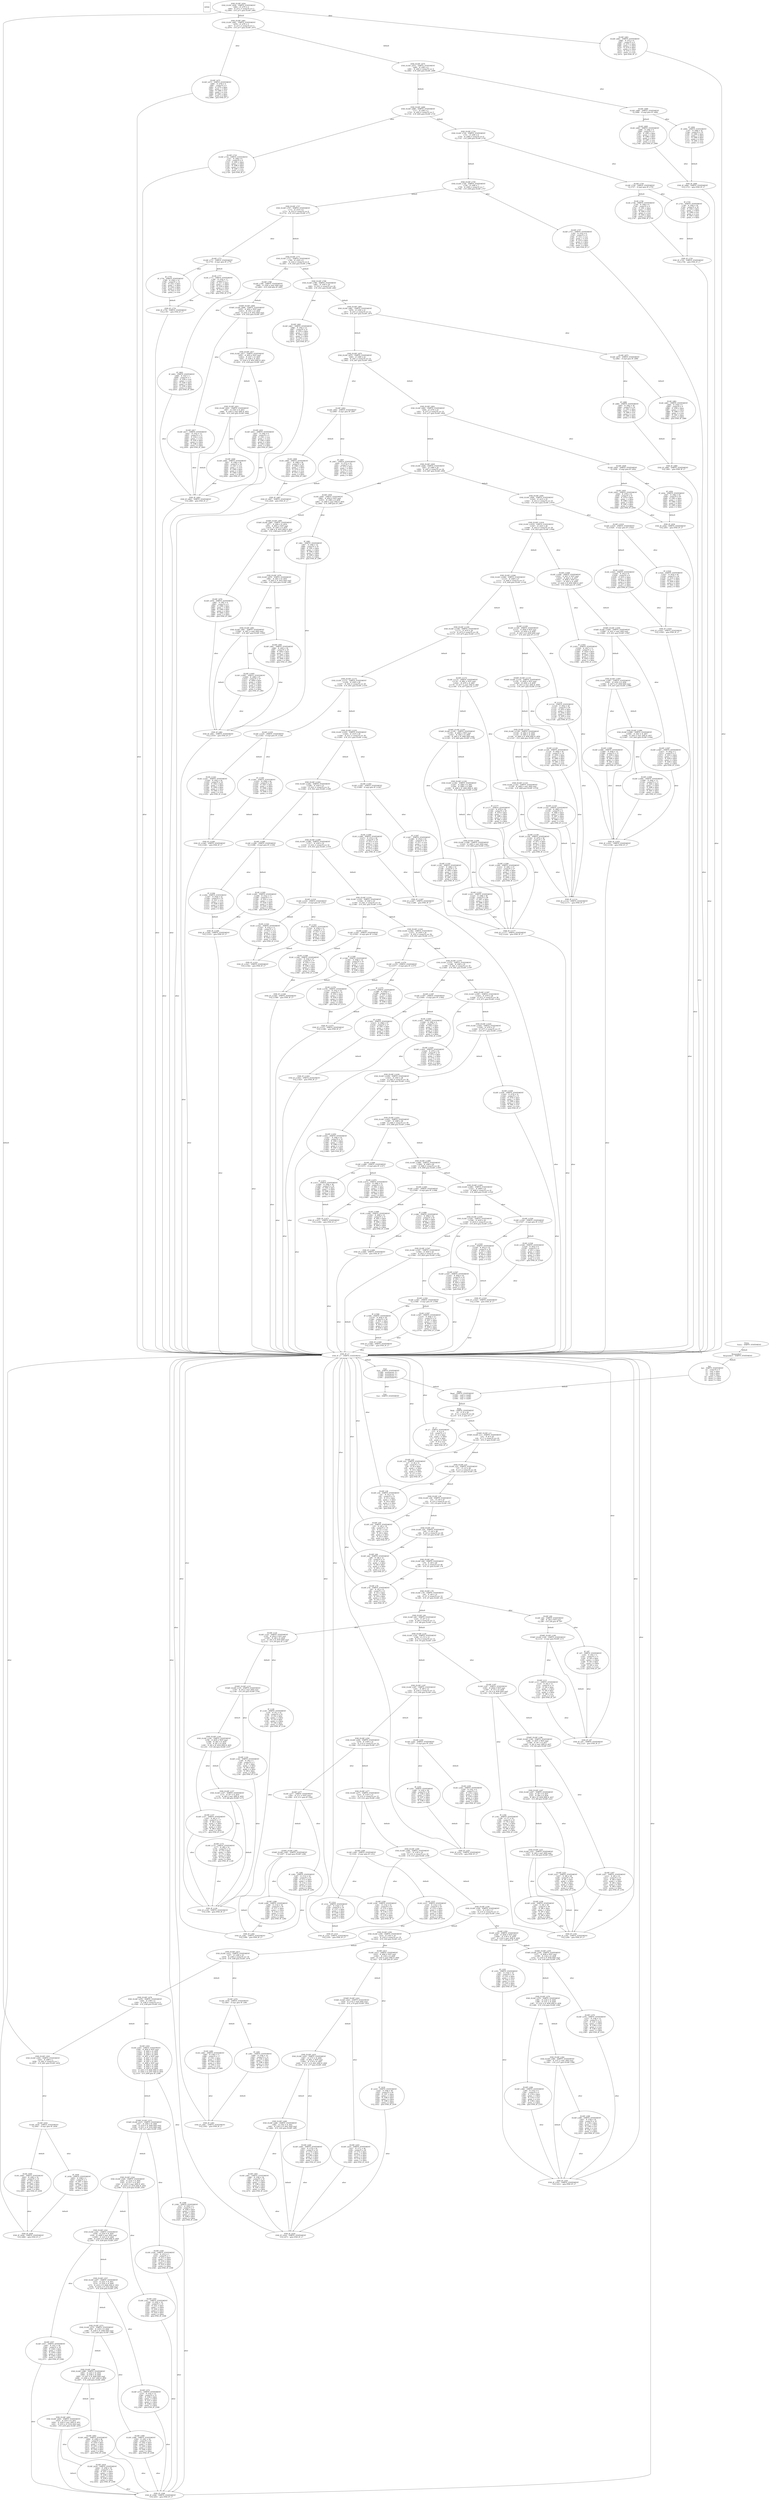 digraph G {
  ranksep=.25;
  edge [arrowsize=.5]
  domNode [shape=rectangle, fontname="ArialNarrow",
        fontsize=12,  height=1.2];
  "END_ELSIF_L634
 END_ELSIF_L634 :  EMPTY_STATEMENT
           L662 :  #_t270 = 2
           L663 :  #_t271 = cstate70 == 2
        CJ_L664 :  if #_t271 goto ELSIF_L661
"; "END_ELSIF_L277
 END_ELSIF_L277 :  EMPTY_STATEMENT
           L310 :  #_t120 = 15
           L311 :  #_t121 = cstate70 == 15
        CJ_L312 :  if #_t121 goto ELSIF_L309
"; "END_IF_L1525
   END_IF_L1525 :  EMPTY_STATEMENT
      UCJ_L1546 :  goto END_IF_L7
"; "END_ELSIF_L433
 END_ELSIF_L433 :  EMPTY_STATEMENT
           L447 :  #_t175 = #_t640
           L448 :  #_t641 = NOT req2
          L1602 :  #_t176 = #_t641
           L449 :  #_t177 = #_t641 AND #_t640
        CJ_L450 :  if #_t177 goto ELSIF_L446
"; "ELSIF_L1397
    ELSIF_L1397 :  EMPTY_STATEMENT
       CJ_L1404 :  if req2 goto IF_L1402
"; "ELSIF_L1172
    ELSIF_L1172 :  EMPTY_STATEMENT
          L1178 :  #_t661 = NOT req2
          L1622 :  #_t476 = #_t661
          L1179 :  #_t477 = req1 AND #_t661
       CJ_L1180 :  if #_t477 goto IF_L1177
"; "END_IF_L1402
   END_IF_L1402 :  EMPTY_STATEMENT
      UCJ_L1423 :  goto END_IF_L7
"; "START_ELSIF_L100
START_ELSIF_L100 :  EMPTY_STATEMENT
        CJ_L112 :  if req1 goto ELSIF_L111
"; "END_ELSIF_L1466
END_ELSIF_L1466 :  EMPTY_STATEMENT
          L1494 :  #_t598 = 40
          L1495 :  #_t599 = cstate70 == 40
       CJ_L1496 :  if #_t599 goto ELSIF_L1493
"; "END_ELSIF_L1520
END_ELSIF_L1520 :  EMPTY_STATEMENT
          L1548 :  #_t618 = 42
          L1549 :  #_t619 = cstate70 == 42
       CJ_L1550 :  if #_t619 goto ELSIF_L1547
"; "END_ELSIF_L588
 END_ELSIF_L588 :  EMPTY_STATEMENT
           L603 :  #_t245 = #_t650
           L604 :  #_t246 = #_t649
           L605 :  #_t247 = #_t649 AND req2
           L606 :  #_t248 = #_t247 AND #_t650
        CJ_L607 :  if #_t248 goto ELSIF_L602
"; "ELSIF_L541
     ELSIF_L541 :  EMPTY_STATEMENT
           L548 :  #_t220 = 18
           L549 :  cstate70 = 18
           L550 :  #_t221 = false
           L551 :  grant_1 = false
           L552 :  #_t222 = false
           L553 :  grant_2 = false
           L554 :  #_t223 = false
           L555 :  grant_3 = false
       UCJ_L556 :  goto END_IF_L508
"; "END_ELSIF_L413
 END_ELSIF_L413 :  EMPTY_STATEMENT
           L477 :  #_t188 = 19
           L478 :  #_t189 = cstate70 == 19
        CJ_L479 :  if #_t189 goto ELSIF_L476
"; "END_IF_L1321
   END_IF_L1321 :  EMPTY_STATEMENT
      UCJ_L1342 :  goto END_IF_L7
"; "ELSIF_L187
     ELSIF_L187 :  EMPTY_STATEMENT
           L193 :  #_t636 = NOT req1
          L1597 :  #_t75 = #_t636
           L194 :  #_t76 = #_t636 AND req2
        CJ_L195 :  if #_t76 goto IF_L192
"; "ELSIF_L336
     ELSIF_L336 :  EMPTY_STATEMENT
           L341 :  #_t132 = 41
           L342 :  cstate70 = 41
           L343 :  #_t133 = false
           L344 :  grant_1 = false
           L345 :  #_t134 = true
           L346 :  grant_2 = true
           L347 :  #_t135 = false
           L348 :  grant_3 = false
       UCJ_L349 :  goto END_IF_L7
"; "IF_L129
        IF_L129 :  EMPTY_STATEMENT
           L135 :  #_t51 = 22
           L136 :  cstate70 = 22
           L137 :  #_t52 = false
           L138 :  grant_1 = false
           L139 :  #_t53 = false
           L140 :  grant_2 = false
           L141 :  #_t54 = false
           L142 :  grant_3 = false
       UCJ_L143 :  goto END_IF_L129
"; "END_ELSIF_L1080
END_ELSIF_L1080 :  EMPTY_STATEMENT
          L1095 :  #_t442 = #_t657
          L1096 :  #_t443 = req1 AND #_t657
       CJ_L1097 :  if #_t443 goto ELSIF_L1094
"; "START_ELSIF_L133
START_ELSIF_L133 :  EMPTY_STATEMENT
           L145 :  #_t55 = req1 AND req3
        CJ_L146 :  if #_t55 goto ELSIF_L144
"; "ELSE_L1349
     ELSE_L1349 :  EMPTY_STATEMENT
          L1352 :  #_t542 = 27
          L1353 :  cstate70 = 27
          L1354 :  #_t543 = true
          L1355 :  grant_1 = true
          L1356 :  #_t544 = false
          L1357 :  grant_2 = false
          L1358 :  #_t545 = false
          L1359 :  grant_3 = false
      UCJ_L1360 :  goto END_IF_L1348
"; "ELSE_L640
      ELSE_L640 :  EMPTY_STATEMENT
           L643 :  #_t262 = 19
           L644 :  cstate70 = 19
           L645 :  #_t263 = false
           L646 :  grant_1 = false
           L647 :  #_t264 = false
           L648 :  grant_2 = false
           L649 :  #_t265 = false
           L650 :  grant_3 = false
       UCJ_L651 :  goto END_IF_L639
"; "ELSE_L1403
     ELSE_L1403 :  EMPTY_STATEMENT
          L1406 :  #_t562 = 4
          L1407 :  cstate70 = 4
          L1408 :  #_t563 = false
          L1409 :  grant_1 = false
          L1410 :  #_t564 = false
          L1411 :  grant_2 = false
          L1412 :  #_t565 = false
          L1413 :  grant_3 = false
      UCJ_L1414 :  goto END_IF_L1402
"; "END_ELSIF_L1235
END_ELSIF_L1235 :  EMPTY_STATEMENT
          L1263 :  #_t510 = 30
          L1264 :  #_t511 = cstate70 == 30
       CJ_L1265 :  if #_t511 goto ELSIF_L1262
"; "END_ELSIF_L1172
END_ELSIF_L1172 :  EMPTY_STATEMENT
          L1236 :  #_t500 = 29
          L1237 :  #_t501 = cstate70 == 29
       CJ_L1238 :  if #_t501 goto ELSIF_L1235
"; "END_IF_L282
    END_IF_L282 :  EMPTY_STATEMENT
       UCJ_L308 :  goto END_IF_L7
"; "ELSIF_L572
     ELSIF_L572 :  EMPTY_STATEMENT
           L579 :  #_t235 = 12
           L580 :  cstate70 = 12
           L581 :  #_t236 = false
           L582 :  grant_1 = false
           L583 :  #_t237 = false
           L584 :  grant_2 = false
           L585 :  #_t238 = false
           L586 :  grant_3 = false
       UCJ_L587 :  goto END_IF_L508
"; "END_ELSIF_L716
 END_ELSIF_L716 :  EMPTY_STATEMENT
           L731 :  #_t298 = 6
           L732 :  #_t299 = cstate70 == 6
        CJ_L733 :  if #_t299 goto ELSIF_L730
"; "END_ELSIF_L771
 END_ELSIF_L771 :  EMPTY_STATEMENT
           L799 :  #_t324 = 9
           L800 :  #_t325 = cstate70 == 9
        CJ_L801 :  if #_t325 goto ELSIF_L798
"; "IF_L1525
       IF_L1525 :  EMPTY_STATEMENT
          L1538 :  #_t614 = 32
          L1539 :  cstate70 = 32
          L1540 :  #_t615 = false
          L1541 :  grant_1 = false
          L1542 :  #_t616 = false
          L1543 :  grant_2 = false
          L1544 :  #_t617 = true
          L1545 :  grant_3 = true
"; "END_ELSIF_L661
 END_ELSIF_L661 :  EMPTY_STATEMENT
           L676 :  #_t276 = 3
           L677 :  #_t277 = cstate70 == 3
        CJ_L678 :  if #_t277 goto ELSIF_L675
"; "IF_L418
        IF_L418 :  EMPTY_STATEMENT
           L424 :  #_t166 = 40
           L425 :  cstate70 = 40
           L426 :  #_t167 = false
           L427 :  grant_1 = false
           L428 :  #_t168 = false
           L429 :  grant_2 = false
           L430 :  #_t169 = false
           L431 :  grant_3 = false
       UCJ_L432 :  goto END_IF_L418
"; "END_IF_L880
    END_IF_L880 :  EMPTY_STATEMENT
       UCJ_L901 :  goto END_IF_L7
"; "END_IF_L907
    END_IF_L907 :  EMPTY_STATEMENT
       UCJ_L928 :  goto END_IF_L7
"; "END_IF_L7
      END_IF_L7 :  EMPTY_STATEMENT
"; "ELSIF_L399
     ELSIF_L399 :  EMPTY_STATEMENT
           L403 :  #_t158 = 35
           L404 :  cstate70 = 35
           L405 :  #_t159 = false
           L406 :  grant_1 = false
           L407 :  #_t160 = true
           L408 :  grant_2 = true
           L409 :  #_t161 = false
           L410 :  grant_3 = false
       UCJ_L411 :  goto END_IF_L355
"; "END_IF_L1498
   END_IF_L1498 :  EMPTY_STATEMENT
      UCJ_L1519 :  goto END_IF_L7
"; "Exit
           Exit :  EMPTY_STATEMENT
"; "END_ELSIF_L991
 END_ELSIF_L991 :  EMPTY_STATEMENT
          L1006 :  #_t407 = req2 AND req3
       CJ_L1007 :  if #_t407 goto ELSIF_L1005
"; "ELSIF_L634
     ELSIF_L634 :  EMPTY_STATEMENT
        CJ_L641 :  if req1 goto IF_L639
"; "IF_L1114
       IF_L1114 :  EMPTY_STATEMENT
          L1120 :  #_t452 = 26
          L1121 :  cstate70 = 26
          L1122 :  #_t453 = false
          L1123 :  grant_1 = false
          L1124 :  #_t454 = false
          L1125 :  grant_2 = false
          L1126 :  #_t455 = true
          L1127 :  grant_3 = true
      UCJ_L1128 :  goto END_IF_L1114
"; "START_ELSIF_L1118
START_ELSIF_L1118 :  EMPTY_STATEMENT
          L1130 :  #_t659 = NOT req2
          L1620 :  #_t456 = #_t659
          L1131 :  #_t457 = req1 AND #_t659
       CJ_L1132 :  if #_t457 goto ELSIF_L1129
"; "END_IF_L255
    END_IF_L255 :  EMPTY_STATEMENT
       UCJ_L276 :  goto END_IF_L7
"; "END_ELSIF_L446
 END_ELSIF_L446 :  EMPTY_STATEMENT
           L462 :  #_t182 = #_t641
           L463 :  #_t183 = #_t641 AND req3
        CJ_L464 :  if #_t183 goto ELSIF_L461
"; "ELSE_L935
      ELSE_L935 :  EMPTY_STATEMENT
           L938 :  #_t378 = 41
           L939 :  cstate70 = 41
           L940 :  #_t379 = false
           L941 :  grant_1 = false
           L942 :  #_t380 = false
           L943 :  grant_2 = false
           L944 :  #_t381 = false
           L945 :  grant_3 = false
       UCJ_L946 :  goto END_IF_L934
"; "ELSIF_L384
     ELSIF_L384 :  EMPTY_STATEMENT
           L390 :  #_t153 = 0
           L391 :  cstate70 = 0
           L392 :  #_t154 = false
           L393 :  grant_1 = false
           L394 :  #_t155 = true
           L395 :  grant_2 = true
           L396 :  #_t156 = false
           L397 :  grant_3 = false
       UCJ_L398 :  goto END_IF_L355
"; "ELSE_L881
      ELSE_L881 :  EMPTY_STATEMENT
           L884 :  #_t358 = 9
           L885 :  cstate70 = 9
           L886 :  #_t359 = false
           L887 :  grant_1 = false
           L888 :  #_t360 = true
           L889 :  grant_2 = true
           L890 :  #_t361 = false
           L891 :  grant_3 = false
       UCJ_L892 :  goto END_IF_L880
"; "ELSIF_L1289
    ELSIF_L1289 :  EMPTY_STATEMENT
       CJ_L1296 :  if req3 goto IF_L1294
"; "END_ELSIF_L1397
END_ELSIF_L1397 :  EMPTY_STATEMENT
          L1425 :  #_t570 = 36
          L1426 :  #_t571 = cstate70 == 36
       CJ_L1427 :  if #_t571 goto ELSIF_L1424
"; "ELSIF_L92
      ELSIF_L92 :  EMPTY_STATEMENT
            L98 :  #_t38 = NOT req1
         CJ_L99 :  if #_t38 goto IF_L97
"; "ELSE_L695
      ELSE_L695 :  EMPTY_STATEMENT
           L698 :  #_t284 = 9
           L699 :  cstate70 = 9
           L700 :  #_t285 = false
           L701 :  grant_1 = false
           L702 :  #_t286 = false
           L703 :  grant_2 = false
           L704 :  #_t287 = true
           L705 :  grant_3 = true
       UCJ_L706 :  goto END_IF_L694
"; "ELSIF_L831
     ELSIF_L831 :  EMPTY_STATEMENT
           L837 :  #_t340 = 0
           L838 :  cstate70 = 0
           L839 :  #_t341 = true
           L840 :  grant_1 = true
           L841 :  #_t342 = false
           L842 :  grant_2 = false
           L843 :  #_t343 = false
           L844 :  grant_3 = false
       UCJ_L845 :  goto END_IF_L803
"; "ELSIF_L296
     ELSIF_L296 :  EMPTY_STATEMENT
           L299 :  #_t116 = 34
           L300 :  cstate70 = 34
           L301 :  #_t117 = false
           L302 :  grant_1 = false
           L303 :  #_t118 = true
           L304 :  grant_2 = true
           L305 :  #_t119 = false
           L306 :  grant_3 = false
       UCJ_L307 :  goto END_IF_L282
"; "ELSIF_L1452
    ELSIF_L1452 :  EMPTY_STATEMENT
          L1457 :  #_t584 = 33
          L1458 :  cstate70 = 33
          L1459 :  #_t585 = false
          L1460 :  grant_1 = false
          L1461 :  #_t586 = true
          L1462 :  grant_2 = true
          L1463 :  #_t587 = false
          L1464 :  grant_3 = false
      UCJ_L1465 :  goto END_IF_L7
"; "END_ELSIF_L309
 END_ELSIF_L309 :  EMPTY_STATEMENT
           L337 :  #_t130 = 16
           L338 :  #_t131 = cstate70 == 16
        CJ_L339 :  if #_t131 goto ELSIF_L336
"; "ELSIF_L602
     ELSIF_L602 :  EMPTY_STATEMENT
           L609 :  #_t249 = 26
           L610 :  cstate70 = 26
           L611 :  #_t250 = false
           L612 :  grant_1 = false
           L613 :  #_t251 = false
           L614 :  grant_2 = false
           L615 :  #_t252 = false
           L616 :  grant_3 = false
       UCJ_L617 :  goto END_IF_L508
"; "END_ELSIF_L384
 END_ELSIF_L384 :  EMPTY_STATEMENT
           L400 :  #_t157 = req1 AND req3
        CJ_L401 :  if #_t157 goto ELSIF_L399
"; "END_ELSIF_L757
 END_ELSIF_L757 :  EMPTY_STATEMENT
           L772 :  #_t314 = 8
           L773 :  #_t315 = cstate70 == 8
        CJ_L774 :  if #_t315 goto ELSIF_L771
"; "END_ELSIF_L221
 END_ELSIF_L221 :  EMPTY_STATEMENT
           L237 :  #_t94 = req1 AND req2
        CJ_L238 :  if #_t94 goto ELSIF_L236
"; "ELSIF_L476
     ELSIF_L476 :  EMPTY_STATEMENT
        CJ_L483 :  if req1 goto IF_L481
"; "ELSIF_L976
     ELSIF_L976 :  EMPTY_STATEMENT
           L982 :  #_t397 = 9
           L983 :  cstate70 = 9
           L984 :  #_t398 = false
           L985 :  grant_1 = false
           L986 :  #_t399 = false
           L987 :  grant_2 = false
           L988 :  #_t400 = false
           L989 :  grant_3 = false
       UCJ_L990 :  goto END_IF_L961
"; "END_IF_L508
    END_IF_L508 :  EMPTY_STATEMENT
       UCJ_L633 :  goto END_IF_L7
"; "ELSE_L1472
     ELSE_L1472 :  EMPTY_STATEMENT
          L1475 :  #_t590 = 21
          L1476 :  cstate70 = 21
          L1477 :  #_t591 = false
          L1478 :  grant_1 = false
          L1479 :  #_t592 = false
          L1480 :  grant_2 = false
          L1481 :  #_t593 = false
          L1482 :  grant_3 = false
      UCJ_L1483 :  goto END_IF_L1471
"; "ELSE_L736
      ELSE_L736 :  EMPTY_STATEMENT
           L739 :  #_t300 = 9
           L740 :  cstate70 = 9
           L741 :  #_t301 = false
           L742 :  grant_1 = false
           L743 :  #_t302 = true
           L744 :  grant_2 = true
           L745 :  #_t303 = false
           L746 :  grant_3 = false
       UCJ_L747 :  goto END_IF_L735
"; "ELSIF_L1316
    ELSIF_L1316 :  EMPTY_STATEMENT
       CJ_L1323 :  if req3 goto IF_L1321
"; "ELSIF_L1493
    ELSIF_L1493 :  EMPTY_STATEMENT
       CJ_L1500 :  if req3 goto IF_L1498
"; "Body
           Body :  EMPTY_STATEMENT
             L8 :  #_t0 = 44
             L9 :  #_t1 = cstate70 == 44
         CJ_L10 :  if #_t1 goto IF_L7
"; "ELSIF_L798
     ELSIF_L798 :  EMPTY_STATEMENT
           L804 :  #_t326 = req2 AND req3
        CJ_L805 :  if #_t326 goto IF_L803
"; "ELSE_L1322
     ELSE_L1322 :  EMPTY_STATEMENT
          L1325 :  #_t532 = 11
          L1326 :  cstate70 = 11
          L1327 :  #_t533 = true
          L1328 :  grant_1 = true
          L1329 :  #_t534 = false
          L1330 :  grant_2 = false
          L1331 :  #_t535 = false
          L1332 :  grant_3 = false
      UCJ_L1333 :  goto END_IF_L1321
"; "ELSIF_L1206
    ELSIF_L1206 :  EMPTY_STATEMENT
          L1212 :  #_t491 = 27
          L1213 :  cstate70 = 27
          L1214 :  #_t492 = false
          L1215 :  grant_1 = false
          L1216 :  #_t493 = false
          L1217 :  grant_2 = false
          L1218 :  #_t494 = false
          L1219 :  grant_3 = false
      UCJ_L1220 :  goto END_IF_L1177
"; "Read
           Read :  EMPTY_STATEMENT
          L1592 :  req3 = read()
          L1593 :  req2 = read()
          L1594 :  req1 = read()
"; "ELSIF_L1109
    ELSIF_L1109 :  EMPTY_STATEMENT
          L1115 :  #_t658 = NOT req1
          L1619 :  #_t450 = #_t658
          L1116 :  #_t451 = #_t658 AND req2
       CJ_L1117 :  if #_t451 goto IF_L1114
"; "ELSIF_L50
      ELSIF_L50 :  EMPTY_STATEMENT
            L55 :  #_t20 = 19
            L56 :  cstate70 = 19
            L57 :  #_t21 = true
            L58 :  grant_1 = true
            L59 :  #_t22 = false
            L60 :  grant_2 = false
            L61 :  #_t23 = false
            L62 :  grant_3 = false
        UCJ_L63 :  goto END_IF_L7
"; "END_ELSIF_L78
  END_ELSIF_L78 :  EMPTY_STATEMENT
            L93 :  #_t36 = 10
            L94 :  #_t37 = cstate70 == 10
         CJ_L95 :  if #_t37 goto ELSIF_L92
"; "IF_L192
        IF_L192 :  EMPTY_STATEMENT
           L198 :  #_t77 = 25
           L199 :  cstate70 = 25
           L200 :  #_t78 = false
           L201 :  grant_1 = false
           L202 :  #_t79 = false
           L203 :  grant_2 = false
           L204 :  #_t80 = false
           L205 :  grant_3 = false
       UCJ_L206 :  goto END_IF_L192
"; "IF_L907
        IF_L907 :  EMPTY_STATEMENT
           L920 :  #_t372 = 23
           L921 :  cstate70 = 23
           L922 :  #_t373 = false
           L923 :  grant_1 = false
           L924 :  #_t374 = true
           L925 :  grant_2 = true
           L926 :  #_t375 = false
           L927 :  grant_3 = false
"; "ELSIF_L956
     ELSIF_L956 :  EMPTY_STATEMENT
           L962 :  #_t654 = NOT req3
          L1615 :  #_t388 = #_t654
           L963 :  #_t389 = req2 AND #_t654
        CJ_L964 :  if #_t389 goto IF_L961
"; "ELSIF_L757
     ELSIF_L757 :  EMPTY_STATEMENT
           L762 :  #_t310 = 8
           L763 :  cstate70 = 8
           L764 :  #_t311 = true
           L765 :  grant_1 = true
           L766 :  #_t312 = false
           L767 :  grant_2 = false
           L768 :  #_t313 = false
           L769 :  grant_3 = false
       UCJ_L770 :  goto END_IF_L7
"; "ELSIF_L991
     ELSIF_L991 :  EMPTY_STATEMENT
           L996 :  #_t403 = 30
           L997 :  cstate70 = 30
           L998 :  #_t404 = false
           L999 :  grant_1 = false
          L1000 :  #_t405 = false
          L1001 :  grant_2 = false
          L1002 :  #_t406 = false
          L1003 :  grant_3 = false
      UCJ_L1004 :  goto END_IF_L961
"; "ELSIF_L36
      ELSIF_L36 :  EMPTY_STATEMENT
            L41 :  #_t14 = 31
            L42 :  cstate70 = 31
            L43 :  #_t15 = false
            L44 :  grant_1 = false
            L45 :  #_t16 = false
            L46 :  grant_2 = false
            L47 :  #_t17 = true
            L48 :  grant_3 = true
        UCJ_L49 :  goto END_IF_L7
"; "END_ELSIF_L526
 END_ELSIF_L526 :  EMPTY_STATEMENT
           L542 :  #_t216 = #_t650
           L543 :  #_t217 = #_t651
           L544 :  #_t218 = req1 AND #_t651
           L545 :  #_t219 = #_t218 AND #_t650
        CJ_L546 :  if #_t219 goto ELSIF_L541
"; "END_IF_L481
    END_IF_L481 :  EMPTY_STATEMENT
       UCJ_L502 :  goto END_IF_L7
"; "ELSIF_L1046
    ELSIF_L1046 :  EMPTY_STATEMENT
          L1052 :  #_t657 = NOT req3
          L1618 :  #_t424 = #_t657
          L1053 :  #_t656 = NOT req1
          L1617 :  #_t425 = #_t656
          L1054 :  #_t426 = #_t656 AND #_t657
       CJ_L1055 :  if #_t426 goto IF_L1051
"; "ELSE_L1268
     ELSE_L1268 :  EMPTY_STATEMENT
          L1271 :  #_t512 = 28
          L1272 :  cstate70 = 28
          L1273 :  #_t513 = true
          L1274 :  grant_1 = true
          L1275 :  #_t514 = false
          L1276 :  grant_2 = false
          L1277 :  #_t515 = false
          L1278 :  grant_3 = false
      UCJ_L1279 :  goto END_IF_L1267
"; "ELSIF_L1547
    ELSIF_L1547 :  EMPTY_STATEMENT
          L1552 :  #_t620 = 43
          L1553 :  cstate70 = 43
          L1554 :  #_t621 = true
          L1555 :  grant_1 = true
          L1556 :  #_t622 = false
          L1557 :  grant_2 = false
          L1558 :  #_t623 = false
          L1559 :  grant_3 = false
      UCJ_L1560 :  goto END_IF_L7
"; "ELSE_L1295
     ELSE_L1295 :  EMPTY_STATEMENT
          L1298 :  #_t522 = 17
          L1299 :  cstate70 = 17
          L1300 :  #_t523 = true
          L1301 :  grant_1 = true
          L1302 :  #_t524 = false
          L1303 :  grant_2 = false
          L1304 :  #_t525 = false
          L1305 :  grant_3 = false
      UCJ_L1306 :  goto END_IF_L1294
"; "IF_L1321
       IF_L1321 :  EMPTY_STATEMENT
          L1334 :  #_t536 = 15
          L1335 :  cstate70 = 15
          L1336 :  #_t537 = true
          L1337 :  grant_1 = true
          L1338 :  #_t538 = false
          L1339 :  grant_2 = false
          L1340 :  #_t539 = false
          L1341 :  grant_3 = false
"; "END_IF_L418
    END_IF_L418 :  EMPTY_STATEMENT
       UCJ_L475 :  goto END_IF_L7
"; "IF_L481
        IF_L481 :  EMPTY_STATEMENT
           L494 :  #_t194 = 14
           L495 :  cstate70 = 14
           L496 :  #_t195 = false
           L497 :  grant_1 = false
           L498 :  #_t196 = false
           L499 :  grant_2 = false
           L500 :  #_t197 = true
           L501 :  grant_3 = true
"; "IF_L934
        IF_L934 :  EMPTY_STATEMENT
           L947 :  #_t382 = 45
           L948 :  cstate70 = 45
           L949 :  #_t383 = false
           L950 :  grant_1 = false
           L951 :  #_t384 = false
           L952 :  grant_2 = false
           L953 :  #_t385 = false
           L954 :  grant_3 = false
"; "ELSIF_L861
     ELSIF_L861 :  EMPTY_STATEMENT
           L866 :  #_t352 = 21
           L867 :  cstate70 = 21
           L868 :  #_t353 = false
           L869 :  grant_1 = false
           L870 :  #_t354 = false
           L871 :  grant_2 = false
           L872 :  #_t355 = true
           L873 :  grant_3 = true
       UCJ_L874 :  goto END_IF_L7
"; "END_ELSIF_L22
  END_ELSIF_L22 :  EMPTY_STATEMENT
            L37 :  #_t12 = 46
            L38 :  #_t13 = cstate70 == 46
         CJ_L39 :  if #_t13 goto ELSIF_L36
"; "END_ELSIF_L875
 END_ELSIF_L875 :  EMPTY_STATEMENT
           L903 :  #_t366 = 22
           L904 :  #_t367 = cstate70 == 22
        CJ_L905 :  if #_t367 goto ELSIF_L902
"; "END_IF_L1375
   END_IF_L1375 :  EMPTY_STATEMENT
      UCJ_L1396 :  goto END_IF_L7
"; "START_ELSIF_L11
START_ELSIF_L11 :  EMPTY_STATEMENT
            L23 :  #_t6 = 45
            L24 :  #_t7 = cstate70 == 45
         CJ_L25 :  if #_t7 goto ELSIF_L22
"; "START_ELSIF_L285
START_ELSIF_L285 :  EMPTY_STATEMENT
        CJ_L297 :  if req3 goto ELSIF_L296
"; "ELSIF_L221
     ELSIF_L221 :  EMPTY_STATEMENT
           L227 :  #_t90 = 28
           L228 :  cstate70 = 28
           L229 :  #_t91 = false
           L230 :  grant_1 = false
           L231 :  #_t92 = false
           L232 :  grant_2 = false
           L233 :  #_t93 = false
           L234 :  grant_3 = false
       UCJ_L235 :  goto END_IF_L192
"; "ELSIF_L661
     ELSIF_L661 :  EMPTY_STATEMENT
           L666 :  #_t272 = 6
           L667 :  cstate70 = 6
           L668 :  #_t273 = false
           L669 :  grant_1 = false
           L670 :  #_t274 = false
           L671 :  grant_2 = false
           L672 :  #_t275 = true
           L673 :  grant_3 = true
       UCJ_L674 :  goto END_IF_L7
"; "ELSIF_L1370
    ELSIF_L1370 :  EMPTY_STATEMENT
       CJ_L1377 :  if req2 goto IF_L1375
"; "IF_L1471
       IF_L1471 :  EMPTY_STATEMENT
          L1484 :  #_t594 = 36
          L1485 :  cstate70 = 36
          L1486 :  #_t595 = false
          L1487 :  grant_1 = false
          L1488 :  #_t596 = false
          L1489 :  grant_2 = false
          L1490 :  #_t597 = false
          L1491 :  grant_3 = false
"; "ELSIF_L526
     ELSIF_L526 :  EMPTY_STATEMENT
           L532 :  #_t212 = 1
           L533 :  cstate70 = 1
           L534 :  #_t213 = false
           L535 :  grant_1 = false
           L536 :  #_t214 = false
           L537 :  grant_2 = false
           L538 :  #_t215 = false
           L539 :  grant_3 = false
       UCJ_L540 :  goto END_IF_L508
"; "IF_L776
        IF_L776 :  EMPTY_STATEMENT
           L789 :  #_t320 = 14
           L790 :  cstate70 = 14
           L791 :  #_t321 = false
           L792 :  grant_1 = false
           L793 :  #_t322 = false
           L794 :  grant_2 = false
           L795 :  #_t323 = true
           L796 :  grant_3 = true
"; "IF_L1402
       IF_L1402 :  EMPTY_STATEMENT
          L1415 :  #_t566 = 37
          L1416 :  cstate70 = 37
          L1417 :  #_t567 = false
          L1418 :  grant_1 = false
          L1419 :  #_t568 = false
          L1420 :  grant_2 = false
          L1421 :  #_t569 = false
          L1422 :  grant_3 = false
"; "ELSIF_L446
     ELSIF_L446 :  EMPTY_STATEMENT
           L452 :  #_t178 = 24
           L453 :  cstate70 = 24
           L454 :  #_t179 = false
           L455 :  grant_1 = false
           L456 :  #_t180 = false
           L457 :  grant_2 = false
           L458 :  #_t181 = false
           L459 :  grant_3 = false
       UCJ_L460 :  goto END_IF_L418
"; "START_ELSIF_L1181
START_ELSIF_L1181 :  EMPTY_STATEMENT
          L1193 :  #_t660 = NOT req1
          L1621 :  #_t482 = #_t660
          L1194 :  #_t483 = #_t660 AND req2
       CJ_L1195 :  if #_t483 goto ELSIF_L1192
"; "START_ELSIF_L1056
START_ELSIF_L1056 :  EMPTY_STATEMENT
          L1068 :  #_t431 = req1 AND req3
       CJ_L1069 :  if #_t431 goto ELSIF_L1067
"; "ELSIF_L157
     ELSIF_L157 :  EMPTY_STATEMENT
           L163 :  #_t63 = 17
           L164 :  cstate70 = 17
           L165 :  #_t64 = false
           L166 :  grant_1 = false
           L167 :  #_t65 = false
           L168 :  grant_2 = false
           L169 :  #_t66 = false
           L170 :  grant_3 = false
       UCJ_L171 :  goto END_IF_L129
"; "ELSIF_L1262
    ELSIF_L1262 :  EMPTY_STATEMENT
       CJ_L1269 :  if req2 goto IF_L1267
"; "ELSIF_L503
     ELSIF_L503 :  EMPTY_STATEMENT
           L509 :  #_t650 = NOT req3
          L1611 :  #_t645 = #_t650
          L1606 :  #_t643 = #_t650
          L1604 :  #_t200 = #_t650
           L510 :  #_t651 = NOT req2
          L1612 :  #_t647 = #_t651
          L1608 :  #_t644 = #_t651
          L1605 :  #_t201 = #_t651
           L511 :  #_t649 = NOT req1
          L1610 :  #_t646 = #_t649
          L1607 :  #_t642 = #_t649
          L1603 :  #_t202 = #_t649
           L512 :  #_t203 = #_t649 AND #_t651
           L513 :  #_t204 = #_t203 AND #_t650
        CJ_L514 :  if #_t204 goto IF_L508
"; "END_ELSIF_L250
 END_ELSIF_L250 :  EMPTY_STATEMENT
           L278 :  #_t109 = 14
           L279 :  #_t110 = cstate70 == 14
        CJ_L280 :  if #_t110 goto ELSIF_L277
"; "END_IF_L961
    END_IF_L961 :  EMPTY_STATEMENT
      UCJ_L1018 :  goto END_IF_L7
"; "END_ELSIF_L144
 END_ELSIF_L144 :  EMPTY_STATEMENT
           L158 :  #_t635 = NOT req3
          L1596 :  #_t60 = #_t635
           L159 :  #_t61 = #_t634
           L160 :  #_t62 = #_t634 AND #_t635
        CJ_L161 :  if #_t62 goto ELSIF_L157
"; "ELSIF_L618
     ELSIF_L618 :  EMPTY_STATEMENT
           L624 :  #_t256 = 35
           L625 :  cstate70 = 35
           L626 :  #_t257 = false
           L627 :  grant_1 = false
           L628 :  #_t258 = false
           L629 :  grant_2 = false
           L630 :  #_t259 = false
           L631 :  grant_3 = false
       UCJ_L632 :  goto END_IF_L508
"; "IF_L639
        IF_L639 :  EMPTY_STATEMENT
           L652 :  #_t266 = 2
           L653 :  cstate70 = 2
           L654 :  #_t267 = false
           L655 :  grant_1 = false
           L656 :  #_t268 = false
           L657 :  grant_2 = false
           L658 :  #_t269 = false
           L659 :  grant_3 = false
"; "ELSIF_L902
     ELSIF_L902 :  EMPTY_STATEMENT
        CJ_L909 :  if req1 goto IF_L907
"; "END_IF_L1294
   END_IF_L1294 :  EMPTY_STATEMENT
      UCJ_L1315 :  goto END_IF_L7
"; "START_ELSIF_L806
START_ELSIF_L806 :  EMPTY_STATEMENT
           L818 :  #_t652 = NOT req2
          L1613 :  #_t331 = #_t652
           L819 :  #_t332 = #_t652 AND req3
        CJ_L820 :  if #_t332 goto ELSIF_L817
"; "ELSIF_L64
      ELSIF_L64 :  EMPTY_STATEMENT
            L69 :  #_t26 = 21
            L70 :  cstate70 = 21
            L71 :  #_t27 = false
            L72 :  grant_1 = false
            L73 :  #_t28 = false
            L74 :  grant_2 = false
            L75 :  #_t29 = true
            L76 :  grant_3 = true
        UCJ_L77 :  goto END_IF_L7
"; "ELSIF_L236
     ELSIF_L236 :  EMPTY_STATEMENT
           L240 :  #_t95 = 49
           L241 :  cstate70 = 49
           L242 :  #_t96 = false
           L243 :  grant_1 = false
           L244 :  #_t97 = false
           L245 :  grant_2 = false
           L246 :  #_t98 = false
           L247 :  grant_3 = false
       UCJ_L248 :  goto END_IF_L192
"; "ELSIF_L1343
    ELSIF_L1343 :  EMPTY_STATEMENT
       CJ_L1350 :  if req2 goto IF_L1348
"; "END_ELSIF_L64
  END_ELSIF_L64 :  EMPTY_STATEMENT
            L79 :  #_t30 = 49
            L80 :  #_t31 = cstate70 == 49
         CJ_L81 :  if #_t31 goto ELSIF_L78
"; "END_ELSIF_L1046
END_ELSIF_L1046 :  EMPTY_STATEMENT
          L1110 :  #_t448 = 27
          L1111 :  #_t449 = cstate70 == 27
       CJ_L1112 :  if #_t449 goto ELSIF_L1109
"; "ELSE_L482
      ELSE_L482 :  EMPTY_STATEMENT
           L485 :  #_t190 = 17
           L486 :  cstate70 = 17
           L487 :  #_t191 = false
           L488 :  grant_1 = false
           L489 :  #_t192 = false
           L490 :  grant_2 = false
           L491 :  #_t193 = true
           L492 :  grant_3 = true
       UCJ_L493 :  goto END_IF_L481
"; "END_ELSIF_L976
 END_ELSIF_L976 :  EMPTY_STATEMENT
           L992 :  #_t401 = #_t655
           L993 :  #_t402 = #_t655 AND req3
        CJ_L994 :  if #_t402 goto ELSIF_L991
"; "ELSE_L1567
     ELSE_L1567 :  EMPTY_STATEMENT
          L1570 :  #_t626 = 27
          L1571 :  cstate70 = 27
          L1572 :  #_t627 = false
          L1573 :  grant_1 = false
          L1574 :  #_t628 = true
          L1575 :  grant_2 = true
          L1576 :  #_t629 = false
          L1577 :  grant_3 = false
      UCJ_L1578 :  goto END_IF_L1566
"; "END_ELSIF_L1019
END_ELSIF_L1019 :  EMPTY_STATEMENT
          L1047 :  #_t422 = 26
          L1048 :  #_t423 = cstate70 == 26
       CJ_L1049 :  if #_t423 goto ELSIF_L1046
"; "ELSIF_L1067
    ELSIF_L1067 :  EMPTY_STATEMENT
          L1071 :  #_t432 = 5
          L1072 :  cstate70 = 5
          L1073 :  #_t433 = false
          L1074 :  grant_1 = false
          L1075 :  #_t434 = false
          L1076 :  grant_2 = false
          L1077 :  #_t435 = false
          L1078 :  grant_3 = false
      UCJ_L1079 :  goto END_IF_L1051
"; "END_ELSIF_L207
 END_ELSIF_L207 :  EMPTY_STATEMENT
           L222 :  #_t87 = #_t637
           L223 :  #_t88 = #_t636
           L224 :  #_t89 = #_t636 AND #_t637
        CJ_L225 :  if #_t89 goto ELSIF_L221
"; "END_IF_L314
    END_IF_L314 :  EMPTY_STATEMENT
       UCJ_L335 :  goto END_IF_L7
"; "END_ELSIF_L956
 END_ELSIF_L956 :  EMPTY_STATEMENT
          L1020 :  #_t412 = 25
          L1021 :  #_t413 = cstate70 == 25
       CJ_L1022 :  if #_t413 goto ELSIF_L1019
"; "ELSE_L777
      ELSE_L777 :  EMPTY_STATEMENT
           L780 :  #_t316 = 17
           L781 :  cstate70 = 17
           L782 :  #_t317 = false
           L783 :  grant_1 = false
           L784 :  #_t318 = false
           L785 :  grant_2 = false
           L786 :  #_t319 = true
           L787 :  grant_3 = true
       UCJ_L788 :  goto END_IF_L776
"; "IF_L1051
       IF_L1051 :  EMPTY_STATEMENT
          L1058 :  #_t427 = 11
          L1059 :  cstate70 = 11
          L1060 :  #_t428 = false
          L1061 :  grant_1 = false
          L1062 :  #_t429 = false
          L1063 :  grant_2 = false
          L1064 :  #_t430 = false
          L1065 :  grant_3 = false
      UCJ_L1066 :  goto END_IF_L1051
"; "IF_L282
        IF_L282 :  EMPTY_STATEMENT
           L287 :  #_t112 = 24
           L288 :  cstate70 = 24
           L289 :  #_t113 = false
           L290 :  grant_1 = false
           L291 :  #_t114 = true
           L292 :  grant_2 = true
           L293 :  #_t115 = false
           L294 :  grant_3 = false
       UCJ_L295 :  goto END_IF_L282
"; "END_IF_L1177
   END_IF_L1177 :  EMPTY_STATEMENT
      UCJ_L1234 :  goto END_IF_L7
"; "ELSIF_L557
     ELSIF_L557 :  EMPTY_STATEMENT
           L563 :  #_t227 = 39
           L564 :  cstate70 = 39
           L565 :  #_t228 = false
           L566 :  grant_1 = false
           L567 :  #_t229 = false
           L568 :  grant_2 = false
           L569 :  #_t230 = false
           L570 :  grant_3 = false
       UCJ_L571 :  goto END_IF_L508
"; "START_ELSIF_L965
START_ELSIF_L965 :  EMPTY_STATEMENT
           L977 :  #_t394 = #_t654
           L978 :  #_t655 = NOT req2
          L1616 :  #_t395 = #_t655
           L979 :  #_t396 = #_t655 AND #_t654
        CJ_L980 :  if #_t396 goto ELSIF_L976
"; "ELSIF_L588
     ELSIF_L588 :  EMPTY_STATEMENT
           L593 :  #_t241 = 20
           L594 :  cstate70 = 20
           L595 :  #_t242 = false
           L596 :  grant_1 = false
           L597 :  #_t243 = false
           L598 :  grant_2 = false
           L599 :  #_t244 = false
           L600 :  grant_3 = false
       UCJ_L601 :  goto END_IF_L508
"; "IF_L961
        IF_L961 :  EMPTY_STATEMENT
           L967 :  #_t390 = 32
           L968 :  cstate70 = 32
           L969 :  #_t391 = false
           L970 :  grant_1 = false
           L971 :  #_t392 = false
           L972 :  grant_2 = false
           L973 :  #_t393 = false
           L974 :  grant_3 = false
       UCJ_L975 :  goto END_IF_L961
"; "END_ELSIF_L1316
END_ELSIF_L1316 :  EMPTY_STATEMENT
          L1344 :  #_t540 = 33
          L1345 :  #_t541 = cstate70 == 33
       CJ_L1346 :  if #_t541 goto ELSIF_L1343
"; "END_ELSIF_L503
 END_ELSIF_L503 :  EMPTY_STATEMENT
           L635 :  #_t260 = 1
           L636 :  #_t261 = cstate70 == 1
        CJ_L637 :  if #_t261 goto ELSIF_L634
"; "END_ELSIF_L1493
END_ELSIF_L1493 :  EMPTY_STATEMENT
          L1521 :  #_t608 = 41
          L1522 :  #_t609 = cstate70 == 41
       CJ_L1523 :  if #_t609 goto ELSIF_L1520
"; "IF_L314
        IF_L314 :  EMPTY_STATEMENT
           L327 :  #_t126 = 16
           L328 :  cstate70 = 16
           L329 :  #_t127 = false
           L330 :  grant_1 = false
           L331 :  #_t128 = false
           L332 :  grant_2 = false
           L333 :  #_t129 = false
           L334 :  grant_3 = false
"; "END_ELSIF_L370
 END_ELSIF_L370 :  EMPTY_STATEMENT
           L385 :  #_t150 = #_t639
           L386 :  #_t151 = #_t638
           L387 :  #_t152 = #_t638 AND #_t639
        CJ_L388 :  if #_t152 goto ELSIF_L384
"; "IF_L880
        IF_L880 :  EMPTY_STATEMENT
           L893 :  #_t362 = 30
           L894 :  cstate70 = 30
           L895 :  #_t363 = false
           L896 :  grant_1 = false
           L897 :  #_t364 = true
           L898 :  grant_2 = true
           L899 :  #_t365 = false
           L900 :  grant_3 = false
"; "ELSIF_L207
     ELSIF_L207 :  EMPTY_STATEMENT
           L212 :  #_t83 = 23
           L213 :  cstate70 = 23
           L214 :  #_t84 = false
           L215 :  grant_1 = false
           L216 :  #_t85 = false
           L217 :  grant_2 = false
           L218 :  #_t86 = false
           L219 :  grant_3 = false
       UCJ_L220 :  goto END_IF_L192
"; "END_ELSIF_L675
 END_ELSIF_L675 :  EMPTY_STATEMENT
           L690 :  #_t282 = 4
           L691 :  #_t283 = cstate70 == 4
        CJ_L692 :  if #_t283 goto ELSIF_L689
"; "IF_L1348
       IF_L1348 :  EMPTY_STATEMENT
          L1361 :  #_t546 = 10
          L1362 :  cstate70 = 10
          L1363 :  #_t547 = true
          L1364 :  grant_1 = true
          L1365 :  #_t548 = false
          L1366 :  grant_2 = false
          L1367 :  #_t549 = false
          L1368 :  grant_3 = false
"; "END_ELSIF_L689
 END_ELSIF_L689 :  EMPTY_STATEMENT
           L717 :  #_t292 = 5
           L718 :  #_t293 = cstate70 == 5
        CJ_L719 :  if #_t293 goto ELSIF_L716
"; "ELSIF_L817
     ELSIF_L817 :  EMPTY_STATEMENT
           L822 :  #_t333 = 12
           L823 :  cstate70 = 12
           L824 :  #_t334 = true
           L825 :  grant_1 = true
           L826 :  #_t335 = false
           L827 :  grant_2 = false
           L828 :  #_t336 = false
           L829 :  grant_3 = false
       UCJ_L830 :  goto END_IF_L803
"; "ELSIF_L1466
    ELSIF_L1466 :  EMPTY_STATEMENT
       CJ_L1473 :  if req3 goto IF_L1471
"; "END_IF_L129
    END_IF_L129 :  EMPTY_STATEMENT
       UCJ_L186 :  goto END_IF_L7
"; "IF_L1024
       IF_L1024 :  EMPTY_STATEMENT
          L1037 :  #_t418 = 44
          L1038 :  cstate70 = 44
          L1039 :  #_t419 = false
          L1040 :  grant_1 = false
          L1041 :  #_t420 = false
          L1042 :  grant_2 = false
          L1043 :  #_t421 = false
          L1044 :  grant_3 = false
"; "IF_L355
        IF_L355 :  EMPTY_STATEMENT
           L361 :  #_t140 = 18
           L362 :  cstate70 = 18
           L363 :  #_t141 = false
           L364 :  grant_1 = false
           L365 :  #_t142 = true
           L366 :  grant_2 = true
           L367 :  #_t143 = false
           L368 :  grant_3 = false
       UCJ_L369 :  goto END_IF_L355
"; "START_ELSIF_L422
START_ELSIF_L422 :  EMPTY_STATEMENT
           L434 :  #_t170 = req2 AND req3
        CJ_L435 :  if #_t170 goto ELSIF_L433
"; "END_IF_L1114
   END_IF_L1114 :  EMPTY_STATEMENT
      UCJ_L1171 :  goto END_IF_L7
"; "END_ELSIF_L476
 END_ELSIF_L476 :  EMPTY_STATEMENT
           L504 :  #_t198 = 0
           L505 :  #_t199 = cstate70 == 0
        CJ_L506 :  if #_t199 goto ELSIF_L503
"; "END_ELSIF_L929
 END_ELSIF_L929 :  EMPTY_STATEMENT
           L957 :  #_t386 = 24
           L958 :  #_t387 = cstate70 == 24
        CJ_L959 :  if #_t387 goto ELSIF_L956
"; "ELSIF_L1158
    ELSIF_L1158 :  EMPTY_STATEMENT
          L1162 :  #_t470 = 39
          L1163 :  cstate70 = 39
          L1164 :  #_t471 = false
          L1165 :  grant_1 = false
          L1166 :  #_t472 = false
          L1167 :  grant_2 = false
          L1168 :  #_t473 = true
          L1169 :  grant_3 = true
      UCJ_L1170 :  goto END_IF_L1114
"; "IF_L508
        IF_L508 :  EMPTY_STATEMENT
           L517 :  #_t205 = 0
           L518 :  cstate70 = 0
           L519 :  #_t206 = false
           L520 :  grant_1 = false
           L521 :  #_t207 = false
           L522 :  grant_2 = false
           L523 :  #_t208 = false
           L524 :  grant_3 = false
       UCJ_L525 :  goto END_IF_L508
"; "End
            End :  EMPTY_STATEMENT
          L1588 :  print(grant_3,)
          L1589 :  print(grant_2,)
          L1590 :  print(grant_1,)
          L1591 :  print(cstate70,)
"; "ELSIF_L144
     ELSIF_L144 :  EMPTY_STATEMENT
           L148 :  #_t56 = 3
           L149 :  cstate70 = 3
           L150 :  #_t57 = false
           L151 :  grant_1 = false
           L152 :  #_t58 = false
           L153 :  grant_2 = false
           L154 :  #_t59 = false
           L155 :  grant_3 = false
       UCJ_L156 :  goto END_IF_L129
"; "Entry
          Entry :  EMPTY_STATEMENT
"; "ELSIF_L172
     ELSIF_L172 :  EMPTY_STATEMENT
           L177 :  #_t69 = 14
           L178 :  cstate70 = 14
           L179 :  #_t70 = false
           L180 :  grant_1 = false
           L181 :  #_t71 = false
           L182 :  grant_2 = false
           L183 :  #_t72 = false
           L184 :  grant_3 = false
       UCJ_L185 :  goto END_IF_L129
"; "END_IF_L694
    END_IF_L694 :  EMPTY_STATEMENT
       UCJ_L715 :  goto END_IF_L7
"; "ELSE_L1526
     ELSE_L1526 :  EMPTY_STATEMENT
          L1529 :  #_t610 = 9
          L1530 :  cstate70 = 9
          L1531 :  #_t611 = false
          L1532 :  grant_1 = false
          L1533 :  #_t612 = false
          L1534 :  grant_2 = false
          L1535 :  #_t613 = true
          L1536 :  grant_3 = true
      UCJ_L1537 :  goto END_IF_L1525
"; "END_IF_L1471
   END_IF_L1471 :  EMPTY_STATEMENT
      UCJ_L1492 :  goto END_IF_L7
"; "ELSIF_L1424
    ELSIF_L1424 :  EMPTY_STATEMENT
          L1429 :  #_t572 = 33
          L1430 :  cstate70 = 33
          L1431 :  #_t573 = false
          L1432 :  grant_1 = false
          L1433 :  #_t574 = true
          L1434 :  grant_2 = true
          L1435 :  #_t575 = false
          L1436 :  grant_3 = false
      UCJ_L1437 :  goto END_IF_L7
"; "IF_L1267
       IF_L1267 :  EMPTY_STATEMENT
          L1280 :  #_t516 = 25
          L1281 :  cstate70 = 25
          L1282 :  #_t517 = true
          L1283 :  grant_1 = true
          L1284 :  #_t518 = false
          L1285 :  grant_2 = false
          L1286 :  #_t519 = false
          L1287 :  grant_3 = false
"; "END_IF_L1051
   END_IF_L1051 :  EMPTY_STATEMENT
      UCJ_L1108 :  goto END_IF_L7
"; "ELSIF_L124
     ELSIF_L124 :  EMPTY_STATEMENT
           L130 :  #_t634 = NOT req1
          L1595 :  #_t49 = #_t634
           L131 :  #_t50 = #_t634 AND req3
        CJ_L132 :  if #_t50 goto IF_L129
"; "Responder3
     Responder3 :  EMPTY_STATEMENT
"; "IF_L7
          IF_L7 :  EMPTY_STATEMENT
            L13 :  #_t2 = 6
            L14 :  cstate70 = 6
            L15 :  #_t3 = false
            L16 :  grant_1 = false
            L17 :  #_t4 = false
            L18 :  grant_2 = false
            L19 :  #_t5 = true
            L20 :  grant_3 = true
        UCJ_L21 :  goto END_IF_L7
"; "START_ELSIF_L359
START_ELSIF_L359 :  EMPTY_STATEMENT
           L371 :  #_t638 = NOT req1
          L1599 :  #_t144 = #_t638
           L372 :  #_t145 = #_t638 AND req3
        CJ_L373 :  if #_t145 goto ELSIF_L370
"; "END_ELSIF_L1109
END_ELSIF_L1109 :  EMPTY_STATEMENT
          L1173 :  #_t474 = 28
          L1174 :  #_t475 = cstate70 == 28
       CJ_L1175 :  if #_t475 goto ELSIF_L1172
"; "ELSIF_L1143
    ELSIF_L1143 :  EMPTY_STATEMENT
          L1149 :  #_t465 = 0
          L1150 :  cstate70 = 0
          L1151 :  #_t466 = false
          L1152 :  grant_1 = false
          L1153 :  #_t467 = false
          L1154 :  grant_2 = false
          L1155 :  #_t468 = true
          L1156 :  grant_3 = true
      UCJ_L1157 :  goto END_IF_L1114
"; "END_ELSIF_L1289
END_ELSIF_L1289 :  EMPTY_STATEMENT
          L1317 :  #_t530 = 32
          L1318 :  #_t531 = cstate70 == 32
       CJ_L1319 :  if #_t531 goto ELSIF_L1316
"; "ELSIF_L1192
    ELSIF_L1192 :  EMPTY_STATEMENT
          L1197 :  #_t484 = 10
          L1198 :  cstate70 = 10
          L1199 :  #_t485 = false
          L1200 :  grant_1 = false
          L1201 :  #_t486 = false
          L1202 :  grant_2 = false
          L1203 :  #_t487 = false
          L1204 :  grant_3 = false
      UCJ_L1205 :  goto END_IF_L1177
"; "END_IF_L192
    END_IF_L192 :  EMPTY_STATEMENT
       UCJ_L249 :  goto END_IF_L7
"; "END_ELSIF_L541
 END_ELSIF_L541 :  EMPTY_STATEMENT
           L558 :  #_t224 = #_t650
           L559 :  #_t648 = req1 AND req2
          L1609 :  #_t225 = #_t648
           L560 :  #_t226 = #_t648 AND #_t650
        CJ_L561 :  if #_t226 goto ELSIF_L557
"; "IF_L735
        IF_L735 :  EMPTY_STATEMENT
           L748 :  #_t304 = 30
           L749 :  cstate70 = 30
           L750 :  #_t305 = false
           L751 :  grant_1 = false
           L752 :  #_t306 = true
           L753 :  grant_2 = true
           L754 :  #_t307 = false
           L755 :  grant_3 = false
"; "ELSIF_L689
     ELSIF_L689 :  EMPTY_STATEMENT
        CJ_L696 :  if req2 goto IF_L694
"; "ELSIF_L1520
    ELSIF_L1520 :  EMPTY_STATEMENT
       CJ_L1527 :  if req2 goto IF_L1525
"; "ELSIF_L309
     ELSIF_L309 :  EMPTY_STATEMENT
        CJ_L316 :  if req1 goto IF_L314
"; "IF_L1294
       IF_L1294 :  EMPTY_STATEMENT
          L1307 :  #_t526 = 22
          L1308 :  cstate70 = 22
          L1309 :  #_t527 = true
          L1310 :  grant_1 = true
          L1311 :  #_t528 = false
          L1312 :  grant_2 = false
          L1313 :  #_t529 = false
          L1314 :  grant_3 = false
"; "END_ELSIF_L1547
END_ELSIF_L1547 :  EMPTY_STATEMENT
          L1562 :  #_t624 = 43
          L1563 :  #_t625 = cstate70 == 43
       CJ_L1564 :  if #_t625 goto ELSIF_L1561
"; "END_ELSIF_L336
 END_ELSIF_L336 :  EMPTY_STATEMENT
           L351 :  #_t136 = 17
           L352 :  #_t137 = cstate70 == 17
        CJ_L353 :  if #_t137 goto ELSIF_L350
"; "ELSIF_L461
     ELSIF_L461 :  EMPTY_STATEMENT
           L466 :  #_t184 = 34
           L467 :  cstate70 = 34
           L468 :  #_t185 = false
           L469 :  grant_1 = false
           L470 :  #_t186 = false
           L471 :  grant_2 = false
           L472 :  #_t187 = false
           L473 :  grant_3 = false
       UCJ_L474 :  goto END_IF_L418
"; "ELSIF_L846
     ELSIF_L846 :  EMPTY_STATEMENT
           L851 :  #_t346 = 26
           L852 :  cstate70 = 26
           L853 :  #_t347 = true
           L854 :  grant_1 = true
           L855 :  #_t348 = false
           L856 :  grant_2 = false
           L857 :  #_t349 = false
           L858 :  grant_3 = false
       UCJ_L859 :  goto END_IF_L803
"; "IF_L1498
       IF_L1498 :  EMPTY_STATEMENT
          L1511 :  #_t604 = 42
          L1512 :  cstate70 = 42
          L1513 :  #_t605 = false
          L1514 :  grant_1 = false
          L1515 :  #_t606 = false
          L1516 :  grant_2 = false
          L1517 :  #_t607 = false
          L1518 :  grant_3 = false
"; "END_ELSIF_L861
 END_ELSIF_L861 :  EMPTY_STATEMENT
           L876 :  #_t356 = 21
           L877 :  #_t357 = cstate70 == 21
        CJ_L878 :  if #_t357 goto ELSIF_L875
"; "ELSIF_L250
     ELSIF_L250 :  EMPTY_STATEMENT
        CJ_L257 :  if req3 goto IF_L255
"; "IF_L255
        IF_L255 :  EMPTY_STATEMENT
           L268 :  #_t105 = 38
           L269 :  cstate70 = 38
           L270 :  #_t106 = false
           L271 :  grant_1 = false
           L272 :  #_t107 = false
           L273 :  grant_2 = false
           L274 :  #_t108 = false
           L275 :  grant_3 = false
"; "ELSIF_L433
     ELSIF_L433 :  EMPTY_STATEMENT
           L437 :  #_t171 = 46
           L438 :  cstate70 = 46
           L439 :  #_t172 = false
           L440 :  grant_1 = false
           L441 :  #_t173 = false
           L442 :  grant_2 = false
           L443 :  #_t174 = false
           L444 :  grant_3 = false
       UCJ_L445 :  goto END_IF_L418
"; "ELSIF_L1080
    ELSIF_L1080 :  EMPTY_STATEMENT
          L1085 :  #_t438 = 15
          L1086 :  cstate70 = 15
          L1087 :  #_t439 = false
          L1088 :  grant_1 = false
          L1089 :  #_t440 = false
          L1090 :  grant_2 = false
          L1091 :  #_t441 = false
          L1092 :  grant_3 = false
      UCJ_L1093 :  goto END_IF_L1051
"; "ELSE_L1376
     ELSE_L1376 :  EMPTY_STATEMENT
          L1379 :  #_t552 = 33
          L1380 :  cstate70 = 33
          L1381 :  #_t553 = false
          L1382 :  grant_1 = false
          L1383 :  #_t554 = false
          L1384 :  grant_2 = false
          L1385 :  #_t555 = false
          L1386 :  grant_3 = false
      UCJ_L1387 :  goto END_IF_L1375
"; "ELSIF_L1235
    ELSIF_L1235 :  EMPTY_STATEMENT
       CJ_L1242 :  if req2 goto IF_L1240
"; "ELSIF_L1561
    ELSIF_L1561 :  EMPTY_STATEMENT
       CJ_L1568 :  if req1 goto IF_L1566
"; "END_ELSIF_L1424
END_ELSIF_L1424 :  EMPTY_STATEMENT
          L1439 :  #_t576 = 37
          L1440 :  #_t577 = cstate70 == 37
       CJ_L1441 :  if #_t577 goto ELSIF_L1438
"; "END_ELSIF_L1262
END_ELSIF_L1262 :  EMPTY_STATEMENT
          L1290 :  #_t520 = 31
          L1291 :  #_t521 = cstate70 == 31
       CJ_L1292 :  if #_t521 goto ELSIF_L1289
"; "ELSIF_L875
     ELSIF_L875 :  EMPTY_STATEMENT
        CJ_L882 :  if req3 goto IF_L880
"; "ELSE_L1499
     ELSE_L1499 :  EMPTY_STATEMENT
          L1502 :  #_t600 = 31
          L1503 :  cstate70 = 31
          L1504 :  #_t601 = false
          L1505 :  grant_1 = false
          L1506 :  #_t602 = false
          L1507 :  grant_2 = false
          L1508 :  #_t603 = false
          L1509 :  grant_3 = false
      UCJ_L1510 :  goto END_IF_L1498
"; "ELSIF_L22
      ELSIF_L22 :  EMPTY_STATEMENT
            L27 :  #_t8 = 31
            L28 :  cstate70 = 31
            L29 :  #_t9 = false
            L30 :  grant_1 = false
            L31 :  #_t10 = false
            L32 :  grant_2 = false
            L33 :  #_t11 = true
            L34 :  grant_3 = true
        UCJ_L35 :  goto END_IF_L7
"; "ELSIF_L1129
    ELSIF_L1129 :  EMPTY_STATEMENT
          L1134 :  #_t458 = 18
          L1135 :  cstate70 = 18
          L1136 :  #_t459 = false
          L1137 :  grant_1 = false
          L1138 :  #_t460 = false
          L1139 :  grant_2 = false
          L1140 :  #_t461 = true
          L1141 :  grant_3 = true
      UCJ_L1142 :  goto END_IF_L1114
"; "IF_L97
         IF_L97 :  EMPTY_STATEMENT
           L102 :  #_t39 = 11
           L103 :  cstate70 = 11
           L104 :  #_t40 = false
           L105 :  grant_1 = false
           L106 :  #_t41 = false
           L107 :  grant_2 = false
           L108 :  #_t42 = true
           L109 :  grant_3 = true
       UCJ_L110 :  goto END_IF_L97
"; "END_ELSIF_L557
 END_ELSIF_L557 :  EMPTY_STATEMENT
           L573 :  #_t231 = #_t651
           L574 :  #_t232 = #_t649
           L575 :  #_t233 = #_t649 AND #_t651
           L576 :  #_t234 = #_t233 AND req3
        CJ_L577 :  if #_t234 goto ELSIF_L572
"; "END_IF_L803
    END_IF_L803 :  EMPTY_STATEMENT
       UCJ_L860 :  goto END_IF_L7
"; "ELSIF_L111
     ELSIF_L111 :  EMPTY_STATEMENT
           L114 :  #_t43 = 13
           L115 :  cstate70 = 13
           L116 :  #_t44 = false
           L117 :  grant_1 = false
           L118 :  #_t45 = false
           L119 :  grant_2 = false
           L120 :  #_t46 = true
           L121 :  grant_3 = true
       UCJ_L122 :  goto END_IF_L97
"; "END_IF_L97
     END_IF_L97 :  EMPTY_STATEMENT
       UCJ_L123 :  goto END_IF_L7
"; "END_ELSIF_L187
 END_ELSIF_L187 :  EMPTY_STATEMENT
           L251 :  #_t99 = 13
           L252 :  #_t100 = cstate70 == 13
        CJ_L253 :  if #_t100 goto ELSIF_L250
"; "END_ELSIF_L602
 END_ELSIF_L602 :  EMPTY_STATEMENT
           L619 :  #_t253 = #_t651
           L620 :  #_t254 = req1 AND #_t651
           L621 :  #_t255 = #_t254 AND req3
        CJ_L622 :  if #_t255 goto ELSIF_L618
"; "START_ELSIF_L515
START_ELSIF_L515 :  EMPTY_STATEMENT
           L527 :  #_t209 = #_t649
           L528 :  #_t210 = #_t649 AND req2
           L529 :  #_t211 = #_t210 AND req3
        CJ_L530 :  if #_t211 goto ELSIF_L526
"; "END_ELSIF_L902
 END_ELSIF_L902 :  EMPTY_STATEMENT
           L930 :  #_t376 = 23
           L931 :  #_t377 = cstate70 == 23
        CJ_L932 :  if #_t377 goto ELSIF_L929
"; "END_IF_L1348
   END_IF_L1348 :  EMPTY_STATEMENT
      UCJ_L1369 :  goto END_IF_L7
"; "END_IF_L934
    END_IF_L934 :  EMPTY_STATEMENT
       UCJ_L955 :  goto END_IF_L7
"; "END_ELSIF_L1370
END_ELSIF_L1370 :  EMPTY_STATEMENT
          L1398 :  #_t560 = 35
          L1399 :  #_t561 = cstate70 == 35
       CJ_L1400 :  if #_t561 goto ELSIF_L1397
"; "END_ELSIF_L1206
END_ELSIF_L1206 :  EMPTY_STATEMENT
          L1222 :  #_t495 = req1 AND req2
       CJ_L1223 :  if #_t495 goto ELSIF_L1221
"; "Init
           Init :  EMPTY_STATEMENT
             L0 :  cstate70 = 0
             L1 :  req1 = false
             L2 :  req2 = false
             L3 :  req3 = false
             L4 :  grant_1 = false
             L5 :  grant_2 = false
             L6 :  grant_3 = false
"; "ELSIF_L771
     ELSIF_L771 :  EMPTY_STATEMENT
        CJ_L778 :  if req1 goto IF_L776
"; "ELSIF_L1221
    ELSIF_L1221 :  EMPTY_STATEMENT
          L1225 :  #_t496 = 48
          L1226 :  cstate70 = 48
          L1227 :  #_t497 = false
          L1228 :  grant_1 = false
          L1229 :  #_t498 = false
          L1230 :  grant_2 = false
          L1231 :  #_t499 = false
          L1232 :  grant_3 = false
      UCJ_L1233 :  goto END_IF_L1177
"; "ELSIF_L370
     ELSIF_L370 :  EMPTY_STATEMENT
           L375 :  #_t146 = 12
           L376 :  cstate70 = 12
           L377 :  #_t147 = false
           L378 :  grant_1 = false
           L379 :  #_t148 = true
           L380 :  grant_2 = true
           L381 :  #_t149 = false
           L382 :  grant_3 = false
       UCJ_L383 :  goto END_IF_L355
"; "END_ELSIF_L798
 END_ELSIF_L798 :  EMPTY_STATEMENT
           L862 :  #_t350 = 20
           L863 :  #_t351 = cstate70 == 20
        CJ_L864 :  if #_t351 goto ELSIF_L861
"; "END_ELSIF_L572
 END_ELSIF_L572 :  EMPTY_STATEMENT
           L589 :  #_t239 = #_t648
           L590 :  #_t240 = #_t648 AND req3
        CJ_L591 :  if #_t240 goto ELSIF_L588
"; "IF_L803
        IF_L803 :  EMPTY_STATEMENT
           L808 :  #_t327 = 1
           L809 :  cstate70 = 1
           L810 :  #_t328 = true
           L811 :  grant_1 = true
           L812 :  #_t329 = false
           L813 :  grant_2 = false
           L814 :  #_t330 = false
           L815 :  grant_3 = false
       UCJ_L816 :  goto END_IF_L803
"; "ELSIF_L716
     ELSIF_L716 :  EMPTY_STATEMENT
           L721 :  #_t294 = 6
           L722 :  cstate70 = 6
           L723 :  #_t295 = false
           L724 :  grant_1 = false
           L725 :  #_t296 = false
           L726 :  grant_2 = false
           L727 :  #_t297 = true
           L728 :  grant_3 = true
       UCJ_L729 :  goto END_IF_L7
"; "END_ELSIF_L730
 END_ELSIF_L730 :  EMPTY_STATEMENT
           L758 :  #_t308 = 7
           L759 :  #_t309 = cstate70 == 7
        CJ_L760 :  if #_t309 goto ELSIF_L757
"; "END_IF_L1267
   END_IF_L1267 :  EMPTY_STATEMENT
      UCJ_L1288 :  goto END_IF_L7
"; "ELSIF_L730
     ELSIF_L730 :  EMPTY_STATEMENT
        CJ_L737 :  if req3 goto IF_L735
"; "ELSIF_L1005
    ELSIF_L1005 :  EMPTY_STATEMENT
          L1009 :  #_t408 = 47
          L1010 :  cstate70 = 47
          L1011 :  #_t409 = false
          L1012 :  grant_1 = false
          L1013 :  #_t410 = false
          L1014 :  grant_2 = false
          L1015 :  #_t411 = false
          L1016 :  grant_3 = false
      UCJ_L1017 :  goto END_IF_L961
"; "END_IF_L776
    END_IF_L776 :  EMPTY_STATEMENT
       UCJ_L797 :  goto END_IF_L7
"; "ELSIF_L350
     ELSIF_L350 :  EMPTY_STATEMENT
           L356 :  #_t639 = NOT req3
          L1600 :  #_t138 = #_t639
           L357 :  #_t139 = req1 AND #_t639
        CJ_L358 :  if #_t139 goto IF_L355
"; "START_ELSIF_L196
START_ELSIF_L196 :  EMPTY_STATEMENT
           L208 :  #_t637 = NOT req2
          L1598 :  #_t81 = #_t637
           L209 :  #_t82 = req1 AND #_t637
        CJ_L210 :  if #_t82 goto ELSIF_L207
"; "END_ELSIF_L350
 END_ELSIF_L350 :  EMPTY_STATEMENT
           L414 :  #_t162 = 18
           L415 :  #_t163 = cstate70 == 18
        CJ_L416 :  if #_t163 goto ELSIF_L413
"; "ELSE_L315
      ELSE_L315 :  EMPTY_STATEMENT
           L318 :  #_t122 = 43
           L319 :  cstate70 = 43
           L320 :  #_t123 = false
           L321 :  grant_1 = false
           L322 :  #_t124 = false
           L323 :  grant_2 = false
           L324 :  #_t125 = false
           L325 :  grant_3 = false
       UCJ_L326 :  goto END_IF_L314
"; "END_ELSIF_L36
  END_ELSIF_L36 :  EMPTY_STATEMENT
            L51 :  #_t18 = 47
            L52 :  #_t19 = cstate70 == 47
         CJ_L53 :  if #_t19 goto ELSIF_L50
"; "ELSE_L908
      ELSE_L908 :  EMPTY_STATEMENT
           L911 :  #_t368 = 28
           L912 :  cstate70 = 28
           L913 :  #_t369 = false
           L914 :  grant_1 = false
           L915 :  #_t370 = true
           L916 :  grant_2 = true
           L917 :  #_t371 = false
           L918 :  grant_3 = false
       UCJ_L919 :  goto END_IF_L907
"; "ELSE_L256
      ELSE_L256 :  EMPTY_STATEMENT
           L259 :  #_t101 = 6
           L260 :  cstate70 = 6
           L261 :  #_t102 = false
           L262 :  grant_1 = false
           L263 :  #_t103 = false
           L264 :  grant_2 = false
           L265 :  #_t104 = false
           L266 :  grant_3 = false
       UCJ_L267 :  goto END_IF_L255
"; "END_ELSIF_L50
  END_ELSIF_L50 :  EMPTY_STATEMENT
            L65 :  #_t24 = 48
            L66 :  #_t25 = cstate70 == 48
         CJ_L67 :  if #_t25 goto ELSIF_L64
"; "ELSIF_L675
     ELSIF_L675 :  EMPTY_STATEMENT
           L680 :  #_t278 = 4
           L681 :  cstate70 = 4
           L682 :  #_t279 = false
           L683 :  grant_1 = false
           L684 :  #_t280 = true
           L685 :  grant_2 = true
           L686 :  #_t281 = false
           L687 :  grant_3 = false
       UCJ_L688 :  goto END_IF_L7
"; "END_ELSIF_L831
 END_ELSIF_L831 :  EMPTY_STATEMENT
           L847 :  #_t344 = #_t653
           L848 :  #_t345 = req2 AND #_t653
        CJ_L849 :  if #_t345 goto ELSIF_L846
"; "END_ELSIF_L92
  END_ELSIF_L92 :  EMPTY_STATEMENT
           L125 :  #_t47 = 11
           L126 :  #_t48 = cstate70 == 11
        CJ_L127 :  if #_t48 goto ELSIF_L124
"; "ELSIF_L277
     ELSIF_L277 :  EMPTY_STATEMENT
           L283 :  #_t111 = NOT req3
        CJ_L284 :  if #_t111 goto IF_L282
"; "ELSIF_L1438
    ELSIF_L1438 :  EMPTY_STATEMENT
          L1443 :  #_t578 = 31
          L1444 :  cstate70 = 31
          L1445 :  #_t579 = false
          L1446 :  grant_1 = false
          L1447 :  #_t580 = false
          L1448 :  grant_2 = false
          L1449 :  #_t581 = true
          L1450 :  grant_3 = true
      UCJ_L1451 :  goto END_IF_L7
"; "END_IF_L639
    END_IF_L639 :  EMPTY_STATEMENT
       UCJ_L660 :  goto END_IF_L7
"; "IF_L694
        IF_L694 :  EMPTY_STATEMENT
           L707 :  #_t288 = 32
           L708 :  cstate70 = 32
           L709 :  #_t289 = false
           L710 :  grant_1 = false
           L711 :  #_t290 = false
           L712 :  grant_2 = false
           L713 :  #_t291 = true
           L714 :  grant_3 = true
"; "IF_L1375
       IF_L1375 :  EMPTY_STATEMENT
          L1388 :  #_t556 = 7
          L1389 :  cstate70 = 7
          L1390 :  #_t557 = false
          L1391 :  grant_1 = false
          L1392 :  #_t558 = false
          L1393 :  grant_2 = false
          L1394 :  #_t559 = false
          L1395 :  grant_3 = false
"; "END_IF_L735
    END_IF_L735 :  EMPTY_STATEMENT
       UCJ_L756 :  goto END_IF_L7
"; "ELSIF_L78
      ELSIF_L78 :  EMPTY_STATEMENT
            L83 :  #_t32 = 21
            L84 :  cstate70 = 21
            L85 :  #_t33 = false
            L86 :  grant_1 = false
            L87 :  #_t34 = false
            L88 :  grant_2 = false
            L89 :  #_t35 = true
            L90 :  grant_3 = true
        UCJ_L91 :  goto END_IF_L7
"; "END_ELSIF_L1067
END_ELSIF_L1067 :  EMPTY_STATEMENT
          L1081 :  #_t436 = #_t656
          L1082 :  #_t437 = #_t656 AND req3
       CJ_L1083 :  if #_t437 goto ELSIF_L1080
"; "END_ELSIF_L1438
END_ELSIF_L1438 :  EMPTY_STATEMENT
          L1453 :  #_t582 = 38
          L1454 :  #_t583 = cstate70 == 38
       CJ_L1455 :  if #_t583 goto ELSIF_L1452
"; "END_IF_L1566
   END_IF_L1566 :  EMPTY_STATEMENT
      UCJ_L1587 :  goto END_IF_L7
"; "END_IF_L355
    END_IF_L355 :  EMPTY_STATEMENT
       UCJ_L412 :  goto END_IF_L7
"; "END_IF_L1024
   END_IF_L1024 :  EMPTY_STATEMENT
      UCJ_L1045 :  goto END_IF_L7
"; "ELSE_L1025
     ELSE_L1025 :  EMPTY_STATEMENT
          L1028 :  #_t414 = 8
          L1029 :  cstate70 = 8
          L1030 :  #_t415 = false
          L1031 :  grant_1 = false
          L1032 :  #_t416 = false
          L1033 :  grant_2 = false
          L1034 :  #_t417 = false
          L1035 :  grant_3 = false
      UCJ_L1036 :  goto END_IF_L1024
"; "END_ELSIF_L817
 END_ELSIF_L817 :  EMPTY_STATEMENT
           L832 :  #_t653 = NOT req3
          L1614 :  #_t337 = #_t653
           L833 :  #_t338 = #_t652
           L834 :  #_t339 = #_t652 AND #_t653
        CJ_L835 :  if #_t339 goto ELSIF_L831
"; "ELSIF_L413
     ELSIF_L413 :  EMPTY_STATEMENT
           L419 :  #_t640 = NOT req3
          L1601 :  #_t164 = #_t640
           L420 :  #_t165 = req2 AND #_t640
        CJ_L421 :  if #_t165 goto IF_L418
"; "IF_L1566
       IF_L1566 :  EMPTY_STATEMENT
          L1579 :  #_t630 = 29
          L1580 :  cstate70 = 29
          L1581 :  #_t631 = false
          L1582 :  grant_1 = false
          L1583 :  #_t632 = true
          L1584 :  grant_2 = true
          L1585 :  #_t633 = false
          L1586 :  grant_3 = false
"; "ELSIF_L929
     ELSIF_L929 :  EMPTY_STATEMENT
        CJ_L936 :  if req2 goto IF_L934
"; "END_ELSIF_L1343
END_ELSIF_L1343 :  EMPTY_STATEMENT
          L1371 :  #_t550 = 34
          L1372 :  #_t551 = cstate70 == 34
       CJ_L1373 :  if #_t551 goto ELSIF_L1370
"; "ELSIF_L1019
    ELSIF_L1019 :  EMPTY_STATEMENT
       CJ_L1026 :  if req1 goto IF_L1024
"; "END_ELSIF_L124
 END_ELSIF_L124 :  EMPTY_STATEMENT
           L188 :  #_t73 = 12
           L189 :  #_t74 = cstate70 == 12
        CJ_L190 :  if #_t74 goto ELSIF_L187
"; "END_IF_L1240
   END_IF_L1240 :  EMPTY_STATEMENT
      UCJ_L1261 :  goto END_IF_L7
"; "IF_L1240
       IF_L1240 :  EMPTY_STATEMENT
          L1253 :  #_t506 = 40
          L1254 :  cstate70 = 40
          L1255 :  #_t507 = false
          L1256 :  grant_1 = false
          L1257 :  #_t508 = false
          L1258 :  grant_2 = false
          L1259 :  #_t509 = true
          L1260 :  grant_3 = true
"; "IF_L1177
       IF_L1177 :  EMPTY_STATEMENT
          L1183 :  #_t478 = 29
          L1184 :  cstate70 = 29
          L1185 :  #_t479 = false
          L1186 :  grant_1 = false
          L1187 :  #_t480 = false
          L1188 :  grant_2 = false
          L1189 :  #_t481 = false
          L1190 :  grant_3 = false
      UCJ_L1191 :  goto END_IF_L1177
"; "END_ELSIF_L1452
END_ELSIF_L1452 :  EMPTY_STATEMENT
          L1467 :  #_t588 = 39
          L1468 :  #_t589 = cstate70 == 39
       CJ_L1469 :  if #_t589 goto ELSIF_L1466
"; "END_ELSIF_L1192
END_ELSIF_L1192 :  EMPTY_STATEMENT
          L1207 :  #_t488 = #_t661
          L1208 :  #_t489 = #_t660
          L1209 :  #_t490 = #_t660 AND #_t661
       CJ_L1210 :  if #_t490 goto ELSIF_L1206
"; "ELSE_L1241
     ELSE_L1241 :  EMPTY_STATEMENT
          L1244 :  #_t502 = 24
          L1245 :  cstate70 = 24
          L1246 :  #_t503 = false
          L1247 :  grant_1 = false
          L1248 :  #_t504 = false
          L1249 :  grant_2 = false
          L1250 :  #_t505 = true
          L1251 :  grant_3 = true
      UCJ_L1252 :  goto END_IF_L1240
"; "END_ELSIF_L157
 END_ELSIF_L157 :  EMPTY_STATEMENT
           L173 :  #_t67 = #_t635
           L174 :  #_t68 = req1 AND #_t635
        CJ_L175 :  if #_t68 goto ELSIF_L172
"; "ELSIF_L1094
    ELSIF_L1094 :  EMPTY_STATEMENT
          L1099 :  #_t444 = 13
          L1100 :  cstate70 = 13
          L1101 :  #_t445 = false
          L1102 :  grant_1 = false
          L1103 :  #_t446 = false
          L1104 :  grant_2 = false
          L1105 :  #_t447 = false
          L1106 :  grant_3 = false
      UCJ_L1107 :  goto END_IF_L1051
"; "END_ELSIF_L1143
END_ELSIF_L1143 :  EMPTY_STATEMENT
          L1159 :  #_t469 = req1 AND req2
       CJ_L1160 :  if #_t469 goto ELSIF_L1158
"; "END_ELSIF_L1129
END_ELSIF_L1129 :  EMPTY_STATEMENT
          L1144 :  #_t462 = #_t659
          L1145 :  #_t463 = #_t658
          L1146 :  #_t464 = #_t658 AND #_t659
       CJ_L1147 :  if #_t464 goto ELSIF_L1143
"; 
  "Responder3
     Responder3 :  EMPTY_STATEMENT
" -> "Init
           Init :  EMPTY_STATEMENT
             L0 :  cstate70 = 0
             L1 :  req1 = false
             L2 :  req2 = false
             L3 :  req3 = false
             L4 :  grant_1 = false
             L5 :  grant_2 = false
             L6 :  grant_3 = false
"  [label="default"];
  "Init
           Init :  EMPTY_STATEMENT
             L0 :  cstate70 = 0
             L1 :  req1 = false
             L2 :  req2 = false
             L3 :  req3 = false
             L4 :  grant_1 = false
             L5 :  grant_2 = false
             L6 :  grant_3 = false
" -> "Read
           Read :  EMPTY_STATEMENT
          L1592 :  req3 = read()
          L1593 :  req2 = read()
          L1594 :  req1 = read()
"  [label="default"];
  "Body
           Body :  EMPTY_STATEMENT
             L8 :  #_t0 = 44
             L9 :  #_t1 = cstate70 == 44
         CJ_L10 :  if #_t1 goto IF_L7
" -> "START_ELSIF_L11
START_ELSIF_L11 :  EMPTY_STATEMENT
            L23 :  #_t6 = 45
            L24 :  #_t7 = cstate70 == 45
         CJ_L25 :  if #_t7 goto ELSIF_L22
"  [label="default"];
  "Body
           Body :  EMPTY_STATEMENT
             L8 :  #_t0 = 44
             L9 :  #_t1 = cstate70 == 44
         CJ_L10 :  if #_t1 goto IF_L7
" -> "IF_L7
          IF_L7 :  EMPTY_STATEMENT
            L13 :  #_t2 = 6
            L14 :  cstate70 = 6
            L15 :  #_t3 = false
            L16 :  grant_1 = false
            L17 :  #_t4 = false
            L18 :  grant_2 = false
            L19 :  #_t5 = true
            L20 :  grant_3 = true
        UCJ_L21 :  goto END_IF_L7
"  [label="alter"];
  "IF_L7
          IF_L7 :  EMPTY_STATEMENT
            L13 :  #_t2 = 6
            L14 :  cstate70 = 6
            L15 :  #_t3 = false
            L16 :  grant_1 = false
            L17 :  #_t4 = false
            L18 :  grant_2 = false
            L19 :  #_t5 = true
            L20 :  grant_3 = true
        UCJ_L21 :  goto END_IF_L7
" -> "END_IF_L7
      END_IF_L7 :  EMPTY_STATEMENT
"  [label="alter"];
  "START_ELSIF_L11
START_ELSIF_L11 :  EMPTY_STATEMENT
            L23 :  #_t6 = 45
            L24 :  #_t7 = cstate70 == 45
         CJ_L25 :  if #_t7 goto ELSIF_L22
" -> "END_ELSIF_L22
  END_ELSIF_L22 :  EMPTY_STATEMENT
            L37 :  #_t12 = 46
            L38 :  #_t13 = cstate70 == 46
         CJ_L39 :  if #_t13 goto ELSIF_L36
"  [label="default"];
  "START_ELSIF_L11
START_ELSIF_L11 :  EMPTY_STATEMENT
            L23 :  #_t6 = 45
            L24 :  #_t7 = cstate70 == 45
         CJ_L25 :  if #_t7 goto ELSIF_L22
" -> "ELSIF_L22
      ELSIF_L22 :  EMPTY_STATEMENT
            L27 :  #_t8 = 31
            L28 :  cstate70 = 31
            L29 :  #_t9 = false
            L30 :  grant_1 = false
            L31 :  #_t10 = false
            L32 :  grant_2 = false
            L33 :  #_t11 = true
            L34 :  grant_3 = true
        UCJ_L35 :  goto END_IF_L7
"  [label="alter"];
  "ELSIF_L22
      ELSIF_L22 :  EMPTY_STATEMENT
            L27 :  #_t8 = 31
            L28 :  cstate70 = 31
            L29 :  #_t9 = false
            L30 :  grant_1 = false
            L31 :  #_t10 = false
            L32 :  grant_2 = false
            L33 :  #_t11 = true
            L34 :  grant_3 = true
        UCJ_L35 :  goto END_IF_L7
" -> "END_IF_L7
      END_IF_L7 :  EMPTY_STATEMENT
"  [label="alter"];
  "END_ELSIF_L22
  END_ELSIF_L22 :  EMPTY_STATEMENT
            L37 :  #_t12 = 46
            L38 :  #_t13 = cstate70 == 46
         CJ_L39 :  if #_t13 goto ELSIF_L36
" -> "END_ELSIF_L36
  END_ELSIF_L36 :  EMPTY_STATEMENT
            L51 :  #_t18 = 47
            L52 :  #_t19 = cstate70 == 47
         CJ_L53 :  if #_t19 goto ELSIF_L50
"  [label="default"];
  "END_ELSIF_L22
  END_ELSIF_L22 :  EMPTY_STATEMENT
            L37 :  #_t12 = 46
            L38 :  #_t13 = cstate70 == 46
         CJ_L39 :  if #_t13 goto ELSIF_L36
" -> "ELSIF_L36
      ELSIF_L36 :  EMPTY_STATEMENT
            L41 :  #_t14 = 31
            L42 :  cstate70 = 31
            L43 :  #_t15 = false
            L44 :  grant_1 = false
            L45 :  #_t16 = false
            L46 :  grant_2 = false
            L47 :  #_t17 = true
            L48 :  grant_3 = true
        UCJ_L49 :  goto END_IF_L7
"  [label="alter"];
  "ELSIF_L36
      ELSIF_L36 :  EMPTY_STATEMENT
            L41 :  #_t14 = 31
            L42 :  cstate70 = 31
            L43 :  #_t15 = false
            L44 :  grant_1 = false
            L45 :  #_t16 = false
            L46 :  grant_2 = false
            L47 :  #_t17 = true
            L48 :  grant_3 = true
        UCJ_L49 :  goto END_IF_L7
" -> "END_IF_L7
      END_IF_L7 :  EMPTY_STATEMENT
"  [label="alter"];
  "END_ELSIF_L36
  END_ELSIF_L36 :  EMPTY_STATEMENT
            L51 :  #_t18 = 47
            L52 :  #_t19 = cstate70 == 47
         CJ_L53 :  if #_t19 goto ELSIF_L50
" -> "END_ELSIF_L50
  END_ELSIF_L50 :  EMPTY_STATEMENT
            L65 :  #_t24 = 48
            L66 :  #_t25 = cstate70 == 48
         CJ_L67 :  if #_t25 goto ELSIF_L64
"  [label="default"];
  "END_ELSIF_L36
  END_ELSIF_L36 :  EMPTY_STATEMENT
            L51 :  #_t18 = 47
            L52 :  #_t19 = cstate70 == 47
         CJ_L53 :  if #_t19 goto ELSIF_L50
" -> "ELSIF_L50
      ELSIF_L50 :  EMPTY_STATEMENT
            L55 :  #_t20 = 19
            L56 :  cstate70 = 19
            L57 :  #_t21 = true
            L58 :  grant_1 = true
            L59 :  #_t22 = false
            L60 :  grant_2 = false
            L61 :  #_t23 = false
            L62 :  grant_3 = false
        UCJ_L63 :  goto END_IF_L7
"  [label="alter"];
  "ELSIF_L50
      ELSIF_L50 :  EMPTY_STATEMENT
            L55 :  #_t20 = 19
            L56 :  cstate70 = 19
            L57 :  #_t21 = true
            L58 :  grant_1 = true
            L59 :  #_t22 = false
            L60 :  grant_2 = false
            L61 :  #_t23 = false
            L62 :  grant_3 = false
        UCJ_L63 :  goto END_IF_L7
" -> "END_IF_L7
      END_IF_L7 :  EMPTY_STATEMENT
"  [label="alter"];
  "END_ELSIF_L50
  END_ELSIF_L50 :  EMPTY_STATEMENT
            L65 :  #_t24 = 48
            L66 :  #_t25 = cstate70 == 48
         CJ_L67 :  if #_t25 goto ELSIF_L64
" -> "END_ELSIF_L64
  END_ELSIF_L64 :  EMPTY_STATEMENT
            L79 :  #_t30 = 49
            L80 :  #_t31 = cstate70 == 49
         CJ_L81 :  if #_t31 goto ELSIF_L78
"  [label="default"];
  "END_ELSIF_L50
  END_ELSIF_L50 :  EMPTY_STATEMENT
            L65 :  #_t24 = 48
            L66 :  #_t25 = cstate70 == 48
         CJ_L67 :  if #_t25 goto ELSIF_L64
" -> "ELSIF_L64
      ELSIF_L64 :  EMPTY_STATEMENT
            L69 :  #_t26 = 21
            L70 :  cstate70 = 21
            L71 :  #_t27 = false
            L72 :  grant_1 = false
            L73 :  #_t28 = false
            L74 :  grant_2 = false
            L75 :  #_t29 = true
            L76 :  grant_3 = true
        UCJ_L77 :  goto END_IF_L7
"  [label="alter"];
  "ELSIF_L64
      ELSIF_L64 :  EMPTY_STATEMENT
            L69 :  #_t26 = 21
            L70 :  cstate70 = 21
            L71 :  #_t27 = false
            L72 :  grant_1 = false
            L73 :  #_t28 = false
            L74 :  grant_2 = false
            L75 :  #_t29 = true
            L76 :  grant_3 = true
        UCJ_L77 :  goto END_IF_L7
" -> "END_IF_L7
      END_IF_L7 :  EMPTY_STATEMENT
"  [label="alter"];
  "END_ELSIF_L64
  END_ELSIF_L64 :  EMPTY_STATEMENT
            L79 :  #_t30 = 49
            L80 :  #_t31 = cstate70 == 49
         CJ_L81 :  if #_t31 goto ELSIF_L78
" -> "END_ELSIF_L78
  END_ELSIF_L78 :  EMPTY_STATEMENT
            L93 :  #_t36 = 10
            L94 :  #_t37 = cstate70 == 10
         CJ_L95 :  if #_t37 goto ELSIF_L92
"  [label="default"];
  "END_ELSIF_L64
  END_ELSIF_L64 :  EMPTY_STATEMENT
            L79 :  #_t30 = 49
            L80 :  #_t31 = cstate70 == 49
         CJ_L81 :  if #_t31 goto ELSIF_L78
" -> "ELSIF_L78
      ELSIF_L78 :  EMPTY_STATEMENT
            L83 :  #_t32 = 21
            L84 :  cstate70 = 21
            L85 :  #_t33 = false
            L86 :  grant_1 = false
            L87 :  #_t34 = false
            L88 :  grant_2 = false
            L89 :  #_t35 = true
            L90 :  grant_3 = true
        UCJ_L91 :  goto END_IF_L7
"  [label="alter"];
  "ELSIF_L78
      ELSIF_L78 :  EMPTY_STATEMENT
            L83 :  #_t32 = 21
            L84 :  cstate70 = 21
            L85 :  #_t33 = false
            L86 :  grant_1 = false
            L87 :  #_t34 = false
            L88 :  grant_2 = false
            L89 :  #_t35 = true
            L90 :  grant_3 = true
        UCJ_L91 :  goto END_IF_L7
" -> "END_IF_L7
      END_IF_L7 :  EMPTY_STATEMENT
"  [label="alter"];
  "END_ELSIF_L78
  END_ELSIF_L78 :  EMPTY_STATEMENT
            L93 :  #_t36 = 10
            L94 :  #_t37 = cstate70 == 10
         CJ_L95 :  if #_t37 goto ELSIF_L92
" -> "END_ELSIF_L92
  END_ELSIF_L92 :  EMPTY_STATEMENT
           L125 :  #_t47 = 11
           L126 :  #_t48 = cstate70 == 11
        CJ_L127 :  if #_t48 goto ELSIF_L124
"  [label="default"];
  "END_ELSIF_L78
  END_ELSIF_L78 :  EMPTY_STATEMENT
            L93 :  #_t36 = 10
            L94 :  #_t37 = cstate70 == 10
         CJ_L95 :  if #_t37 goto ELSIF_L92
" -> "ELSIF_L92
      ELSIF_L92 :  EMPTY_STATEMENT
            L98 :  #_t38 = NOT req1
         CJ_L99 :  if #_t38 goto IF_L97
"  [label="alter"];
  "ELSIF_L92
      ELSIF_L92 :  EMPTY_STATEMENT
            L98 :  #_t38 = NOT req1
         CJ_L99 :  if #_t38 goto IF_L97
" -> "START_ELSIF_L100
START_ELSIF_L100 :  EMPTY_STATEMENT
        CJ_L112 :  if req1 goto ELSIF_L111
"  [label="default"];
  "ELSIF_L92
      ELSIF_L92 :  EMPTY_STATEMENT
            L98 :  #_t38 = NOT req1
         CJ_L99 :  if #_t38 goto IF_L97
" -> "IF_L97
         IF_L97 :  EMPTY_STATEMENT
           L102 :  #_t39 = 11
           L103 :  cstate70 = 11
           L104 :  #_t40 = false
           L105 :  grant_1 = false
           L106 :  #_t41 = false
           L107 :  grant_2 = false
           L108 :  #_t42 = true
           L109 :  grant_3 = true
       UCJ_L110 :  goto END_IF_L97
"  [label="alter"];
  "IF_L97
         IF_L97 :  EMPTY_STATEMENT
           L102 :  #_t39 = 11
           L103 :  cstate70 = 11
           L104 :  #_t40 = false
           L105 :  grant_1 = false
           L106 :  #_t41 = false
           L107 :  grant_2 = false
           L108 :  #_t42 = true
           L109 :  grant_3 = true
       UCJ_L110 :  goto END_IF_L97
" -> "END_IF_L97
     END_IF_L97 :  EMPTY_STATEMENT
       UCJ_L123 :  goto END_IF_L7
"  [label="alter"];
  "START_ELSIF_L100
START_ELSIF_L100 :  EMPTY_STATEMENT
        CJ_L112 :  if req1 goto ELSIF_L111
" -> "END_IF_L97
     END_IF_L97 :  EMPTY_STATEMENT
       UCJ_L123 :  goto END_IF_L7
"  [label="default"];
  "START_ELSIF_L100
START_ELSIF_L100 :  EMPTY_STATEMENT
        CJ_L112 :  if req1 goto ELSIF_L111
" -> "ELSIF_L111
     ELSIF_L111 :  EMPTY_STATEMENT
           L114 :  #_t43 = 13
           L115 :  cstate70 = 13
           L116 :  #_t44 = false
           L117 :  grant_1 = false
           L118 :  #_t45 = false
           L119 :  grant_2 = false
           L120 :  #_t46 = true
           L121 :  grant_3 = true
       UCJ_L122 :  goto END_IF_L97
"  [label="alter"];
  "ELSIF_L111
     ELSIF_L111 :  EMPTY_STATEMENT
           L114 :  #_t43 = 13
           L115 :  cstate70 = 13
           L116 :  #_t44 = false
           L117 :  grant_1 = false
           L118 :  #_t45 = false
           L119 :  grant_2 = false
           L120 :  #_t46 = true
           L121 :  grant_3 = true
       UCJ_L122 :  goto END_IF_L97
" -> "END_IF_L97
     END_IF_L97 :  EMPTY_STATEMENT
       UCJ_L123 :  goto END_IF_L7
"  [label="alter"];
  "END_IF_L97
     END_IF_L97 :  EMPTY_STATEMENT
       UCJ_L123 :  goto END_IF_L7
" -> "END_IF_L7
      END_IF_L7 :  EMPTY_STATEMENT
"  [label="alter"];
  "END_ELSIF_L92
  END_ELSIF_L92 :  EMPTY_STATEMENT
           L125 :  #_t47 = 11
           L126 :  #_t48 = cstate70 == 11
        CJ_L127 :  if #_t48 goto ELSIF_L124
" -> "END_ELSIF_L124
 END_ELSIF_L124 :  EMPTY_STATEMENT
           L188 :  #_t73 = 12
           L189 :  #_t74 = cstate70 == 12
        CJ_L190 :  if #_t74 goto ELSIF_L187
"  [label="default"];
  "END_ELSIF_L92
  END_ELSIF_L92 :  EMPTY_STATEMENT
           L125 :  #_t47 = 11
           L126 :  #_t48 = cstate70 == 11
        CJ_L127 :  if #_t48 goto ELSIF_L124
" -> "ELSIF_L124
     ELSIF_L124 :  EMPTY_STATEMENT
           L130 :  #_t634 = NOT req1
          L1595 :  #_t49 = #_t634
           L131 :  #_t50 = #_t634 AND req3
        CJ_L132 :  if #_t50 goto IF_L129
"  [label="alter"];
  "ELSIF_L124
     ELSIF_L124 :  EMPTY_STATEMENT
           L130 :  #_t634 = NOT req1
          L1595 :  #_t49 = #_t634
           L131 :  #_t50 = #_t634 AND req3
        CJ_L132 :  if #_t50 goto IF_L129
" -> "START_ELSIF_L133
START_ELSIF_L133 :  EMPTY_STATEMENT
           L145 :  #_t55 = req1 AND req3
        CJ_L146 :  if #_t55 goto ELSIF_L144
"  [label="default"];
  "ELSIF_L124
     ELSIF_L124 :  EMPTY_STATEMENT
           L130 :  #_t634 = NOT req1
          L1595 :  #_t49 = #_t634
           L131 :  #_t50 = #_t634 AND req3
        CJ_L132 :  if #_t50 goto IF_L129
" -> "IF_L129
        IF_L129 :  EMPTY_STATEMENT
           L135 :  #_t51 = 22
           L136 :  cstate70 = 22
           L137 :  #_t52 = false
           L138 :  grant_1 = false
           L139 :  #_t53 = false
           L140 :  grant_2 = false
           L141 :  #_t54 = false
           L142 :  grant_3 = false
       UCJ_L143 :  goto END_IF_L129
"  [label="alter"];
  "IF_L129
        IF_L129 :  EMPTY_STATEMENT
           L135 :  #_t51 = 22
           L136 :  cstate70 = 22
           L137 :  #_t52 = false
           L138 :  grant_1 = false
           L139 :  #_t53 = false
           L140 :  grant_2 = false
           L141 :  #_t54 = false
           L142 :  grant_3 = false
       UCJ_L143 :  goto END_IF_L129
" -> "END_IF_L129
    END_IF_L129 :  EMPTY_STATEMENT
       UCJ_L186 :  goto END_IF_L7
"  [label="alter"];
  "START_ELSIF_L133
START_ELSIF_L133 :  EMPTY_STATEMENT
           L145 :  #_t55 = req1 AND req3
        CJ_L146 :  if #_t55 goto ELSIF_L144
" -> "END_ELSIF_L144
 END_ELSIF_L144 :  EMPTY_STATEMENT
           L158 :  #_t635 = NOT req3
          L1596 :  #_t60 = #_t635
           L159 :  #_t61 = #_t634
           L160 :  #_t62 = #_t634 AND #_t635
        CJ_L161 :  if #_t62 goto ELSIF_L157
"  [label="default"];
  "START_ELSIF_L133
START_ELSIF_L133 :  EMPTY_STATEMENT
           L145 :  #_t55 = req1 AND req3
        CJ_L146 :  if #_t55 goto ELSIF_L144
" -> "ELSIF_L144
     ELSIF_L144 :  EMPTY_STATEMENT
           L148 :  #_t56 = 3
           L149 :  cstate70 = 3
           L150 :  #_t57 = false
           L151 :  grant_1 = false
           L152 :  #_t58 = false
           L153 :  grant_2 = false
           L154 :  #_t59 = false
           L155 :  grant_3 = false
       UCJ_L156 :  goto END_IF_L129
"  [label="alter"];
  "ELSIF_L144
     ELSIF_L144 :  EMPTY_STATEMENT
           L148 :  #_t56 = 3
           L149 :  cstate70 = 3
           L150 :  #_t57 = false
           L151 :  grant_1 = false
           L152 :  #_t58 = false
           L153 :  grant_2 = false
           L154 :  #_t59 = false
           L155 :  grant_3 = false
       UCJ_L156 :  goto END_IF_L129
" -> "END_IF_L129
    END_IF_L129 :  EMPTY_STATEMENT
       UCJ_L186 :  goto END_IF_L7
"  [label="alter"];
  "END_ELSIF_L144
 END_ELSIF_L144 :  EMPTY_STATEMENT
           L158 :  #_t635 = NOT req3
          L1596 :  #_t60 = #_t635
           L159 :  #_t61 = #_t634
           L160 :  #_t62 = #_t634 AND #_t635
        CJ_L161 :  if #_t62 goto ELSIF_L157
" -> "END_ELSIF_L157
 END_ELSIF_L157 :  EMPTY_STATEMENT
           L173 :  #_t67 = #_t635
           L174 :  #_t68 = req1 AND #_t635
        CJ_L175 :  if #_t68 goto ELSIF_L172
"  [label="default"];
  "END_ELSIF_L144
 END_ELSIF_L144 :  EMPTY_STATEMENT
           L158 :  #_t635 = NOT req3
          L1596 :  #_t60 = #_t635
           L159 :  #_t61 = #_t634
           L160 :  #_t62 = #_t634 AND #_t635
        CJ_L161 :  if #_t62 goto ELSIF_L157
" -> "ELSIF_L157
     ELSIF_L157 :  EMPTY_STATEMENT
           L163 :  #_t63 = 17
           L164 :  cstate70 = 17
           L165 :  #_t64 = false
           L166 :  grant_1 = false
           L167 :  #_t65 = false
           L168 :  grant_2 = false
           L169 :  #_t66 = false
           L170 :  grant_3 = false
       UCJ_L171 :  goto END_IF_L129
"  [label="alter"];
  "ELSIF_L157
     ELSIF_L157 :  EMPTY_STATEMENT
           L163 :  #_t63 = 17
           L164 :  cstate70 = 17
           L165 :  #_t64 = false
           L166 :  grant_1 = false
           L167 :  #_t65 = false
           L168 :  grant_2 = false
           L169 :  #_t66 = false
           L170 :  grant_3 = false
       UCJ_L171 :  goto END_IF_L129
" -> "END_IF_L129
    END_IF_L129 :  EMPTY_STATEMENT
       UCJ_L186 :  goto END_IF_L7
"  [label="alter"];
  "END_ELSIF_L157
 END_ELSIF_L157 :  EMPTY_STATEMENT
           L173 :  #_t67 = #_t635
           L174 :  #_t68 = req1 AND #_t635
        CJ_L175 :  if #_t68 goto ELSIF_L172
" -> "END_IF_L129
    END_IF_L129 :  EMPTY_STATEMENT
       UCJ_L186 :  goto END_IF_L7
"  [label="default"];
  "END_ELSIF_L157
 END_ELSIF_L157 :  EMPTY_STATEMENT
           L173 :  #_t67 = #_t635
           L174 :  #_t68 = req1 AND #_t635
        CJ_L175 :  if #_t68 goto ELSIF_L172
" -> "ELSIF_L172
     ELSIF_L172 :  EMPTY_STATEMENT
           L177 :  #_t69 = 14
           L178 :  cstate70 = 14
           L179 :  #_t70 = false
           L180 :  grant_1 = false
           L181 :  #_t71 = false
           L182 :  grant_2 = false
           L183 :  #_t72 = false
           L184 :  grant_3 = false
       UCJ_L185 :  goto END_IF_L129
"  [label="alter"];
  "ELSIF_L172
     ELSIF_L172 :  EMPTY_STATEMENT
           L177 :  #_t69 = 14
           L178 :  cstate70 = 14
           L179 :  #_t70 = false
           L180 :  grant_1 = false
           L181 :  #_t71 = false
           L182 :  grant_2 = false
           L183 :  #_t72 = false
           L184 :  grant_3 = false
       UCJ_L185 :  goto END_IF_L129
" -> "END_IF_L129
    END_IF_L129 :  EMPTY_STATEMENT
       UCJ_L186 :  goto END_IF_L7
"  [label="alter"];
  "END_IF_L129
    END_IF_L129 :  EMPTY_STATEMENT
       UCJ_L186 :  goto END_IF_L7
" -> "END_IF_L7
      END_IF_L7 :  EMPTY_STATEMENT
"  [label="alter"];
  "END_ELSIF_L124
 END_ELSIF_L124 :  EMPTY_STATEMENT
           L188 :  #_t73 = 12
           L189 :  #_t74 = cstate70 == 12
        CJ_L190 :  if #_t74 goto ELSIF_L187
" -> "END_ELSIF_L187
 END_ELSIF_L187 :  EMPTY_STATEMENT
           L251 :  #_t99 = 13
           L252 :  #_t100 = cstate70 == 13
        CJ_L253 :  if #_t100 goto ELSIF_L250
"  [label="default"];
  "END_ELSIF_L124
 END_ELSIF_L124 :  EMPTY_STATEMENT
           L188 :  #_t73 = 12
           L189 :  #_t74 = cstate70 == 12
        CJ_L190 :  if #_t74 goto ELSIF_L187
" -> "ELSIF_L187
     ELSIF_L187 :  EMPTY_STATEMENT
           L193 :  #_t636 = NOT req1
          L1597 :  #_t75 = #_t636
           L194 :  #_t76 = #_t636 AND req2
        CJ_L195 :  if #_t76 goto IF_L192
"  [label="alter"];
  "ELSIF_L187
     ELSIF_L187 :  EMPTY_STATEMENT
           L193 :  #_t636 = NOT req1
          L1597 :  #_t75 = #_t636
           L194 :  #_t76 = #_t636 AND req2
        CJ_L195 :  if #_t76 goto IF_L192
" -> "START_ELSIF_L196
START_ELSIF_L196 :  EMPTY_STATEMENT
           L208 :  #_t637 = NOT req2
          L1598 :  #_t81 = #_t637
           L209 :  #_t82 = req1 AND #_t637
        CJ_L210 :  if #_t82 goto ELSIF_L207
"  [label="default"];
  "ELSIF_L187
     ELSIF_L187 :  EMPTY_STATEMENT
           L193 :  #_t636 = NOT req1
          L1597 :  #_t75 = #_t636
           L194 :  #_t76 = #_t636 AND req2
        CJ_L195 :  if #_t76 goto IF_L192
" -> "IF_L192
        IF_L192 :  EMPTY_STATEMENT
           L198 :  #_t77 = 25
           L199 :  cstate70 = 25
           L200 :  #_t78 = false
           L201 :  grant_1 = false
           L202 :  #_t79 = false
           L203 :  grant_2 = false
           L204 :  #_t80 = false
           L205 :  grant_3 = false
       UCJ_L206 :  goto END_IF_L192
"  [label="alter"];
  "IF_L192
        IF_L192 :  EMPTY_STATEMENT
           L198 :  #_t77 = 25
           L199 :  cstate70 = 25
           L200 :  #_t78 = false
           L201 :  grant_1 = false
           L202 :  #_t79 = false
           L203 :  grant_2 = false
           L204 :  #_t80 = false
           L205 :  grant_3 = false
       UCJ_L206 :  goto END_IF_L192
" -> "END_IF_L192
    END_IF_L192 :  EMPTY_STATEMENT
       UCJ_L249 :  goto END_IF_L7
"  [label="alter"];
  "START_ELSIF_L196
START_ELSIF_L196 :  EMPTY_STATEMENT
           L208 :  #_t637 = NOT req2
          L1598 :  #_t81 = #_t637
           L209 :  #_t82 = req1 AND #_t637
        CJ_L210 :  if #_t82 goto ELSIF_L207
" -> "END_ELSIF_L207
 END_ELSIF_L207 :  EMPTY_STATEMENT
           L222 :  #_t87 = #_t637
           L223 :  #_t88 = #_t636
           L224 :  #_t89 = #_t636 AND #_t637
        CJ_L225 :  if #_t89 goto ELSIF_L221
"  [label="default"];
  "START_ELSIF_L196
START_ELSIF_L196 :  EMPTY_STATEMENT
           L208 :  #_t637 = NOT req2
          L1598 :  #_t81 = #_t637
           L209 :  #_t82 = req1 AND #_t637
        CJ_L210 :  if #_t82 goto ELSIF_L207
" -> "ELSIF_L207
     ELSIF_L207 :  EMPTY_STATEMENT
           L212 :  #_t83 = 23
           L213 :  cstate70 = 23
           L214 :  #_t84 = false
           L215 :  grant_1 = false
           L216 :  #_t85 = false
           L217 :  grant_2 = false
           L218 :  #_t86 = false
           L219 :  grant_3 = false
       UCJ_L220 :  goto END_IF_L192
"  [label="alter"];
  "ELSIF_L207
     ELSIF_L207 :  EMPTY_STATEMENT
           L212 :  #_t83 = 23
           L213 :  cstate70 = 23
           L214 :  #_t84 = false
           L215 :  grant_1 = false
           L216 :  #_t85 = false
           L217 :  grant_2 = false
           L218 :  #_t86 = false
           L219 :  grant_3 = false
       UCJ_L220 :  goto END_IF_L192
" -> "END_IF_L192
    END_IF_L192 :  EMPTY_STATEMENT
       UCJ_L249 :  goto END_IF_L7
"  [label="alter"];
  "END_ELSIF_L207
 END_ELSIF_L207 :  EMPTY_STATEMENT
           L222 :  #_t87 = #_t637
           L223 :  #_t88 = #_t636
           L224 :  #_t89 = #_t636 AND #_t637
        CJ_L225 :  if #_t89 goto ELSIF_L221
" -> "END_ELSIF_L221
 END_ELSIF_L221 :  EMPTY_STATEMENT
           L237 :  #_t94 = req1 AND req2
        CJ_L238 :  if #_t94 goto ELSIF_L236
"  [label="default"];
  "END_ELSIF_L207
 END_ELSIF_L207 :  EMPTY_STATEMENT
           L222 :  #_t87 = #_t637
           L223 :  #_t88 = #_t636
           L224 :  #_t89 = #_t636 AND #_t637
        CJ_L225 :  if #_t89 goto ELSIF_L221
" -> "ELSIF_L221
     ELSIF_L221 :  EMPTY_STATEMENT
           L227 :  #_t90 = 28
           L228 :  cstate70 = 28
           L229 :  #_t91 = false
           L230 :  grant_1 = false
           L231 :  #_t92 = false
           L232 :  grant_2 = false
           L233 :  #_t93 = false
           L234 :  grant_3 = false
       UCJ_L235 :  goto END_IF_L192
"  [label="alter"];
  "ELSIF_L221
     ELSIF_L221 :  EMPTY_STATEMENT
           L227 :  #_t90 = 28
           L228 :  cstate70 = 28
           L229 :  #_t91 = false
           L230 :  grant_1 = false
           L231 :  #_t92 = false
           L232 :  grant_2 = false
           L233 :  #_t93 = false
           L234 :  grant_3 = false
       UCJ_L235 :  goto END_IF_L192
" -> "END_IF_L192
    END_IF_L192 :  EMPTY_STATEMENT
       UCJ_L249 :  goto END_IF_L7
"  [label="alter"];
  "END_ELSIF_L221
 END_ELSIF_L221 :  EMPTY_STATEMENT
           L237 :  #_t94 = req1 AND req2
        CJ_L238 :  if #_t94 goto ELSIF_L236
" -> "END_IF_L192
    END_IF_L192 :  EMPTY_STATEMENT
       UCJ_L249 :  goto END_IF_L7
"  [label="default"];
  "END_ELSIF_L221
 END_ELSIF_L221 :  EMPTY_STATEMENT
           L237 :  #_t94 = req1 AND req2
        CJ_L238 :  if #_t94 goto ELSIF_L236
" -> "ELSIF_L236
     ELSIF_L236 :  EMPTY_STATEMENT
           L240 :  #_t95 = 49
           L241 :  cstate70 = 49
           L242 :  #_t96 = false
           L243 :  grant_1 = false
           L244 :  #_t97 = false
           L245 :  grant_2 = false
           L246 :  #_t98 = false
           L247 :  grant_3 = false
       UCJ_L248 :  goto END_IF_L192
"  [label="alter"];
  "ELSIF_L236
     ELSIF_L236 :  EMPTY_STATEMENT
           L240 :  #_t95 = 49
           L241 :  cstate70 = 49
           L242 :  #_t96 = false
           L243 :  grant_1 = false
           L244 :  #_t97 = false
           L245 :  grant_2 = false
           L246 :  #_t98 = false
           L247 :  grant_3 = false
       UCJ_L248 :  goto END_IF_L192
" -> "END_IF_L192
    END_IF_L192 :  EMPTY_STATEMENT
       UCJ_L249 :  goto END_IF_L7
"  [label="alter"];
  "END_IF_L192
    END_IF_L192 :  EMPTY_STATEMENT
       UCJ_L249 :  goto END_IF_L7
" -> "END_IF_L7
      END_IF_L7 :  EMPTY_STATEMENT
"  [label="alter"];
  "END_ELSIF_L187
 END_ELSIF_L187 :  EMPTY_STATEMENT
           L251 :  #_t99 = 13
           L252 :  #_t100 = cstate70 == 13
        CJ_L253 :  if #_t100 goto ELSIF_L250
" -> "END_ELSIF_L250
 END_ELSIF_L250 :  EMPTY_STATEMENT
           L278 :  #_t109 = 14
           L279 :  #_t110 = cstate70 == 14
        CJ_L280 :  if #_t110 goto ELSIF_L277
"  [label="default"];
  "END_ELSIF_L187
 END_ELSIF_L187 :  EMPTY_STATEMENT
           L251 :  #_t99 = 13
           L252 :  #_t100 = cstate70 == 13
        CJ_L253 :  if #_t100 goto ELSIF_L250
" -> "ELSIF_L250
     ELSIF_L250 :  EMPTY_STATEMENT
        CJ_L257 :  if req3 goto IF_L255
"  [label="alter"];
  "ELSIF_L250
     ELSIF_L250 :  EMPTY_STATEMENT
        CJ_L257 :  if req3 goto IF_L255
" -> "ELSE_L256
      ELSE_L256 :  EMPTY_STATEMENT
           L259 :  #_t101 = 6
           L260 :  cstate70 = 6
           L261 :  #_t102 = false
           L262 :  grant_1 = false
           L263 :  #_t103 = false
           L264 :  grant_2 = false
           L265 :  #_t104 = false
           L266 :  grant_3 = false
       UCJ_L267 :  goto END_IF_L255
"  [label="default"];
  "ELSIF_L250
     ELSIF_L250 :  EMPTY_STATEMENT
        CJ_L257 :  if req3 goto IF_L255
" -> "IF_L255
        IF_L255 :  EMPTY_STATEMENT
           L268 :  #_t105 = 38
           L269 :  cstate70 = 38
           L270 :  #_t106 = false
           L271 :  grant_1 = false
           L272 :  #_t107 = false
           L273 :  grant_2 = false
           L274 :  #_t108 = false
           L275 :  grant_3 = false
"  [label="alter"];
  "ELSE_L256
      ELSE_L256 :  EMPTY_STATEMENT
           L259 :  #_t101 = 6
           L260 :  cstate70 = 6
           L261 :  #_t102 = false
           L262 :  grant_1 = false
           L263 :  #_t103 = false
           L264 :  grant_2 = false
           L265 :  #_t104 = false
           L266 :  grant_3 = false
       UCJ_L267 :  goto END_IF_L255
" -> "END_IF_L255
    END_IF_L255 :  EMPTY_STATEMENT
       UCJ_L276 :  goto END_IF_L7
"  [label="alter"];
  "IF_L255
        IF_L255 :  EMPTY_STATEMENT
           L268 :  #_t105 = 38
           L269 :  cstate70 = 38
           L270 :  #_t106 = false
           L271 :  grant_1 = false
           L272 :  #_t107 = false
           L273 :  grant_2 = false
           L274 :  #_t108 = false
           L275 :  grant_3 = false
" -> "END_IF_L255
    END_IF_L255 :  EMPTY_STATEMENT
       UCJ_L276 :  goto END_IF_L7
"  [label="default"];
  "END_IF_L255
    END_IF_L255 :  EMPTY_STATEMENT
       UCJ_L276 :  goto END_IF_L7
" -> "END_IF_L7
      END_IF_L7 :  EMPTY_STATEMENT
"  [label="alter"];
  "END_ELSIF_L250
 END_ELSIF_L250 :  EMPTY_STATEMENT
           L278 :  #_t109 = 14
           L279 :  #_t110 = cstate70 == 14
        CJ_L280 :  if #_t110 goto ELSIF_L277
" -> "END_ELSIF_L277
 END_ELSIF_L277 :  EMPTY_STATEMENT
           L310 :  #_t120 = 15
           L311 :  #_t121 = cstate70 == 15
        CJ_L312 :  if #_t121 goto ELSIF_L309
"  [label="default"];
  "END_ELSIF_L250
 END_ELSIF_L250 :  EMPTY_STATEMENT
           L278 :  #_t109 = 14
           L279 :  #_t110 = cstate70 == 14
        CJ_L280 :  if #_t110 goto ELSIF_L277
" -> "ELSIF_L277
     ELSIF_L277 :  EMPTY_STATEMENT
           L283 :  #_t111 = NOT req3
        CJ_L284 :  if #_t111 goto IF_L282
"  [label="alter"];
  "ELSIF_L277
     ELSIF_L277 :  EMPTY_STATEMENT
           L283 :  #_t111 = NOT req3
        CJ_L284 :  if #_t111 goto IF_L282
" -> "START_ELSIF_L285
START_ELSIF_L285 :  EMPTY_STATEMENT
        CJ_L297 :  if req3 goto ELSIF_L296
"  [label="default"];
  "ELSIF_L277
     ELSIF_L277 :  EMPTY_STATEMENT
           L283 :  #_t111 = NOT req3
        CJ_L284 :  if #_t111 goto IF_L282
" -> "IF_L282
        IF_L282 :  EMPTY_STATEMENT
           L287 :  #_t112 = 24
           L288 :  cstate70 = 24
           L289 :  #_t113 = false
           L290 :  grant_1 = false
           L291 :  #_t114 = true
           L292 :  grant_2 = true
           L293 :  #_t115 = false
           L294 :  grant_3 = false
       UCJ_L295 :  goto END_IF_L282
"  [label="alter"];
  "IF_L282
        IF_L282 :  EMPTY_STATEMENT
           L287 :  #_t112 = 24
           L288 :  cstate70 = 24
           L289 :  #_t113 = false
           L290 :  grant_1 = false
           L291 :  #_t114 = true
           L292 :  grant_2 = true
           L293 :  #_t115 = false
           L294 :  grant_3 = false
       UCJ_L295 :  goto END_IF_L282
" -> "END_IF_L282
    END_IF_L282 :  EMPTY_STATEMENT
       UCJ_L308 :  goto END_IF_L7
"  [label="alter"];
  "START_ELSIF_L285
START_ELSIF_L285 :  EMPTY_STATEMENT
        CJ_L297 :  if req3 goto ELSIF_L296
" -> "END_IF_L282
    END_IF_L282 :  EMPTY_STATEMENT
       UCJ_L308 :  goto END_IF_L7
"  [label="default"];
  "START_ELSIF_L285
START_ELSIF_L285 :  EMPTY_STATEMENT
        CJ_L297 :  if req3 goto ELSIF_L296
" -> "ELSIF_L296
     ELSIF_L296 :  EMPTY_STATEMENT
           L299 :  #_t116 = 34
           L300 :  cstate70 = 34
           L301 :  #_t117 = false
           L302 :  grant_1 = false
           L303 :  #_t118 = true
           L304 :  grant_2 = true
           L305 :  #_t119 = false
           L306 :  grant_3 = false
       UCJ_L307 :  goto END_IF_L282
"  [label="alter"];
  "ELSIF_L296
     ELSIF_L296 :  EMPTY_STATEMENT
           L299 :  #_t116 = 34
           L300 :  cstate70 = 34
           L301 :  #_t117 = false
           L302 :  grant_1 = false
           L303 :  #_t118 = true
           L304 :  grant_2 = true
           L305 :  #_t119 = false
           L306 :  grant_3 = false
       UCJ_L307 :  goto END_IF_L282
" -> "END_IF_L282
    END_IF_L282 :  EMPTY_STATEMENT
       UCJ_L308 :  goto END_IF_L7
"  [label="alter"];
  "END_IF_L282
    END_IF_L282 :  EMPTY_STATEMENT
       UCJ_L308 :  goto END_IF_L7
" -> "END_IF_L7
      END_IF_L7 :  EMPTY_STATEMENT
"  [label="alter"];
  "END_ELSIF_L277
 END_ELSIF_L277 :  EMPTY_STATEMENT
           L310 :  #_t120 = 15
           L311 :  #_t121 = cstate70 == 15
        CJ_L312 :  if #_t121 goto ELSIF_L309
" -> "END_ELSIF_L309
 END_ELSIF_L309 :  EMPTY_STATEMENT
           L337 :  #_t130 = 16
           L338 :  #_t131 = cstate70 == 16
        CJ_L339 :  if #_t131 goto ELSIF_L336
"  [label="default"];
  "END_ELSIF_L277
 END_ELSIF_L277 :  EMPTY_STATEMENT
           L310 :  #_t120 = 15
           L311 :  #_t121 = cstate70 == 15
        CJ_L312 :  if #_t121 goto ELSIF_L309
" -> "ELSIF_L309
     ELSIF_L309 :  EMPTY_STATEMENT
        CJ_L316 :  if req1 goto IF_L314
"  [label="alter"];
  "ELSIF_L309
     ELSIF_L309 :  EMPTY_STATEMENT
        CJ_L316 :  if req1 goto IF_L314
" -> "ELSE_L315
      ELSE_L315 :  EMPTY_STATEMENT
           L318 :  #_t122 = 43
           L319 :  cstate70 = 43
           L320 :  #_t123 = false
           L321 :  grant_1 = false
           L322 :  #_t124 = false
           L323 :  grant_2 = false
           L324 :  #_t125 = false
           L325 :  grant_3 = false
       UCJ_L326 :  goto END_IF_L314
"  [label="default"];
  "ELSIF_L309
     ELSIF_L309 :  EMPTY_STATEMENT
        CJ_L316 :  if req1 goto IF_L314
" -> "IF_L314
        IF_L314 :  EMPTY_STATEMENT
           L327 :  #_t126 = 16
           L328 :  cstate70 = 16
           L329 :  #_t127 = false
           L330 :  grant_1 = false
           L331 :  #_t128 = false
           L332 :  grant_2 = false
           L333 :  #_t129 = false
           L334 :  grant_3 = false
"  [label="alter"];
  "ELSE_L315
      ELSE_L315 :  EMPTY_STATEMENT
           L318 :  #_t122 = 43
           L319 :  cstate70 = 43
           L320 :  #_t123 = false
           L321 :  grant_1 = false
           L322 :  #_t124 = false
           L323 :  grant_2 = false
           L324 :  #_t125 = false
           L325 :  grant_3 = false
       UCJ_L326 :  goto END_IF_L314
" -> "END_IF_L314
    END_IF_L314 :  EMPTY_STATEMENT
       UCJ_L335 :  goto END_IF_L7
"  [label="alter"];
  "IF_L314
        IF_L314 :  EMPTY_STATEMENT
           L327 :  #_t126 = 16
           L328 :  cstate70 = 16
           L329 :  #_t127 = false
           L330 :  grant_1 = false
           L331 :  #_t128 = false
           L332 :  grant_2 = false
           L333 :  #_t129 = false
           L334 :  grant_3 = false
" -> "END_IF_L314
    END_IF_L314 :  EMPTY_STATEMENT
       UCJ_L335 :  goto END_IF_L7
"  [label="default"];
  "END_IF_L314
    END_IF_L314 :  EMPTY_STATEMENT
       UCJ_L335 :  goto END_IF_L7
" -> "END_IF_L7
      END_IF_L7 :  EMPTY_STATEMENT
"  [label="alter"];
  "END_ELSIF_L309
 END_ELSIF_L309 :  EMPTY_STATEMENT
           L337 :  #_t130 = 16
           L338 :  #_t131 = cstate70 == 16
        CJ_L339 :  if #_t131 goto ELSIF_L336
" -> "END_ELSIF_L336
 END_ELSIF_L336 :  EMPTY_STATEMENT
           L351 :  #_t136 = 17
           L352 :  #_t137 = cstate70 == 17
        CJ_L353 :  if #_t137 goto ELSIF_L350
"  [label="default"];
  "END_ELSIF_L309
 END_ELSIF_L309 :  EMPTY_STATEMENT
           L337 :  #_t130 = 16
           L338 :  #_t131 = cstate70 == 16
        CJ_L339 :  if #_t131 goto ELSIF_L336
" -> "ELSIF_L336
     ELSIF_L336 :  EMPTY_STATEMENT
           L341 :  #_t132 = 41
           L342 :  cstate70 = 41
           L343 :  #_t133 = false
           L344 :  grant_1 = false
           L345 :  #_t134 = true
           L346 :  grant_2 = true
           L347 :  #_t135 = false
           L348 :  grant_3 = false
       UCJ_L349 :  goto END_IF_L7
"  [label="alter"];
  "ELSIF_L336
     ELSIF_L336 :  EMPTY_STATEMENT
           L341 :  #_t132 = 41
           L342 :  cstate70 = 41
           L343 :  #_t133 = false
           L344 :  grant_1 = false
           L345 :  #_t134 = true
           L346 :  grant_2 = true
           L347 :  #_t135 = false
           L348 :  grant_3 = false
       UCJ_L349 :  goto END_IF_L7
" -> "END_IF_L7
      END_IF_L7 :  EMPTY_STATEMENT
"  [label="alter"];
  "END_ELSIF_L336
 END_ELSIF_L336 :  EMPTY_STATEMENT
           L351 :  #_t136 = 17
           L352 :  #_t137 = cstate70 == 17
        CJ_L353 :  if #_t137 goto ELSIF_L350
" -> "END_ELSIF_L350
 END_ELSIF_L350 :  EMPTY_STATEMENT
           L414 :  #_t162 = 18
           L415 :  #_t163 = cstate70 == 18
        CJ_L416 :  if #_t163 goto ELSIF_L413
"  [label="default"];
  "END_ELSIF_L336
 END_ELSIF_L336 :  EMPTY_STATEMENT
           L351 :  #_t136 = 17
           L352 :  #_t137 = cstate70 == 17
        CJ_L353 :  if #_t137 goto ELSIF_L350
" -> "ELSIF_L350
     ELSIF_L350 :  EMPTY_STATEMENT
           L356 :  #_t639 = NOT req3
          L1600 :  #_t138 = #_t639
           L357 :  #_t139 = req1 AND #_t639
        CJ_L358 :  if #_t139 goto IF_L355
"  [label="alter"];
  "ELSIF_L350
     ELSIF_L350 :  EMPTY_STATEMENT
           L356 :  #_t639 = NOT req3
          L1600 :  #_t138 = #_t639
           L357 :  #_t139 = req1 AND #_t639
        CJ_L358 :  if #_t139 goto IF_L355
" -> "START_ELSIF_L359
START_ELSIF_L359 :  EMPTY_STATEMENT
           L371 :  #_t638 = NOT req1
          L1599 :  #_t144 = #_t638
           L372 :  #_t145 = #_t638 AND req3
        CJ_L373 :  if #_t145 goto ELSIF_L370
"  [label="default"];
  "ELSIF_L350
     ELSIF_L350 :  EMPTY_STATEMENT
           L356 :  #_t639 = NOT req3
          L1600 :  #_t138 = #_t639
           L357 :  #_t139 = req1 AND #_t639
        CJ_L358 :  if #_t139 goto IF_L355
" -> "IF_L355
        IF_L355 :  EMPTY_STATEMENT
           L361 :  #_t140 = 18
           L362 :  cstate70 = 18
           L363 :  #_t141 = false
           L364 :  grant_1 = false
           L365 :  #_t142 = true
           L366 :  grant_2 = true
           L367 :  #_t143 = false
           L368 :  grant_3 = false
       UCJ_L369 :  goto END_IF_L355
"  [label="alter"];
  "IF_L355
        IF_L355 :  EMPTY_STATEMENT
           L361 :  #_t140 = 18
           L362 :  cstate70 = 18
           L363 :  #_t141 = false
           L364 :  grant_1 = false
           L365 :  #_t142 = true
           L366 :  grant_2 = true
           L367 :  #_t143 = false
           L368 :  grant_3 = false
       UCJ_L369 :  goto END_IF_L355
" -> "END_IF_L355
    END_IF_L355 :  EMPTY_STATEMENT
       UCJ_L412 :  goto END_IF_L7
"  [label="alter"];
  "START_ELSIF_L359
START_ELSIF_L359 :  EMPTY_STATEMENT
           L371 :  #_t638 = NOT req1
          L1599 :  #_t144 = #_t638
           L372 :  #_t145 = #_t638 AND req3
        CJ_L373 :  if #_t145 goto ELSIF_L370
" -> "END_ELSIF_L370
 END_ELSIF_L370 :  EMPTY_STATEMENT
           L385 :  #_t150 = #_t639
           L386 :  #_t151 = #_t638
           L387 :  #_t152 = #_t638 AND #_t639
        CJ_L388 :  if #_t152 goto ELSIF_L384
"  [label="default"];
  "START_ELSIF_L359
START_ELSIF_L359 :  EMPTY_STATEMENT
           L371 :  #_t638 = NOT req1
          L1599 :  #_t144 = #_t638
           L372 :  #_t145 = #_t638 AND req3
        CJ_L373 :  if #_t145 goto ELSIF_L370
" -> "ELSIF_L370
     ELSIF_L370 :  EMPTY_STATEMENT
           L375 :  #_t146 = 12
           L376 :  cstate70 = 12
           L377 :  #_t147 = false
           L378 :  grant_1 = false
           L379 :  #_t148 = true
           L380 :  grant_2 = true
           L381 :  #_t149 = false
           L382 :  grant_3 = false
       UCJ_L383 :  goto END_IF_L355
"  [label="alter"];
  "ELSIF_L370
     ELSIF_L370 :  EMPTY_STATEMENT
           L375 :  #_t146 = 12
           L376 :  cstate70 = 12
           L377 :  #_t147 = false
           L378 :  grant_1 = false
           L379 :  #_t148 = true
           L380 :  grant_2 = true
           L381 :  #_t149 = false
           L382 :  grant_3 = false
       UCJ_L383 :  goto END_IF_L355
" -> "END_IF_L355
    END_IF_L355 :  EMPTY_STATEMENT
       UCJ_L412 :  goto END_IF_L7
"  [label="alter"];
  "END_ELSIF_L370
 END_ELSIF_L370 :  EMPTY_STATEMENT
           L385 :  #_t150 = #_t639
           L386 :  #_t151 = #_t638
           L387 :  #_t152 = #_t638 AND #_t639
        CJ_L388 :  if #_t152 goto ELSIF_L384
" -> "END_ELSIF_L384
 END_ELSIF_L384 :  EMPTY_STATEMENT
           L400 :  #_t157 = req1 AND req3
        CJ_L401 :  if #_t157 goto ELSIF_L399
"  [label="default"];
  "END_ELSIF_L370
 END_ELSIF_L370 :  EMPTY_STATEMENT
           L385 :  #_t150 = #_t639
           L386 :  #_t151 = #_t638
           L387 :  #_t152 = #_t638 AND #_t639
        CJ_L388 :  if #_t152 goto ELSIF_L384
" -> "ELSIF_L384
     ELSIF_L384 :  EMPTY_STATEMENT
           L390 :  #_t153 = 0
           L391 :  cstate70 = 0
           L392 :  #_t154 = false
           L393 :  grant_1 = false
           L394 :  #_t155 = true
           L395 :  grant_2 = true
           L396 :  #_t156 = false
           L397 :  grant_3 = false
       UCJ_L398 :  goto END_IF_L355
"  [label="alter"];
  "ELSIF_L384
     ELSIF_L384 :  EMPTY_STATEMENT
           L390 :  #_t153 = 0
           L391 :  cstate70 = 0
           L392 :  #_t154 = false
           L393 :  grant_1 = false
           L394 :  #_t155 = true
           L395 :  grant_2 = true
           L396 :  #_t156 = false
           L397 :  grant_3 = false
       UCJ_L398 :  goto END_IF_L355
" -> "END_IF_L355
    END_IF_L355 :  EMPTY_STATEMENT
       UCJ_L412 :  goto END_IF_L7
"  [label="alter"];
  "END_ELSIF_L384
 END_ELSIF_L384 :  EMPTY_STATEMENT
           L400 :  #_t157 = req1 AND req3
        CJ_L401 :  if #_t157 goto ELSIF_L399
" -> "END_IF_L355
    END_IF_L355 :  EMPTY_STATEMENT
       UCJ_L412 :  goto END_IF_L7
"  [label="default"];
  "END_ELSIF_L384
 END_ELSIF_L384 :  EMPTY_STATEMENT
           L400 :  #_t157 = req1 AND req3
        CJ_L401 :  if #_t157 goto ELSIF_L399
" -> "ELSIF_L399
     ELSIF_L399 :  EMPTY_STATEMENT
           L403 :  #_t158 = 35
           L404 :  cstate70 = 35
           L405 :  #_t159 = false
           L406 :  grant_1 = false
           L407 :  #_t160 = true
           L408 :  grant_2 = true
           L409 :  #_t161 = false
           L410 :  grant_3 = false
       UCJ_L411 :  goto END_IF_L355
"  [label="alter"];
  "ELSIF_L399
     ELSIF_L399 :  EMPTY_STATEMENT
           L403 :  #_t158 = 35
           L404 :  cstate70 = 35
           L405 :  #_t159 = false
           L406 :  grant_1 = false
           L407 :  #_t160 = true
           L408 :  grant_2 = true
           L409 :  #_t161 = false
           L410 :  grant_3 = false
       UCJ_L411 :  goto END_IF_L355
" -> "END_IF_L355
    END_IF_L355 :  EMPTY_STATEMENT
       UCJ_L412 :  goto END_IF_L7
"  [label="alter"];
  "END_IF_L355
    END_IF_L355 :  EMPTY_STATEMENT
       UCJ_L412 :  goto END_IF_L7
" -> "END_IF_L7
      END_IF_L7 :  EMPTY_STATEMENT
"  [label="alter"];
  "END_ELSIF_L350
 END_ELSIF_L350 :  EMPTY_STATEMENT
           L414 :  #_t162 = 18
           L415 :  #_t163 = cstate70 == 18
        CJ_L416 :  if #_t163 goto ELSIF_L413
" -> "END_ELSIF_L413
 END_ELSIF_L413 :  EMPTY_STATEMENT
           L477 :  #_t188 = 19
           L478 :  #_t189 = cstate70 == 19
        CJ_L479 :  if #_t189 goto ELSIF_L476
"  [label="default"];
  "END_ELSIF_L350
 END_ELSIF_L350 :  EMPTY_STATEMENT
           L414 :  #_t162 = 18
           L415 :  #_t163 = cstate70 == 18
        CJ_L416 :  if #_t163 goto ELSIF_L413
" -> "ELSIF_L413
     ELSIF_L413 :  EMPTY_STATEMENT
           L419 :  #_t640 = NOT req3
          L1601 :  #_t164 = #_t640
           L420 :  #_t165 = req2 AND #_t640
        CJ_L421 :  if #_t165 goto IF_L418
"  [label="alter"];
  "ELSIF_L413
     ELSIF_L413 :  EMPTY_STATEMENT
           L419 :  #_t640 = NOT req3
          L1601 :  #_t164 = #_t640
           L420 :  #_t165 = req2 AND #_t640
        CJ_L421 :  if #_t165 goto IF_L418
" -> "START_ELSIF_L422
START_ELSIF_L422 :  EMPTY_STATEMENT
           L434 :  #_t170 = req2 AND req3
        CJ_L435 :  if #_t170 goto ELSIF_L433
"  [label="default"];
  "ELSIF_L413
     ELSIF_L413 :  EMPTY_STATEMENT
           L419 :  #_t640 = NOT req3
          L1601 :  #_t164 = #_t640
           L420 :  #_t165 = req2 AND #_t640
        CJ_L421 :  if #_t165 goto IF_L418
" -> "IF_L418
        IF_L418 :  EMPTY_STATEMENT
           L424 :  #_t166 = 40
           L425 :  cstate70 = 40
           L426 :  #_t167 = false
           L427 :  grant_1 = false
           L428 :  #_t168 = false
           L429 :  grant_2 = false
           L430 :  #_t169 = false
           L431 :  grant_3 = false
       UCJ_L432 :  goto END_IF_L418
"  [label="alter"];
  "IF_L418
        IF_L418 :  EMPTY_STATEMENT
           L424 :  #_t166 = 40
           L425 :  cstate70 = 40
           L426 :  #_t167 = false
           L427 :  grant_1 = false
           L428 :  #_t168 = false
           L429 :  grant_2 = false
           L430 :  #_t169 = false
           L431 :  grant_3 = false
       UCJ_L432 :  goto END_IF_L418
" -> "END_IF_L418
    END_IF_L418 :  EMPTY_STATEMENT
       UCJ_L475 :  goto END_IF_L7
"  [label="alter"];
  "START_ELSIF_L422
START_ELSIF_L422 :  EMPTY_STATEMENT
           L434 :  #_t170 = req2 AND req3
        CJ_L435 :  if #_t170 goto ELSIF_L433
" -> "END_ELSIF_L433
 END_ELSIF_L433 :  EMPTY_STATEMENT
           L447 :  #_t175 = #_t640
           L448 :  #_t641 = NOT req2
          L1602 :  #_t176 = #_t641
           L449 :  #_t177 = #_t641 AND #_t640
        CJ_L450 :  if #_t177 goto ELSIF_L446
"  [label="default"];
  "START_ELSIF_L422
START_ELSIF_L422 :  EMPTY_STATEMENT
           L434 :  #_t170 = req2 AND req3
        CJ_L435 :  if #_t170 goto ELSIF_L433
" -> "ELSIF_L433
     ELSIF_L433 :  EMPTY_STATEMENT
           L437 :  #_t171 = 46
           L438 :  cstate70 = 46
           L439 :  #_t172 = false
           L440 :  grant_1 = false
           L441 :  #_t173 = false
           L442 :  grant_2 = false
           L443 :  #_t174 = false
           L444 :  grant_3 = false
       UCJ_L445 :  goto END_IF_L418
"  [label="alter"];
  "ELSIF_L433
     ELSIF_L433 :  EMPTY_STATEMENT
           L437 :  #_t171 = 46
           L438 :  cstate70 = 46
           L439 :  #_t172 = false
           L440 :  grant_1 = false
           L441 :  #_t173 = false
           L442 :  grant_2 = false
           L443 :  #_t174 = false
           L444 :  grant_3 = false
       UCJ_L445 :  goto END_IF_L418
" -> "END_IF_L418
    END_IF_L418 :  EMPTY_STATEMENT
       UCJ_L475 :  goto END_IF_L7
"  [label="alter"];
  "END_ELSIF_L433
 END_ELSIF_L433 :  EMPTY_STATEMENT
           L447 :  #_t175 = #_t640
           L448 :  #_t641 = NOT req2
          L1602 :  #_t176 = #_t641
           L449 :  #_t177 = #_t641 AND #_t640
        CJ_L450 :  if #_t177 goto ELSIF_L446
" -> "END_ELSIF_L446
 END_ELSIF_L446 :  EMPTY_STATEMENT
           L462 :  #_t182 = #_t641
           L463 :  #_t183 = #_t641 AND req3
        CJ_L464 :  if #_t183 goto ELSIF_L461
"  [label="default"];
  "END_ELSIF_L433
 END_ELSIF_L433 :  EMPTY_STATEMENT
           L447 :  #_t175 = #_t640
           L448 :  #_t641 = NOT req2
          L1602 :  #_t176 = #_t641
           L449 :  #_t177 = #_t641 AND #_t640
        CJ_L450 :  if #_t177 goto ELSIF_L446
" -> "ELSIF_L446
     ELSIF_L446 :  EMPTY_STATEMENT
           L452 :  #_t178 = 24
           L453 :  cstate70 = 24
           L454 :  #_t179 = false
           L455 :  grant_1 = false
           L456 :  #_t180 = false
           L457 :  grant_2 = false
           L458 :  #_t181 = false
           L459 :  grant_3 = false
       UCJ_L460 :  goto END_IF_L418
"  [label="alter"];
  "ELSIF_L446
     ELSIF_L446 :  EMPTY_STATEMENT
           L452 :  #_t178 = 24
           L453 :  cstate70 = 24
           L454 :  #_t179 = false
           L455 :  grant_1 = false
           L456 :  #_t180 = false
           L457 :  grant_2 = false
           L458 :  #_t181 = false
           L459 :  grant_3 = false
       UCJ_L460 :  goto END_IF_L418
" -> "END_IF_L418
    END_IF_L418 :  EMPTY_STATEMENT
       UCJ_L475 :  goto END_IF_L7
"  [label="alter"];
  "END_ELSIF_L446
 END_ELSIF_L446 :  EMPTY_STATEMENT
           L462 :  #_t182 = #_t641
           L463 :  #_t183 = #_t641 AND req3
        CJ_L464 :  if #_t183 goto ELSIF_L461
" -> "END_IF_L418
    END_IF_L418 :  EMPTY_STATEMENT
       UCJ_L475 :  goto END_IF_L7
"  [label="default"];
  "END_ELSIF_L446
 END_ELSIF_L446 :  EMPTY_STATEMENT
           L462 :  #_t182 = #_t641
           L463 :  #_t183 = #_t641 AND req3
        CJ_L464 :  if #_t183 goto ELSIF_L461
" -> "ELSIF_L461
     ELSIF_L461 :  EMPTY_STATEMENT
           L466 :  #_t184 = 34
           L467 :  cstate70 = 34
           L468 :  #_t185 = false
           L469 :  grant_1 = false
           L470 :  #_t186 = false
           L471 :  grant_2 = false
           L472 :  #_t187 = false
           L473 :  grant_3 = false
       UCJ_L474 :  goto END_IF_L418
"  [label="alter"];
  "ELSIF_L461
     ELSIF_L461 :  EMPTY_STATEMENT
           L466 :  #_t184 = 34
           L467 :  cstate70 = 34
           L468 :  #_t185 = false
           L469 :  grant_1 = false
           L470 :  #_t186 = false
           L471 :  grant_2 = false
           L472 :  #_t187 = false
           L473 :  grant_3 = false
       UCJ_L474 :  goto END_IF_L418
" -> "END_IF_L418
    END_IF_L418 :  EMPTY_STATEMENT
       UCJ_L475 :  goto END_IF_L7
"  [label="alter"];
  "END_IF_L418
    END_IF_L418 :  EMPTY_STATEMENT
       UCJ_L475 :  goto END_IF_L7
" -> "END_IF_L7
      END_IF_L7 :  EMPTY_STATEMENT
"  [label="alter"];
  "END_ELSIF_L413
 END_ELSIF_L413 :  EMPTY_STATEMENT
           L477 :  #_t188 = 19
           L478 :  #_t189 = cstate70 == 19
        CJ_L479 :  if #_t189 goto ELSIF_L476
" -> "END_ELSIF_L476
 END_ELSIF_L476 :  EMPTY_STATEMENT
           L504 :  #_t198 = 0
           L505 :  #_t199 = cstate70 == 0
        CJ_L506 :  if #_t199 goto ELSIF_L503
"  [label="default"];
  "END_ELSIF_L413
 END_ELSIF_L413 :  EMPTY_STATEMENT
           L477 :  #_t188 = 19
           L478 :  #_t189 = cstate70 == 19
        CJ_L479 :  if #_t189 goto ELSIF_L476
" -> "ELSIF_L476
     ELSIF_L476 :  EMPTY_STATEMENT
        CJ_L483 :  if req1 goto IF_L481
"  [label="alter"];
  "ELSIF_L476
     ELSIF_L476 :  EMPTY_STATEMENT
        CJ_L483 :  if req1 goto IF_L481
" -> "ELSE_L482
      ELSE_L482 :  EMPTY_STATEMENT
           L485 :  #_t190 = 17
           L486 :  cstate70 = 17
           L487 :  #_t191 = false
           L488 :  grant_1 = false
           L489 :  #_t192 = false
           L490 :  grant_2 = false
           L491 :  #_t193 = true
           L492 :  grant_3 = true
       UCJ_L493 :  goto END_IF_L481
"  [label="default"];
  "ELSIF_L476
     ELSIF_L476 :  EMPTY_STATEMENT
        CJ_L483 :  if req1 goto IF_L481
" -> "IF_L481
        IF_L481 :  EMPTY_STATEMENT
           L494 :  #_t194 = 14
           L495 :  cstate70 = 14
           L496 :  #_t195 = false
           L497 :  grant_1 = false
           L498 :  #_t196 = false
           L499 :  grant_2 = false
           L500 :  #_t197 = true
           L501 :  grant_3 = true
"  [label="alter"];
  "ELSE_L482
      ELSE_L482 :  EMPTY_STATEMENT
           L485 :  #_t190 = 17
           L486 :  cstate70 = 17
           L487 :  #_t191 = false
           L488 :  grant_1 = false
           L489 :  #_t192 = false
           L490 :  grant_2 = false
           L491 :  #_t193 = true
           L492 :  grant_3 = true
       UCJ_L493 :  goto END_IF_L481
" -> "END_IF_L481
    END_IF_L481 :  EMPTY_STATEMENT
       UCJ_L502 :  goto END_IF_L7
"  [label="alter"];
  "IF_L481
        IF_L481 :  EMPTY_STATEMENT
           L494 :  #_t194 = 14
           L495 :  cstate70 = 14
           L496 :  #_t195 = false
           L497 :  grant_1 = false
           L498 :  #_t196 = false
           L499 :  grant_2 = false
           L500 :  #_t197 = true
           L501 :  grant_3 = true
" -> "END_IF_L481
    END_IF_L481 :  EMPTY_STATEMENT
       UCJ_L502 :  goto END_IF_L7
"  [label="default"];
  "END_IF_L481
    END_IF_L481 :  EMPTY_STATEMENT
       UCJ_L502 :  goto END_IF_L7
" -> "END_IF_L7
      END_IF_L7 :  EMPTY_STATEMENT
"  [label="alter"];
  "END_ELSIF_L476
 END_ELSIF_L476 :  EMPTY_STATEMENT
           L504 :  #_t198 = 0
           L505 :  #_t199 = cstate70 == 0
        CJ_L506 :  if #_t199 goto ELSIF_L503
" -> "END_ELSIF_L503
 END_ELSIF_L503 :  EMPTY_STATEMENT
           L635 :  #_t260 = 1
           L636 :  #_t261 = cstate70 == 1
        CJ_L637 :  if #_t261 goto ELSIF_L634
"  [label="default"];
  "END_ELSIF_L476
 END_ELSIF_L476 :  EMPTY_STATEMENT
           L504 :  #_t198 = 0
           L505 :  #_t199 = cstate70 == 0
        CJ_L506 :  if #_t199 goto ELSIF_L503
" -> "ELSIF_L503
     ELSIF_L503 :  EMPTY_STATEMENT
           L509 :  #_t650 = NOT req3
          L1611 :  #_t645 = #_t650
          L1606 :  #_t643 = #_t650
          L1604 :  #_t200 = #_t650
           L510 :  #_t651 = NOT req2
          L1612 :  #_t647 = #_t651
          L1608 :  #_t644 = #_t651
          L1605 :  #_t201 = #_t651
           L511 :  #_t649 = NOT req1
          L1610 :  #_t646 = #_t649
          L1607 :  #_t642 = #_t649
          L1603 :  #_t202 = #_t649
           L512 :  #_t203 = #_t649 AND #_t651
           L513 :  #_t204 = #_t203 AND #_t650
        CJ_L514 :  if #_t204 goto IF_L508
"  [label="alter"];
  "ELSIF_L503
     ELSIF_L503 :  EMPTY_STATEMENT
           L509 :  #_t650 = NOT req3
          L1611 :  #_t645 = #_t650
          L1606 :  #_t643 = #_t650
          L1604 :  #_t200 = #_t650
           L510 :  #_t651 = NOT req2
          L1612 :  #_t647 = #_t651
          L1608 :  #_t644 = #_t651
          L1605 :  #_t201 = #_t651
           L511 :  #_t649 = NOT req1
          L1610 :  #_t646 = #_t649
          L1607 :  #_t642 = #_t649
          L1603 :  #_t202 = #_t649
           L512 :  #_t203 = #_t649 AND #_t651
           L513 :  #_t204 = #_t203 AND #_t650
        CJ_L514 :  if #_t204 goto IF_L508
" -> "START_ELSIF_L515
START_ELSIF_L515 :  EMPTY_STATEMENT
           L527 :  #_t209 = #_t649
           L528 :  #_t210 = #_t649 AND req2
           L529 :  #_t211 = #_t210 AND req3
        CJ_L530 :  if #_t211 goto ELSIF_L526
"  [label="default"];
  "ELSIF_L503
     ELSIF_L503 :  EMPTY_STATEMENT
           L509 :  #_t650 = NOT req3
          L1611 :  #_t645 = #_t650
          L1606 :  #_t643 = #_t650
          L1604 :  #_t200 = #_t650
           L510 :  #_t651 = NOT req2
          L1612 :  #_t647 = #_t651
          L1608 :  #_t644 = #_t651
          L1605 :  #_t201 = #_t651
           L511 :  #_t649 = NOT req1
          L1610 :  #_t646 = #_t649
          L1607 :  #_t642 = #_t649
          L1603 :  #_t202 = #_t649
           L512 :  #_t203 = #_t649 AND #_t651
           L513 :  #_t204 = #_t203 AND #_t650
        CJ_L514 :  if #_t204 goto IF_L508
" -> "IF_L508
        IF_L508 :  EMPTY_STATEMENT
           L517 :  #_t205 = 0
           L518 :  cstate70 = 0
           L519 :  #_t206 = false
           L520 :  grant_1 = false
           L521 :  #_t207 = false
           L522 :  grant_2 = false
           L523 :  #_t208 = false
           L524 :  grant_3 = false
       UCJ_L525 :  goto END_IF_L508
"  [label="alter"];
  "IF_L508
        IF_L508 :  EMPTY_STATEMENT
           L517 :  #_t205 = 0
           L518 :  cstate70 = 0
           L519 :  #_t206 = false
           L520 :  grant_1 = false
           L521 :  #_t207 = false
           L522 :  grant_2 = false
           L523 :  #_t208 = false
           L524 :  grant_3 = false
       UCJ_L525 :  goto END_IF_L508
" -> "END_IF_L508
    END_IF_L508 :  EMPTY_STATEMENT
       UCJ_L633 :  goto END_IF_L7
"  [label="alter"];
  "START_ELSIF_L515
START_ELSIF_L515 :  EMPTY_STATEMENT
           L527 :  #_t209 = #_t649
           L528 :  #_t210 = #_t649 AND req2
           L529 :  #_t211 = #_t210 AND req3
        CJ_L530 :  if #_t211 goto ELSIF_L526
" -> "END_ELSIF_L526
 END_ELSIF_L526 :  EMPTY_STATEMENT
           L542 :  #_t216 = #_t650
           L543 :  #_t217 = #_t651
           L544 :  #_t218 = req1 AND #_t651
           L545 :  #_t219 = #_t218 AND #_t650
        CJ_L546 :  if #_t219 goto ELSIF_L541
"  [label="default"];
  "START_ELSIF_L515
START_ELSIF_L515 :  EMPTY_STATEMENT
           L527 :  #_t209 = #_t649
           L528 :  #_t210 = #_t649 AND req2
           L529 :  #_t211 = #_t210 AND req3
        CJ_L530 :  if #_t211 goto ELSIF_L526
" -> "ELSIF_L526
     ELSIF_L526 :  EMPTY_STATEMENT
           L532 :  #_t212 = 1
           L533 :  cstate70 = 1
           L534 :  #_t213 = false
           L535 :  grant_1 = false
           L536 :  #_t214 = false
           L537 :  grant_2 = false
           L538 :  #_t215 = false
           L539 :  grant_3 = false
       UCJ_L540 :  goto END_IF_L508
"  [label="alter"];
  "ELSIF_L526
     ELSIF_L526 :  EMPTY_STATEMENT
           L532 :  #_t212 = 1
           L533 :  cstate70 = 1
           L534 :  #_t213 = false
           L535 :  grant_1 = false
           L536 :  #_t214 = false
           L537 :  grant_2 = false
           L538 :  #_t215 = false
           L539 :  grant_3 = false
       UCJ_L540 :  goto END_IF_L508
" -> "END_IF_L508
    END_IF_L508 :  EMPTY_STATEMENT
       UCJ_L633 :  goto END_IF_L7
"  [label="alter"];
  "END_ELSIF_L526
 END_ELSIF_L526 :  EMPTY_STATEMENT
           L542 :  #_t216 = #_t650
           L543 :  #_t217 = #_t651
           L544 :  #_t218 = req1 AND #_t651
           L545 :  #_t219 = #_t218 AND #_t650
        CJ_L546 :  if #_t219 goto ELSIF_L541
" -> "END_ELSIF_L541
 END_ELSIF_L541 :  EMPTY_STATEMENT
           L558 :  #_t224 = #_t650
           L559 :  #_t648 = req1 AND req2
          L1609 :  #_t225 = #_t648
           L560 :  #_t226 = #_t648 AND #_t650
        CJ_L561 :  if #_t226 goto ELSIF_L557
"  [label="default"];
  "END_ELSIF_L526
 END_ELSIF_L526 :  EMPTY_STATEMENT
           L542 :  #_t216 = #_t650
           L543 :  #_t217 = #_t651
           L544 :  #_t218 = req1 AND #_t651
           L545 :  #_t219 = #_t218 AND #_t650
        CJ_L546 :  if #_t219 goto ELSIF_L541
" -> "ELSIF_L541
     ELSIF_L541 :  EMPTY_STATEMENT
           L548 :  #_t220 = 18
           L549 :  cstate70 = 18
           L550 :  #_t221 = false
           L551 :  grant_1 = false
           L552 :  #_t222 = false
           L553 :  grant_2 = false
           L554 :  #_t223 = false
           L555 :  grant_3 = false
       UCJ_L556 :  goto END_IF_L508
"  [label="alter"];
  "ELSIF_L541
     ELSIF_L541 :  EMPTY_STATEMENT
           L548 :  #_t220 = 18
           L549 :  cstate70 = 18
           L550 :  #_t221 = false
           L551 :  grant_1 = false
           L552 :  #_t222 = false
           L553 :  grant_2 = false
           L554 :  #_t223 = false
           L555 :  grant_3 = false
       UCJ_L556 :  goto END_IF_L508
" -> "END_IF_L508
    END_IF_L508 :  EMPTY_STATEMENT
       UCJ_L633 :  goto END_IF_L7
"  [label="alter"];
  "END_ELSIF_L541
 END_ELSIF_L541 :  EMPTY_STATEMENT
           L558 :  #_t224 = #_t650
           L559 :  #_t648 = req1 AND req2
          L1609 :  #_t225 = #_t648
           L560 :  #_t226 = #_t648 AND #_t650
        CJ_L561 :  if #_t226 goto ELSIF_L557
" -> "END_ELSIF_L557
 END_ELSIF_L557 :  EMPTY_STATEMENT
           L573 :  #_t231 = #_t651
           L574 :  #_t232 = #_t649
           L575 :  #_t233 = #_t649 AND #_t651
           L576 :  #_t234 = #_t233 AND req3
        CJ_L577 :  if #_t234 goto ELSIF_L572
"  [label="default"];
  "END_ELSIF_L541
 END_ELSIF_L541 :  EMPTY_STATEMENT
           L558 :  #_t224 = #_t650
           L559 :  #_t648 = req1 AND req2
          L1609 :  #_t225 = #_t648
           L560 :  #_t226 = #_t648 AND #_t650
        CJ_L561 :  if #_t226 goto ELSIF_L557
" -> "ELSIF_L557
     ELSIF_L557 :  EMPTY_STATEMENT
           L563 :  #_t227 = 39
           L564 :  cstate70 = 39
           L565 :  #_t228 = false
           L566 :  grant_1 = false
           L567 :  #_t229 = false
           L568 :  grant_2 = false
           L569 :  #_t230 = false
           L570 :  grant_3 = false
       UCJ_L571 :  goto END_IF_L508
"  [label="alter"];
  "ELSIF_L557
     ELSIF_L557 :  EMPTY_STATEMENT
           L563 :  #_t227 = 39
           L564 :  cstate70 = 39
           L565 :  #_t228 = false
           L566 :  grant_1 = false
           L567 :  #_t229 = false
           L568 :  grant_2 = false
           L569 :  #_t230 = false
           L570 :  grant_3 = false
       UCJ_L571 :  goto END_IF_L508
" -> "END_IF_L508
    END_IF_L508 :  EMPTY_STATEMENT
       UCJ_L633 :  goto END_IF_L7
"  [label="alter"];
  "END_ELSIF_L557
 END_ELSIF_L557 :  EMPTY_STATEMENT
           L573 :  #_t231 = #_t651
           L574 :  #_t232 = #_t649
           L575 :  #_t233 = #_t649 AND #_t651
           L576 :  #_t234 = #_t233 AND req3
        CJ_L577 :  if #_t234 goto ELSIF_L572
" -> "END_ELSIF_L572
 END_ELSIF_L572 :  EMPTY_STATEMENT
           L589 :  #_t239 = #_t648
           L590 :  #_t240 = #_t648 AND req3
        CJ_L591 :  if #_t240 goto ELSIF_L588
"  [label="default"];
  "END_ELSIF_L557
 END_ELSIF_L557 :  EMPTY_STATEMENT
           L573 :  #_t231 = #_t651
           L574 :  #_t232 = #_t649
           L575 :  #_t233 = #_t649 AND #_t651
           L576 :  #_t234 = #_t233 AND req3
        CJ_L577 :  if #_t234 goto ELSIF_L572
" -> "ELSIF_L572
     ELSIF_L572 :  EMPTY_STATEMENT
           L579 :  #_t235 = 12
           L580 :  cstate70 = 12
           L581 :  #_t236 = false
           L582 :  grant_1 = false
           L583 :  #_t237 = false
           L584 :  grant_2 = false
           L585 :  #_t238 = false
           L586 :  grant_3 = false
       UCJ_L587 :  goto END_IF_L508
"  [label="alter"];
  "ELSIF_L572
     ELSIF_L572 :  EMPTY_STATEMENT
           L579 :  #_t235 = 12
           L580 :  cstate70 = 12
           L581 :  #_t236 = false
           L582 :  grant_1 = false
           L583 :  #_t237 = false
           L584 :  grant_2 = false
           L585 :  #_t238 = false
           L586 :  grant_3 = false
       UCJ_L587 :  goto END_IF_L508
" -> "END_IF_L508
    END_IF_L508 :  EMPTY_STATEMENT
       UCJ_L633 :  goto END_IF_L7
"  [label="alter"];
  "END_ELSIF_L572
 END_ELSIF_L572 :  EMPTY_STATEMENT
           L589 :  #_t239 = #_t648
           L590 :  #_t240 = #_t648 AND req3
        CJ_L591 :  if #_t240 goto ELSIF_L588
" -> "END_ELSIF_L588
 END_ELSIF_L588 :  EMPTY_STATEMENT
           L603 :  #_t245 = #_t650
           L604 :  #_t246 = #_t649
           L605 :  #_t247 = #_t649 AND req2
           L606 :  #_t248 = #_t247 AND #_t650
        CJ_L607 :  if #_t248 goto ELSIF_L602
"  [label="default"];
  "END_ELSIF_L572
 END_ELSIF_L572 :  EMPTY_STATEMENT
           L589 :  #_t239 = #_t648
           L590 :  #_t240 = #_t648 AND req3
        CJ_L591 :  if #_t240 goto ELSIF_L588
" -> "ELSIF_L588
     ELSIF_L588 :  EMPTY_STATEMENT
           L593 :  #_t241 = 20
           L594 :  cstate70 = 20
           L595 :  #_t242 = false
           L596 :  grant_1 = false
           L597 :  #_t243 = false
           L598 :  grant_2 = false
           L599 :  #_t244 = false
           L600 :  grant_3 = false
       UCJ_L601 :  goto END_IF_L508
"  [label="alter"];
  "ELSIF_L588
     ELSIF_L588 :  EMPTY_STATEMENT
           L593 :  #_t241 = 20
           L594 :  cstate70 = 20
           L595 :  #_t242 = false
           L596 :  grant_1 = false
           L597 :  #_t243 = false
           L598 :  grant_2 = false
           L599 :  #_t244 = false
           L600 :  grant_3 = false
       UCJ_L601 :  goto END_IF_L508
" -> "END_IF_L508
    END_IF_L508 :  EMPTY_STATEMENT
       UCJ_L633 :  goto END_IF_L7
"  [label="alter"];
  "END_ELSIF_L588
 END_ELSIF_L588 :  EMPTY_STATEMENT
           L603 :  #_t245 = #_t650
           L604 :  #_t246 = #_t649
           L605 :  #_t247 = #_t649 AND req2
           L606 :  #_t248 = #_t247 AND #_t650
        CJ_L607 :  if #_t248 goto ELSIF_L602
" -> "END_ELSIF_L602
 END_ELSIF_L602 :  EMPTY_STATEMENT
           L619 :  #_t253 = #_t651
           L620 :  #_t254 = req1 AND #_t651
           L621 :  #_t255 = #_t254 AND req3
        CJ_L622 :  if #_t255 goto ELSIF_L618
"  [label="default"];
  "END_ELSIF_L588
 END_ELSIF_L588 :  EMPTY_STATEMENT
           L603 :  #_t245 = #_t650
           L604 :  #_t246 = #_t649
           L605 :  #_t247 = #_t649 AND req2
           L606 :  #_t248 = #_t247 AND #_t650
        CJ_L607 :  if #_t248 goto ELSIF_L602
" -> "ELSIF_L602
     ELSIF_L602 :  EMPTY_STATEMENT
           L609 :  #_t249 = 26
           L610 :  cstate70 = 26
           L611 :  #_t250 = false
           L612 :  grant_1 = false
           L613 :  #_t251 = false
           L614 :  grant_2 = false
           L615 :  #_t252 = false
           L616 :  grant_3 = false
       UCJ_L617 :  goto END_IF_L508
"  [label="alter"];
  "ELSIF_L602
     ELSIF_L602 :  EMPTY_STATEMENT
           L609 :  #_t249 = 26
           L610 :  cstate70 = 26
           L611 :  #_t250 = false
           L612 :  grant_1 = false
           L613 :  #_t251 = false
           L614 :  grant_2 = false
           L615 :  #_t252 = false
           L616 :  grant_3 = false
       UCJ_L617 :  goto END_IF_L508
" -> "END_IF_L508
    END_IF_L508 :  EMPTY_STATEMENT
       UCJ_L633 :  goto END_IF_L7
"  [label="alter"];
  "END_ELSIF_L602
 END_ELSIF_L602 :  EMPTY_STATEMENT
           L619 :  #_t253 = #_t651
           L620 :  #_t254 = req1 AND #_t651
           L621 :  #_t255 = #_t254 AND req3
        CJ_L622 :  if #_t255 goto ELSIF_L618
" -> "END_IF_L508
    END_IF_L508 :  EMPTY_STATEMENT
       UCJ_L633 :  goto END_IF_L7
"  [label="default"];
  "END_ELSIF_L602
 END_ELSIF_L602 :  EMPTY_STATEMENT
           L619 :  #_t253 = #_t651
           L620 :  #_t254 = req1 AND #_t651
           L621 :  #_t255 = #_t254 AND req3
        CJ_L622 :  if #_t255 goto ELSIF_L618
" -> "ELSIF_L618
     ELSIF_L618 :  EMPTY_STATEMENT
           L624 :  #_t256 = 35
           L625 :  cstate70 = 35
           L626 :  #_t257 = false
           L627 :  grant_1 = false
           L628 :  #_t258 = false
           L629 :  grant_2 = false
           L630 :  #_t259 = false
           L631 :  grant_3 = false
       UCJ_L632 :  goto END_IF_L508
"  [label="alter"];
  "ELSIF_L618
     ELSIF_L618 :  EMPTY_STATEMENT
           L624 :  #_t256 = 35
           L625 :  cstate70 = 35
           L626 :  #_t257 = false
           L627 :  grant_1 = false
           L628 :  #_t258 = false
           L629 :  grant_2 = false
           L630 :  #_t259 = false
           L631 :  grant_3 = false
       UCJ_L632 :  goto END_IF_L508
" -> "END_IF_L508
    END_IF_L508 :  EMPTY_STATEMENT
       UCJ_L633 :  goto END_IF_L7
"  [label="alter"];
  "END_IF_L508
    END_IF_L508 :  EMPTY_STATEMENT
       UCJ_L633 :  goto END_IF_L7
" -> "END_IF_L7
      END_IF_L7 :  EMPTY_STATEMENT
"  [label="alter"];
  "END_ELSIF_L503
 END_ELSIF_L503 :  EMPTY_STATEMENT
           L635 :  #_t260 = 1
           L636 :  #_t261 = cstate70 == 1
        CJ_L637 :  if #_t261 goto ELSIF_L634
" -> "END_ELSIF_L634
 END_ELSIF_L634 :  EMPTY_STATEMENT
           L662 :  #_t270 = 2
           L663 :  #_t271 = cstate70 == 2
        CJ_L664 :  if #_t271 goto ELSIF_L661
"  [label="default"];
  "END_ELSIF_L503
 END_ELSIF_L503 :  EMPTY_STATEMENT
           L635 :  #_t260 = 1
           L636 :  #_t261 = cstate70 == 1
        CJ_L637 :  if #_t261 goto ELSIF_L634
" -> "ELSIF_L634
     ELSIF_L634 :  EMPTY_STATEMENT
        CJ_L641 :  if req1 goto IF_L639
"  [label="alter"];
  "ELSIF_L634
     ELSIF_L634 :  EMPTY_STATEMENT
        CJ_L641 :  if req1 goto IF_L639
" -> "ELSE_L640
      ELSE_L640 :  EMPTY_STATEMENT
           L643 :  #_t262 = 19
           L644 :  cstate70 = 19
           L645 :  #_t263 = false
           L646 :  grant_1 = false
           L647 :  #_t264 = false
           L648 :  grant_2 = false
           L649 :  #_t265 = false
           L650 :  grant_3 = false
       UCJ_L651 :  goto END_IF_L639
"  [label="default"];
  "ELSIF_L634
     ELSIF_L634 :  EMPTY_STATEMENT
        CJ_L641 :  if req1 goto IF_L639
" -> "IF_L639
        IF_L639 :  EMPTY_STATEMENT
           L652 :  #_t266 = 2
           L653 :  cstate70 = 2
           L654 :  #_t267 = false
           L655 :  grant_1 = false
           L656 :  #_t268 = false
           L657 :  grant_2 = false
           L658 :  #_t269 = false
           L659 :  grant_3 = false
"  [label="alter"];
  "ELSE_L640
      ELSE_L640 :  EMPTY_STATEMENT
           L643 :  #_t262 = 19
           L644 :  cstate70 = 19
           L645 :  #_t263 = false
           L646 :  grant_1 = false
           L647 :  #_t264 = false
           L648 :  grant_2 = false
           L649 :  #_t265 = false
           L650 :  grant_3 = false
       UCJ_L651 :  goto END_IF_L639
" -> "END_IF_L639
    END_IF_L639 :  EMPTY_STATEMENT
       UCJ_L660 :  goto END_IF_L7
"  [label="alter"];
  "IF_L639
        IF_L639 :  EMPTY_STATEMENT
           L652 :  #_t266 = 2
           L653 :  cstate70 = 2
           L654 :  #_t267 = false
           L655 :  grant_1 = false
           L656 :  #_t268 = false
           L657 :  grant_2 = false
           L658 :  #_t269 = false
           L659 :  grant_3 = false
" -> "END_IF_L639
    END_IF_L639 :  EMPTY_STATEMENT
       UCJ_L660 :  goto END_IF_L7
"  [label="default"];
  "END_IF_L639
    END_IF_L639 :  EMPTY_STATEMENT
       UCJ_L660 :  goto END_IF_L7
" -> "END_IF_L7
      END_IF_L7 :  EMPTY_STATEMENT
"  [label="alter"];
  "END_ELSIF_L634
 END_ELSIF_L634 :  EMPTY_STATEMENT
           L662 :  #_t270 = 2
           L663 :  #_t271 = cstate70 == 2
        CJ_L664 :  if #_t271 goto ELSIF_L661
" -> "END_ELSIF_L661
 END_ELSIF_L661 :  EMPTY_STATEMENT
           L676 :  #_t276 = 3
           L677 :  #_t277 = cstate70 == 3
        CJ_L678 :  if #_t277 goto ELSIF_L675
"  [label="default"];
  "END_ELSIF_L634
 END_ELSIF_L634 :  EMPTY_STATEMENT
           L662 :  #_t270 = 2
           L663 :  #_t271 = cstate70 == 2
        CJ_L664 :  if #_t271 goto ELSIF_L661
" -> "ELSIF_L661
     ELSIF_L661 :  EMPTY_STATEMENT
           L666 :  #_t272 = 6
           L667 :  cstate70 = 6
           L668 :  #_t273 = false
           L669 :  grant_1 = false
           L670 :  #_t274 = false
           L671 :  grant_2 = false
           L672 :  #_t275 = true
           L673 :  grant_3 = true
       UCJ_L674 :  goto END_IF_L7
"  [label="alter"];
  "ELSIF_L661
     ELSIF_L661 :  EMPTY_STATEMENT
           L666 :  #_t272 = 6
           L667 :  cstate70 = 6
           L668 :  #_t273 = false
           L669 :  grant_1 = false
           L670 :  #_t274 = false
           L671 :  grant_2 = false
           L672 :  #_t275 = true
           L673 :  grant_3 = true
       UCJ_L674 :  goto END_IF_L7
" -> "END_IF_L7
      END_IF_L7 :  EMPTY_STATEMENT
"  [label="alter"];
  "END_ELSIF_L661
 END_ELSIF_L661 :  EMPTY_STATEMENT
           L676 :  #_t276 = 3
           L677 :  #_t277 = cstate70 == 3
        CJ_L678 :  if #_t277 goto ELSIF_L675
" -> "END_ELSIF_L675
 END_ELSIF_L675 :  EMPTY_STATEMENT
           L690 :  #_t282 = 4
           L691 :  #_t283 = cstate70 == 4
        CJ_L692 :  if #_t283 goto ELSIF_L689
"  [label="default"];
  "END_ELSIF_L661
 END_ELSIF_L661 :  EMPTY_STATEMENT
           L676 :  #_t276 = 3
           L677 :  #_t277 = cstate70 == 3
        CJ_L678 :  if #_t277 goto ELSIF_L675
" -> "ELSIF_L675
     ELSIF_L675 :  EMPTY_STATEMENT
           L680 :  #_t278 = 4
           L681 :  cstate70 = 4
           L682 :  #_t279 = false
           L683 :  grant_1 = false
           L684 :  #_t280 = true
           L685 :  grant_2 = true
           L686 :  #_t281 = false
           L687 :  grant_3 = false
       UCJ_L688 :  goto END_IF_L7
"  [label="alter"];
  "ELSIF_L675
     ELSIF_L675 :  EMPTY_STATEMENT
           L680 :  #_t278 = 4
           L681 :  cstate70 = 4
           L682 :  #_t279 = false
           L683 :  grant_1 = false
           L684 :  #_t280 = true
           L685 :  grant_2 = true
           L686 :  #_t281 = false
           L687 :  grant_3 = false
       UCJ_L688 :  goto END_IF_L7
" -> "END_IF_L7
      END_IF_L7 :  EMPTY_STATEMENT
"  [label="alter"];
  "END_ELSIF_L675
 END_ELSIF_L675 :  EMPTY_STATEMENT
           L690 :  #_t282 = 4
           L691 :  #_t283 = cstate70 == 4
        CJ_L692 :  if #_t283 goto ELSIF_L689
" -> "END_ELSIF_L689
 END_ELSIF_L689 :  EMPTY_STATEMENT
           L717 :  #_t292 = 5
           L718 :  #_t293 = cstate70 == 5
        CJ_L719 :  if #_t293 goto ELSIF_L716
"  [label="default"];
  "END_ELSIF_L675
 END_ELSIF_L675 :  EMPTY_STATEMENT
           L690 :  #_t282 = 4
           L691 :  #_t283 = cstate70 == 4
        CJ_L692 :  if #_t283 goto ELSIF_L689
" -> "ELSIF_L689
     ELSIF_L689 :  EMPTY_STATEMENT
        CJ_L696 :  if req2 goto IF_L694
"  [label="alter"];
  "ELSIF_L689
     ELSIF_L689 :  EMPTY_STATEMENT
        CJ_L696 :  if req2 goto IF_L694
" -> "ELSE_L695
      ELSE_L695 :  EMPTY_STATEMENT
           L698 :  #_t284 = 9
           L699 :  cstate70 = 9
           L700 :  #_t285 = false
           L701 :  grant_1 = false
           L702 :  #_t286 = false
           L703 :  grant_2 = false
           L704 :  #_t287 = true
           L705 :  grant_3 = true
       UCJ_L706 :  goto END_IF_L694
"  [label="default"];
  "ELSIF_L689
     ELSIF_L689 :  EMPTY_STATEMENT
        CJ_L696 :  if req2 goto IF_L694
" -> "IF_L694
        IF_L694 :  EMPTY_STATEMENT
           L707 :  #_t288 = 32
           L708 :  cstate70 = 32
           L709 :  #_t289 = false
           L710 :  grant_1 = false
           L711 :  #_t290 = false
           L712 :  grant_2 = false
           L713 :  #_t291 = true
           L714 :  grant_3 = true
"  [label="alter"];
  "ELSE_L695
      ELSE_L695 :  EMPTY_STATEMENT
           L698 :  #_t284 = 9
           L699 :  cstate70 = 9
           L700 :  #_t285 = false
           L701 :  grant_1 = false
           L702 :  #_t286 = false
           L703 :  grant_2 = false
           L704 :  #_t287 = true
           L705 :  grant_3 = true
       UCJ_L706 :  goto END_IF_L694
" -> "END_IF_L694
    END_IF_L694 :  EMPTY_STATEMENT
       UCJ_L715 :  goto END_IF_L7
"  [label="alter"];
  "IF_L694
        IF_L694 :  EMPTY_STATEMENT
           L707 :  #_t288 = 32
           L708 :  cstate70 = 32
           L709 :  #_t289 = false
           L710 :  grant_1 = false
           L711 :  #_t290 = false
           L712 :  grant_2 = false
           L713 :  #_t291 = true
           L714 :  grant_3 = true
" -> "END_IF_L694
    END_IF_L694 :  EMPTY_STATEMENT
       UCJ_L715 :  goto END_IF_L7
"  [label="default"];
  "END_IF_L694
    END_IF_L694 :  EMPTY_STATEMENT
       UCJ_L715 :  goto END_IF_L7
" -> "END_IF_L7
      END_IF_L7 :  EMPTY_STATEMENT
"  [label="alter"];
  "END_ELSIF_L689
 END_ELSIF_L689 :  EMPTY_STATEMENT
           L717 :  #_t292 = 5
           L718 :  #_t293 = cstate70 == 5
        CJ_L719 :  if #_t293 goto ELSIF_L716
" -> "END_ELSIF_L716
 END_ELSIF_L716 :  EMPTY_STATEMENT
           L731 :  #_t298 = 6
           L732 :  #_t299 = cstate70 == 6
        CJ_L733 :  if #_t299 goto ELSIF_L730
"  [label="default"];
  "END_ELSIF_L689
 END_ELSIF_L689 :  EMPTY_STATEMENT
           L717 :  #_t292 = 5
           L718 :  #_t293 = cstate70 == 5
        CJ_L719 :  if #_t293 goto ELSIF_L716
" -> "ELSIF_L716
     ELSIF_L716 :  EMPTY_STATEMENT
           L721 :  #_t294 = 6
           L722 :  cstate70 = 6
           L723 :  #_t295 = false
           L724 :  grant_1 = false
           L725 :  #_t296 = false
           L726 :  grant_2 = false
           L727 :  #_t297 = true
           L728 :  grant_3 = true
       UCJ_L729 :  goto END_IF_L7
"  [label="alter"];
  "ELSIF_L716
     ELSIF_L716 :  EMPTY_STATEMENT
           L721 :  #_t294 = 6
           L722 :  cstate70 = 6
           L723 :  #_t295 = false
           L724 :  grant_1 = false
           L725 :  #_t296 = false
           L726 :  grant_2 = false
           L727 :  #_t297 = true
           L728 :  grant_3 = true
       UCJ_L729 :  goto END_IF_L7
" -> "END_IF_L7
      END_IF_L7 :  EMPTY_STATEMENT
"  [label="alter"];
  "END_ELSIF_L716
 END_ELSIF_L716 :  EMPTY_STATEMENT
           L731 :  #_t298 = 6
           L732 :  #_t299 = cstate70 == 6
        CJ_L733 :  if #_t299 goto ELSIF_L730
" -> "END_ELSIF_L730
 END_ELSIF_L730 :  EMPTY_STATEMENT
           L758 :  #_t308 = 7
           L759 :  #_t309 = cstate70 == 7
        CJ_L760 :  if #_t309 goto ELSIF_L757
"  [label="default"];
  "END_ELSIF_L716
 END_ELSIF_L716 :  EMPTY_STATEMENT
           L731 :  #_t298 = 6
           L732 :  #_t299 = cstate70 == 6
        CJ_L733 :  if #_t299 goto ELSIF_L730
" -> "ELSIF_L730
     ELSIF_L730 :  EMPTY_STATEMENT
        CJ_L737 :  if req3 goto IF_L735
"  [label="alter"];
  "ELSIF_L730
     ELSIF_L730 :  EMPTY_STATEMENT
        CJ_L737 :  if req3 goto IF_L735
" -> "ELSE_L736
      ELSE_L736 :  EMPTY_STATEMENT
           L739 :  #_t300 = 9
           L740 :  cstate70 = 9
           L741 :  #_t301 = false
           L742 :  grant_1 = false
           L743 :  #_t302 = true
           L744 :  grant_2 = true
           L745 :  #_t303 = false
           L746 :  grant_3 = false
       UCJ_L747 :  goto END_IF_L735
"  [label="default"];
  "ELSIF_L730
     ELSIF_L730 :  EMPTY_STATEMENT
        CJ_L737 :  if req3 goto IF_L735
" -> "IF_L735
        IF_L735 :  EMPTY_STATEMENT
           L748 :  #_t304 = 30
           L749 :  cstate70 = 30
           L750 :  #_t305 = false
           L751 :  grant_1 = false
           L752 :  #_t306 = true
           L753 :  grant_2 = true
           L754 :  #_t307 = false
           L755 :  grant_3 = false
"  [label="alter"];
  "ELSE_L736
      ELSE_L736 :  EMPTY_STATEMENT
           L739 :  #_t300 = 9
           L740 :  cstate70 = 9
           L741 :  #_t301 = false
           L742 :  grant_1 = false
           L743 :  #_t302 = true
           L744 :  grant_2 = true
           L745 :  #_t303 = false
           L746 :  grant_3 = false
       UCJ_L747 :  goto END_IF_L735
" -> "END_IF_L735
    END_IF_L735 :  EMPTY_STATEMENT
       UCJ_L756 :  goto END_IF_L7
"  [label="alter"];
  "IF_L735
        IF_L735 :  EMPTY_STATEMENT
           L748 :  #_t304 = 30
           L749 :  cstate70 = 30
           L750 :  #_t305 = false
           L751 :  grant_1 = false
           L752 :  #_t306 = true
           L753 :  grant_2 = true
           L754 :  #_t307 = false
           L755 :  grant_3 = false
" -> "END_IF_L735
    END_IF_L735 :  EMPTY_STATEMENT
       UCJ_L756 :  goto END_IF_L7
"  [label="default"];
  "END_IF_L735
    END_IF_L735 :  EMPTY_STATEMENT
       UCJ_L756 :  goto END_IF_L7
" -> "END_IF_L7
      END_IF_L7 :  EMPTY_STATEMENT
"  [label="alter"];
  "END_ELSIF_L730
 END_ELSIF_L730 :  EMPTY_STATEMENT
           L758 :  #_t308 = 7
           L759 :  #_t309 = cstate70 == 7
        CJ_L760 :  if #_t309 goto ELSIF_L757
" -> "END_ELSIF_L757
 END_ELSIF_L757 :  EMPTY_STATEMENT
           L772 :  #_t314 = 8
           L773 :  #_t315 = cstate70 == 8
        CJ_L774 :  if #_t315 goto ELSIF_L771
"  [label="default"];
  "END_ELSIF_L730
 END_ELSIF_L730 :  EMPTY_STATEMENT
           L758 :  #_t308 = 7
           L759 :  #_t309 = cstate70 == 7
        CJ_L760 :  if #_t309 goto ELSIF_L757
" -> "ELSIF_L757
     ELSIF_L757 :  EMPTY_STATEMENT
           L762 :  #_t310 = 8
           L763 :  cstate70 = 8
           L764 :  #_t311 = true
           L765 :  grant_1 = true
           L766 :  #_t312 = false
           L767 :  grant_2 = false
           L768 :  #_t313 = false
           L769 :  grant_3 = false
       UCJ_L770 :  goto END_IF_L7
"  [label="alter"];
  "ELSIF_L757
     ELSIF_L757 :  EMPTY_STATEMENT
           L762 :  #_t310 = 8
           L763 :  cstate70 = 8
           L764 :  #_t311 = true
           L765 :  grant_1 = true
           L766 :  #_t312 = false
           L767 :  grant_2 = false
           L768 :  #_t313 = false
           L769 :  grant_3 = false
       UCJ_L770 :  goto END_IF_L7
" -> "END_IF_L7
      END_IF_L7 :  EMPTY_STATEMENT
"  [label="alter"];
  "END_ELSIF_L757
 END_ELSIF_L757 :  EMPTY_STATEMENT
           L772 :  #_t314 = 8
           L773 :  #_t315 = cstate70 == 8
        CJ_L774 :  if #_t315 goto ELSIF_L771
" -> "END_ELSIF_L771
 END_ELSIF_L771 :  EMPTY_STATEMENT
           L799 :  #_t324 = 9
           L800 :  #_t325 = cstate70 == 9
        CJ_L801 :  if #_t325 goto ELSIF_L798
"  [label="default"];
  "END_ELSIF_L757
 END_ELSIF_L757 :  EMPTY_STATEMENT
           L772 :  #_t314 = 8
           L773 :  #_t315 = cstate70 == 8
        CJ_L774 :  if #_t315 goto ELSIF_L771
" -> "ELSIF_L771
     ELSIF_L771 :  EMPTY_STATEMENT
        CJ_L778 :  if req1 goto IF_L776
"  [label="alter"];
  "ELSIF_L771
     ELSIF_L771 :  EMPTY_STATEMENT
        CJ_L778 :  if req1 goto IF_L776
" -> "ELSE_L777
      ELSE_L777 :  EMPTY_STATEMENT
           L780 :  #_t316 = 17
           L781 :  cstate70 = 17
           L782 :  #_t317 = false
           L783 :  grant_1 = false
           L784 :  #_t318 = false
           L785 :  grant_2 = false
           L786 :  #_t319 = true
           L787 :  grant_3 = true
       UCJ_L788 :  goto END_IF_L776
"  [label="default"];
  "ELSIF_L771
     ELSIF_L771 :  EMPTY_STATEMENT
        CJ_L778 :  if req1 goto IF_L776
" -> "IF_L776
        IF_L776 :  EMPTY_STATEMENT
           L789 :  #_t320 = 14
           L790 :  cstate70 = 14
           L791 :  #_t321 = false
           L792 :  grant_1 = false
           L793 :  #_t322 = false
           L794 :  grant_2 = false
           L795 :  #_t323 = true
           L796 :  grant_3 = true
"  [label="alter"];
  "ELSE_L777
      ELSE_L777 :  EMPTY_STATEMENT
           L780 :  #_t316 = 17
           L781 :  cstate70 = 17
           L782 :  #_t317 = false
           L783 :  grant_1 = false
           L784 :  #_t318 = false
           L785 :  grant_2 = false
           L786 :  #_t319 = true
           L787 :  grant_3 = true
       UCJ_L788 :  goto END_IF_L776
" -> "END_IF_L776
    END_IF_L776 :  EMPTY_STATEMENT
       UCJ_L797 :  goto END_IF_L7
"  [label="alter"];
  "IF_L776
        IF_L776 :  EMPTY_STATEMENT
           L789 :  #_t320 = 14
           L790 :  cstate70 = 14
           L791 :  #_t321 = false
           L792 :  grant_1 = false
           L793 :  #_t322 = false
           L794 :  grant_2 = false
           L795 :  #_t323 = true
           L796 :  grant_3 = true
" -> "END_IF_L776
    END_IF_L776 :  EMPTY_STATEMENT
       UCJ_L797 :  goto END_IF_L7
"  [label="default"];
  "END_IF_L776
    END_IF_L776 :  EMPTY_STATEMENT
       UCJ_L797 :  goto END_IF_L7
" -> "END_IF_L7
      END_IF_L7 :  EMPTY_STATEMENT
"  [label="alter"];
  "END_ELSIF_L771
 END_ELSIF_L771 :  EMPTY_STATEMENT
           L799 :  #_t324 = 9
           L800 :  #_t325 = cstate70 == 9
        CJ_L801 :  if #_t325 goto ELSIF_L798
" -> "END_ELSIF_L798
 END_ELSIF_L798 :  EMPTY_STATEMENT
           L862 :  #_t350 = 20
           L863 :  #_t351 = cstate70 == 20
        CJ_L864 :  if #_t351 goto ELSIF_L861
"  [label="default"];
  "END_ELSIF_L771
 END_ELSIF_L771 :  EMPTY_STATEMENT
           L799 :  #_t324 = 9
           L800 :  #_t325 = cstate70 == 9
        CJ_L801 :  if #_t325 goto ELSIF_L798
" -> "ELSIF_L798
     ELSIF_L798 :  EMPTY_STATEMENT
           L804 :  #_t326 = req2 AND req3
        CJ_L805 :  if #_t326 goto IF_L803
"  [label="alter"];
  "ELSIF_L798
     ELSIF_L798 :  EMPTY_STATEMENT
           L804 :  #_t326 = req2 AND req3
        CJ_L805 :  if #_t326 goto IF_L803
" -> "START_ELSIF_L806
START_ELSIF_L806 :  EMPTY_STATEMENT
           L818 :  #_t652 = NOT req2
          L1613 :  #_t331 = #_t652
           L819 :  #_t332 = #_t652 AND req3
        CJ_L820 :  if #_t332 goto ELSIF_L817
"  [label="default"];
  "ELSIF_L798
     ELSIF_L798 :  EMPTY_STATEMENT
           L804 :  #_t326 = req2 AND req3
        CJ_L805 :  if #_t326 goto IF_L803
" -> "IF_L803
        IF_L803 :  EMPTY_STATEMENT
           L808 :  #_t327 = 1
           L809 :  cstate70 = 1
           L810 :  #_t328 = true
           L811 :  grant_1 = true
           L812 :  #_t329 = false
           L813 :  grant_2 = false
           L814 :  #_t330 = false
           L815 :  grant_3 = false
       UCJ_L816 :  goto END_IF_L803
"  [label="alter"];
  "IF_L803
        IF_L803 :  EMPTY_STATEMENT
           L808 :  #_t327 = 1
           L809 :  cstate70 = 1
           L810 :  #_t328 = true
           L811 :  grant_1 = true
           L812 :  #_t329 = false
           L813 :  grant_2 = false
           L814 :  #_t330 = false
           L815 :  grant_3 = false
       UCJ_L816 :  goto END_IF_L803
" -> "END_IF_L803
    END_IF_L803 :  EMPTY_STATEMENT
       UCJ_L860 :  goto END_IF_L7
"  [label="alter"];
  "START_ELSIF_L806
START_ELSIF_L806 :  EMPTY_STATEMENT
           L818 :  #_t652 = NOT req2
          L1613 :  #_t331 = #_t652
           L819 :  #_t332 = #_t652 AND req3
        CJ_L820 :  if #_t332 goto ELSIF_L817
" -> "END_ELSIF_L817
 END_ELSIF_L817 :  EMPTY_STATEMENT
           L832 :  #_t653 = NOT req3
          L1614 :  #_t337 = #_t653
           L833 :  #_t338 = #_t652
           L834 :  #_t339 = #_t652 AND #_t653
        CJ_L835 :  if #_t339 goto ELSIF_L831
"  [label="default"];
  "START_ELSIF_L806
START_ELSIF_L806 :  EMPTY_STATEMENT
           L818 :  #_t652 = NOT req2
          L1613 :  #_t331 = #_t652
           L819 :  #_t332 = #_t652 AND req3
        CJ_L820 :  if #_t332 goto ELSIF_L817
" -> "ELSIF_L817
     ELSIF_L817 :  EMPTY_STATEMENT
           L822 :  #_t333 = 12
           L823 :  cstate70 = 12
           L824 :  #_t334 = true
           L825 :  grant_1 = true
           L826 :  #_t335 = false
           L827 :  grant_2 = false
           L828 :  #_t336 = false
           L829 :  grant_3 = false
       UCJ_L830 :  goto END_IF_L803
"  [label="alter"];
  "ELSIF_L817
     ELSIF_L817 :  EMPTY_STATEMENT
           L822 :  #_t333 = 12
           L823 :  cstate70 = 12
           L824 :  #_t334 = true
           L825 :  grant_1 = true
           L826 :  #_t335 = false
           L827 :  grant_2 = false
           L828 :  #_t336 = false
           L829 :  grant_3 = false
       UCJ_L830 :  goto END_IF_L803
" -> "END_IF_L803
    END_IF_L803 :  EMPTY_STATEMENT
       UCJ_L860 :  goto END_IF_L7
"  [label="alter"];
  "END_ELSIF_L817
 END_ELSIF_L817 :  EMPTY_STATEMENT
           L832 :  #_t653 = NOT req3
          L1614 :  #_t337 = #_t653
           L833 :  #_t338 = #_t652
           L834 :  #_t339 = #_t652 AND #_t653
        CJ_L835 :  if #_t339 goto ELSIF_L831
" -> "END_ELSIF_L831
 END_ELSIF_L831 :  EMPTY_STATEMENT
           L847 :  #_t344 = #_t653
           L848 :  #_t345 = req2 AND #_t653
        CJ_L849 :  if #_t345 goto ELSIF_L846
"  [label="default"];
  "END_ELSIF_L817
 END_ELSIF_L817 :  EMPTY_STATEMENT
           L832 :  #_t653 = NOT req3
          L1614 :  #_t337 = #_t653
           L833 :  #_t338 = #_t652
           L834 :  #_t339 = #_t652 AND #_t653
        CJ_L835 :  if #_t339 goto ELSIF_L831
" -> "ELSIF_L831
     ELSIF_L831 :  EMPTY_STATEMENT
           L837 :  #_t340 = 0
           L838 :  cstate70 = 0
           L839 :  #_t341 = true
           L840 :  grant_1 = true
           L841 :  #_t342 = false
           L842 :  grant_2 = false
           L843 :  #_t343 = false
           L844 :  grant_3 = false
       UCJ_L845 :  goto END_IF_L803
"  [label="alter"];
  "ELSIF_L831
     ELSIF_L831 :  EMPTY_STATEMENT
           L837 :  #_t340 = 0
           L838 :  cstate70 = 0
           L839 :  #_t341 = true
           L840 :  grant_1 = true
           L841 :  #_t342 = false
           L842 :  grant_2 = false
           L843 :  #_t343 = false
           L844 :  grant_3 = false
       UCJ_L845 :  goto END_IF_L803
" -> "END_IF_L803
    END_IF_L803 :  EMPTY_STATEMENT
       UCJ_L860 :  goto END_IF_L7
"  [label="alter"];
  "END_ELSIF_L831
 END_ELSIF_L831 :  EMPTY_STATEMENT
           L847 :  #_t344 = #_t653
           L848 :  #_t345 = req2 AND #_t653
        CJ_L849 :  if #_t345 goto ELSIF_L846
" -> "END_IF_L803
    END_IF_L803 :  EMPTY_STATEMENT
       UCJ_L860 :  goto END_IF_L7
"  [label="default"];
  "END_ELSIF_L831
 END_ELSIF_L831 :  EMPTY_STATEMENT
           L847 :  #_t344 = #_t653
           L848 :  #_t345 = req2 AND #_t653
        CJ_L849 :  if #_t345 goto ELSIF_L846
" -> "ELSIF_L846
     ELSIF_L846 :  EMPTY_STATEMENT
           L851 :  #_t346 = 26
           L852 :  cstate70 = 26
           L853 :  #_t347 = true
           L854 :  grant_1 = true
           L855 :  #_t348 = false
           L856 :  grant_2 = false
           L857 :  #_t349 = false
           L858 :  grant_3 = false
       UCJ_L859 :  goto END_IF_L803
"  [label="alter"];
  "ELSIF_L846
     ELSIF_L846 :  EMPTY_STATEMENT
           L851 :  #_t346 = 26
           L852 :  cstate70 = 26
           L853 :  #_t347 = true
           L854 :  grant_1 = true
           L855 :  #_t348 = false
           L856 :  grant_2 = false
           L857 :  #_t349 = false
           L858 :  grant_3 = false
       UCJ_L859 :  goto END_IF_L803
" -> "END_IF_L803
    END_IF_L803 :  EMPTY_STATEMENT
       UCJ_L860 :  goto END_IF_L7
"  [label="alter"];
  "END_IF_L803
    END_IF_L803 :  EMPTY_STATEMENT
       UCJ_L860 :  goto END_IF_L7
" -> "END_IF_L7
      END_IF_L7 :  EMPTY_STATEMENT
"  [label="alter"];
  "END_ELSIF_L798
 END_ELSIF_L798 :  EMPTY_STATEMENT
           L862 :  #_t350 = 20
           L863 :  #_t351 = cstate70 == 20
        CJ_L864 :  if #_t351 goto ELSIF_L861
" -> "END_ELSIF_L861
 END_ELSIF_L861 :  EMPTY_STATEMENT
           L876 :  #_t356 = 21
           L877 :  #_t357 = cstate70 == 21
        CJ_L878 :  if #_t357 goto ELSIF_L875
"  [label="default"];
  "END_ELSIF_L798
 END_ELSIF_L798 :  EMPTY_STATEMENT
           L862 :  #_t350 = 20
           L863 :  #_t351 = cstate70 == 20
        CJ_L864 :  if #_t351 goto ELSIF_L861
" -> "ELSIF_L861
     ELSIF_L861 :  EMPTY_STATEMENT
           L866 :  #_t352 = 21
           L867 :  cstate70 = 21
           L868 :  #_t353 = false
           L869 :  grant_1 = false
           L870 :  #_t354 = false
           L871 :  grant_2 = false
           L872 :  #_t355 = true
           L873 :  grant_3 = true
       UCJ_L874 :  goto END_IF_L7
"  [label="alter"];
  "ELSIF_L861
     ELSIF_L861 :  EMPTY_STATEMENT
           L866 :  #_t352 = 21
           L867 :  cstate70 = 21
           L868 :  #_t353 = false
           L869 :  grant_1 = false
           L870 :  #_t354 = false
           L871 :  grant_2 = false
           L872 :  #_t355 = true
           L873 :  grant_3 = true
       UCJ_L874 :  goto END_IF_L7
" -> "END_IF_L7
      END_IF_L7 :  EMPTY_STATEMENT
"  [label="alter"];
  "END_ELSIF_L861
 END_ELSIF_L861 :  EMPTY_STATEMENT
           L876 :  #_t356 = 21
           L877 :  #_t357 = cstate70 == 21
        CJ_L878 :  if #_t357 goto ELSIF_L875
" -> "END_ELSIF_L875
 END_ELSIF_L875 :  EMPTY_STATEMENT
           L903 :  #_t366 = 22
           L904 :  #_t367 = cstate70 == 22
        CJ_L905 :  if #_t367 goto ELSIF_L902
"  [label="default"];
  "END_ELSIF_L861
 END_ELSIF_L861 :  EMPTY_STATEMENT
           L876 :  #_t356 = 21
           L877 :  #_t357 = cstate70 == 21
        CJ_L878 :  if #_t357 goto ELSIF_L875
" -> "ELSIF_L875
     ELSIF_L875 :  EMPTY_STATEMENT
        CJ_L882 :  if req3 goto IF_L880
"  [label="alter"];
  "ELSIF_L875
     ELSIF_L875 :  EMPTY_STATEMENT
        CJ_L882 :  if req3 goto IF_L880
" -> "ELSE_L881
      ELSE_L881 :  EMPTY_STATEMENT
           L884 :  #_t358 = 9
           L885 :  cstate70 = 9
           L886 :  #_t359 = false
           L887 :  grant_1 = false
           L888 :  #_t360 = true
           L889 :  grant_2 = true
           L890 :  #_t361 = false
           L891 :  grant_3 = false
       UCJ_L892 :  goto END_IF_L880
"  [label="default"];
  "ELSIF_L875
     ELSIF_L875 :  EMPTY_STATEMENT
        CJ_L882 :  if req3 goto IF_L880
" -> "IF_L880
        IF_L880 :  EMPTY_STATEMENT
           L893 :  #_t362 = 30
           L894 :  cstate70 = 30
           L895 :  #_t363 = false
           L896 :  grant_1 = false
           L897 :  #_t364 = true
           L898 :  grant_2 = true
           L899 :  #_t365 = false
           L900 :  grant_3 = false
"  [label="alter"];
  "ELSE_L881
      ELSE_L881 :  EMPTY_STATEMENT
           L884 :  #_t358 = 9
           L885 :  cstate70 = 9
           L886 :  #_t359 = false
           L887 :  grant_1 = false
           L888 :  #_t360 = true
           L889 :  grant_2 = true
           L890 :  #_t361 = false
           L891 :  grant_3 = false
       UCJ_L892 :  goto END_IF_L880
" -> "END_IF_L880
    END_IF_L880 :  EMPTY_STATEMENT
       UCJ_L901 :  goto END_IF_L7
"  [label="alter"];
  "IF_L880
        IF_L880 :  EMPTY_STATEMENT
           L893 :  #_t362 = 30
           L894 :  cstate70 = 30
           L895 :  #_t363 = false
           L896 :  grant_1 = false
           L897 :  #_t364 = true
           L898 :  grant_2 = true
           L899 :  #_t365 = false
           L900 :  grant_3 = false
" -> "END_IF_L880
    END_IF_L880 :  EMPTY_STATEMENT
       UCJ_L901 :  goto END_IF_L7
"  [label="default"];
  "END_IF_L880
    END_IF_L880 :  EMPTY_STATEMENT
       UCJ_L901 :  goto END_IF_L7
" -> "END_IF_L7
      END_IF_L7 :  EMPTY_STATEMENT
"  [label="alter"];
  "END_ELSIF_L875
 END_ELSIF_L875 :  EMPTY_STATEMENT
           L903 :  #_t366 = 22
           L904 :  #_t367 = cstate70 == 22
        CJ_L905 :  if #_t367 goto ELSIF_L902
" -> "END_ELSIF_L902
 END_ELSIF_L902 :  EMPTY_STATEMENT
           L930 :  #_t376 = 23
           L931 :  #_t377 = cstate70 == 23
        CJ_L932 :  if #_t377 goto ELSIF_L929
"  [label="default"];
  "END_ELSIF_L875
 END_ELSIF_L875 :  EMPTY_STATEMENT
           L903 :  #_t366 = 22
           L904 :  #_t367 = cstate70 == 22
        CJ_L905 :  if #_t367 goto ELSIF_L902
" -> "ELSIF_L902
     ELSIF_L902 :  EMPTY_STATEMENT
        CJ_L909 :  if req1 goto IF_L907
"  [label="alter"];
  "ELSIF_L902
     ELSIF_L902 :  EMPTY_STATEMENT
        CJ_L909 :  if req1 goto IF_L907
" -> "ELSE_L908
      ELSE_L908 :  EMPTY_STATEMENT
           L911 :  #_t368 = 28
           L912 :  cstate70 = 28
           L913 :  #_t369 = false
           L914 :  grant_1 = false
           L915 :  #_t370 = true
           L916 :  grant_2 = true
           L917 :  #_t371 = false
           L918 :  grant_3 = false
       UCJ_L919 :  goto END_IF_L907
"  [label="default"];
  "ELSIF_L902
     ELSIF_L902 :  EMPTY_STATEMENT
        CJ_L909 :  if req1 goto IF_L907
" -> "IF_L907
        IF_L907 :  EMPTY_STATEMENT
           L920 :  #_t372 = 23
           L921 :  cstate70 = 23
           L922 :  #_t373 = false
           L923 :  grant_1 = false
           L924 :  #_t374 = true
           L925 :  grant_2 = true
           L926 :  #_t375 = false
           L927 :  grant_3 = false
"  [label="alter"];
  "ELSE_L908
      ELSE_L908 :  EMPTY_STATEMENT
           L911 :  #_t368 = 28
           L912 :  cstate70 = 28
           L913 :  #_t369 = false
           L914 :  grant_1 = false
           L915 :  #_t370 = true
           L916 :  grant_2 = true
           L917 :  #_t371 = false
           L918 :  grant_3 = false
       UCJ_L919 :  goto END_IF_L907
" -> "END_IF_L907
    END_IF_L907 :  EMPTY_STATEMENT
       UCJ_L928 :  goto END_IF_L7
"  [label="alter"];
  "IF_L907
        IF_L907 :  EMPTY_STATEMENT
           L920 :  #_t372 = 23
           L921 :  cstate70 = 23
           L922 :  #_t373 = false
           L923 :  grant_1 = false
           L924 :  #_t374 = true
           L925 :  grant_2 = true
           L926 :  #_t375 = false
           L927 :  grant_3 = false
" -> "END_IF_L907
    END_IF_L907 :  EMPTY_STATEMENT
       UCJ_L928 :  goto END_IF_L7
"  [label="default"];
  "END_IF_L907
    END_IF_L907 :  EMPTY_STATEMENT
       UCJ_L928 :  goto END_IF_L7
" -> "END_IF_L7
      END_IF_L7 :  EMPTY_STATEMENT
"  [label="alter"];
  "END_ELSIF_L902
 END_ELSIF_L902 :  EMPTY_STATEMENT
           L930 :  #_t376 = 23
           L931 :  #_t377 = cstate70 == 23
        CJ_L932 :  if #_t377 goto ELSIF_L929
" -> "END_ELSIF_L929
 END_ELSIF_L929 :  EMPTY_STATEMENT
           L957 :  #_t386 = 24
           L958 :  #_t387 = cstate70 == 24
        CJ_L959 :  if #_t387 goto ELSIF_L956
"  [label="default"];
  "END_ELSIF_L902
 END_ELSIF_L902 :  EMPTY_STATEMENT
           L930 :  #_t376 = 23
           L931 :  #_t377 = cstate70 == 23
        CJ_L932 :  if #_t377 goto ELSIF_L929
" -> "ELSIF_L929
     ELSIF_L929 :  EMPTY_STATEMENT
        CJ_L936 :  if req2 goto IF_L934
"  [label="alter"];
  "ELSIF_L929
     ELSIF_L929 :  EMPTY_STATEMENT
        CJ_L936 :  if req2 goto IF_L934
" -> "ELSE_L935
      ELSE_L935 :  EMPTY_STATEMENT
           L938 :  #_t378 = 41
           L939 :  cstate70 = 41
           L940 :  #_t379 = false
           L941 :  grant_1 = false
           L942 :  #_t380 = false
           L943 :  grant_2 = false
           L944 :  #_t381 = false
           L945 :  grant_3 = false
       UCJ_L946 :  goto END_IF_L934
"  [label="default"];
  "ELSIF_L929
     ELSIF_L929 :  EMPTY_STATEMENT
        CJ_L936 :  if req2 goto IF_L934
" -> "IF_L934
        IF_L934 :  EMPTY_STATEMENT
           L947 :  #_t382 = 45
           L948 :  cstate70 = 45
           L949 :  #_t383 = false
           L950 :  grant_1 = false
           L951 :  #_t384 = false
           L952 :  grant_2 = false
           L953 :  #_t385 = false
           L954 :  grant_3 = false
"  [label="alter"];
  "ELSE_L935
      ELSE_L935 :  EMPTY_STATEMENT
           L938 :  #_t378 = 41
           L939 :  cstate70 = 41
           L940 :  #_t379 = false
           L941 :  grant_1 = false
           L942 :  #_t380 = false
           L943 :  grant_2 = false
           L944 :  #_t381 = false
           L945 :  grant_3 = false
       UCJ_L946 :  goto END_IF_L934
" -> "END_IF_L934
    END_IF_L934 :  EMPTY_STATEMENT
       UCJ_L955 :  goto END_IF_L7
"  [label="alter"];
  "IF_L934
        IF_L934 :  EMPTY_STATEMENT
           L947 :  #_t382 = 45
           L948 :  cstate70 = 45
           L949 :  #_t383 = false
           L950 :  grant_1 = false
           L951 :  #_t384 = false
           L952 :  grant_2 = false
           L953 :  #_t385 = false
           L954 :  grant_3 = false
" -> "END_IF_L934
    END_IF_L934 :  EMPTY_STATEMENT
       UCJ_L955 :  goto END_IF_L7
"  [label="default"];
  "END_IF_L934
    END_IF_L934 :  EMPTY_STATEMENT
       UCJ_L955 :  goto END_IF_L7
" -> "END_IF_L7
      END_IF_L7 :  EMPTY_STATEMENT
"  [label="alter"];
  "END_ELSIF_L929
 END_ELSIF_L929 :  EMPTY_STATEMENT
           L957 :  #_t386 = 24
           L958 :  #_t387 = cstate70 == 24
        CJ_L959 :  if #_t387 goto ELSIF_L956
" -> "END_ELSIF_L956
 END_ELSIF_L956 :  EMPTY_STATEMENT
          L1020 :  #_t412 = 25
          L1021 :  #_t413 = cstate70 == 25
       CJ_L1022 :  if #_t413 goto ELSIF_L1019
"  [label="default"];
  "END_ELSIF_L929
 END_ELSIF_L929 :  EMPTY_STATEMENT
           L957 :  #_t386 = 24
           L958 :  #_t387 = cstate70 == 24
        CJ_L959 :  if #_t387 goto ELSIF_L956
" -> "ELSIF_L956
     ELSIF_L956 :  EMPTY_STATEMENT
           L962 :  #_t654 = NOT req3
          L1615 :  #_t388 = #_t654
           L963 :  #_t389 = req2 AND #_t654
        CJ_L964 :  if #_t389 goto IF_L961
"  [label="alter"];
  "ELSIF_L956
     ELSIF_L956 :  EMPTY_STATEMENT
           L962 :  #_t654 = NOT req3
          L1615 :  #_t388 = #_t654
           L963 :  #_t389 = req2 AND #_t654
        CJ_L964 :  if #_t389 goto IF_L961
" -> "START_ELSIF_L965
START_ELSIF_L965 :  EMPTY_STATEMENT
           L977 :  #_t394 = #_t654
           L978 :  #_t655 = NOT req2
          L1616 :  #_t395 = #_t655
           L979 :  #_t396 = #_t655 AND #_t654
        CJ_L980 :  if #_t396 goto ELSIF_L976
"  [label="default"];
  "ELSIF_L956
     ELSIF_L956 :  EMPTY_STATEMENT
           L962 :  #_t654 = NOT req3
          L1615 :  #_t388 = #_t654
           L963 :  #_t389 = req2 AND #_t654
        CJ_L964 :  if #_t389 goto IF_L961
" -> "IF_L961
        IF_L961 :  EMPTY_STATEMENT
           L967 :  #_t390 = 32
           L968 :  cstate70 = 32
           L969 :  #_t391 = false
           L970 :  grant_1 = false
           L971 :  #_t392 = false
           L972 :  grant_2 = false
           L973 :  #_t393 = false
           L974 :  grant_3 = false
       UCJ_L975 :  goto END_IF_L961
"  [label="alter"];
  "IF_L961
        IF_L961 :  EMPTY_STATEMENT
           L967 :  #_t390 = 32
           L968 :  cstate70 = 32
           L969 :  #_t391 = false
           L970 :  grant_1 = false
           L971 :  #_t392 = false
           L972 :  grant_2 = false
           L973 :  #_t393 = false
           L974 :  grant_3 = false
       UCJ_L975 :  goto END_IF_L961
" -> "END_IF_L961
    END_IF_L961 :  EMPTY_STATEMENT
      UCJ_L1018 :  goto END_IF_L7
"  [label="alter"];
  "START_ELSIF_L965
START_ELSIF_L965 :  EMPTY_STATEMENT
           L977 :  #_t394 = #_t654
           L978 :  #_t655 = NOT req2
          L1616 :  #_t395 = #_t655
           L979 :  #_t396 = #_t655 AND #_t654
        CJ_L980 :  if #_t396 goto ELSIF_L976
" -> "END_ELSIF_L976
 END_ELSIF_L976 :  EMPTY_STATEMENT
           L992 :  #_t401 = #_t655
           L993 :  #_t402 = #_t655 AND req3
        CJ_L994 :  if #_t402 goto ELSIF_L991
"  [label="default"];
  "START_ELSIF_L965
START_ELSIF_L965 :  EMPTY_STATEMENT
           L977 :  #_t394 = #_t654
           L978 :  #_t655 = NOT req2
          L1616 :  #_t395 = #_t655
           L979 :  #_t396 = #_t655 AND #_t654
        CJ_L980 :  if #_t396 goto ELSIF_L976
" -> "ELSIF_L976
     ELSIF_L976 :  EMPTY_STATEMENT
           L982 :  #_t397 = 9
           L983 :  cstate70 = 9
           L984 :  #_t398 = false
           L985 :  grant_1 = false
           L986 :  #_t399 = false
           L987 :  grant_2 = false
           L988 :  #_t400 = false
           L989 :  grant_3 = false
       UCJ_L990 :  goto END_IF_L961
"  [label="alter"];
  "ELSIF_L976
     ELSIF_L976 :  EMPTY_STATEMENT
           L982 :  #_t397 = 9
           L983 :  cstate70 = 9
           L984 :  #_t398 = false
           L985 :  grant_1 = false
           L986 :  #_t399 = false
           L987 :  grant_2 = false
           L988 :  #_t400 = false
           L989 :  grant_3 = false
       UCJ_L990 :  goto END_IF_L961
" -> "END_IF_L961
    END_IF_L961 :  EMPTY_STATEMENT
      UCJ_L1018 :  goto END_IF_L7
"  [label="alter"];
  "END_ELSIF_L976
 END_ELSIF_L976 :  EMPTY_STATEMENT
           L992 :  #_t401 = #_t655
           L993 :  #_t402 = #_t655 AND req3
        CJ_L994 :  if #_t402 goto ELSIF_L991
" -> "END_ELSIF_L991
 END_ELSIF_L991 :  EMPTY_STATEMENT
          L1006 :  #_t407 = req2 AND req3
       CJ_L1007 :  if #_t407 goto ELSIF_L1005
"  [label="default"];
  "END_ELSIF_L976
 END_ELSIF_L976 :  EMPTY_STATEMENT
           L992 :  #_t401 = #_t655
           L993 :  #_t402 = #_t655 AND req3
        CJ_L994 :  if #_t402 goto ELSIF_L991
" -> "ELSIF_L991
     ELSIF_L991 :  EMPTY_STATEMENT
           L996 :  #_t403 = 30
           L997 :  cstate70 = 30
           L998 :  #_t404 = false
           L999 :  grant_1 = false
          L1000 :  #_t405 = false
          L1001 :  grant_2 = false
          L1002 :  #_t406 = false
          L1003 :  grant_3 = false
      UCJ_L1004 :  goto END_IF_L961
"  [label="alter"];
  "ELSIF_L991
     ELSIF_L991 :  EMPTY_STATEMENT
           L996 :  #_t403 = 30
           L997 :  cstate70 = 30
           L998 :  #_t404 = false
           L999 :  grant_1 = false
          L1000 :  #_t405 = false
          L1001 :  grant_2 = false
          L1002 :  #_t406 = false
          L1003 :  grant_3 = false
      UCJ_L1004 :  goto END_IF_L961
" -> "END_IF_L961
    END_IF_L961 :  EMPTY_STATEMENT
      UCJ_L1018 :  goto END_IF_L7
"  [label="alter"];
  "END_ELSIF_L991
 END_ELSIF_L991 :  EMPTY_STATEMENT
          L1006 :  #_t407 = req2 AND req3
       CJ_L1007 :  if #_t407 goto ELSIF_L1005
" -> "END_IF_L961
    END_IF_L961 :  EMPTY_STATEMENT
      UCJ_L1018 :  goto END_IF_L7
"  [label="default"];
  "END_ELSIF_L991
 END_ELSIF_L991 :  EMPTY_STATEMENT
          L1006 :  #_t407 = req2 AND req3
       CJ_L1007 :  if #_t407 goto ELSIF_L1005
" -> "ELSIF_L1005
    ELSIF_L1005 :  EMPTY_STATEMENT
          L1009 :  #_t408 = 47
          L1010 :  cstate70 = 47
          L1011 :  #_t409 = false
          L1012 :  grant_1 = false
          L1013 :  #_t410 = false
          L1014 :  grant_2 = false
          L1015 :  #_t411 = false
          L1016 :  grant_3 = false
      UCJ_L1017 :  goto END_IF_L961
"  [label="alter"];
  "ELSIF_L1005
    ELSIF_L1005 :  EMPTY_STATEMENT
          L1009 :  #_t408 = 47
          L1010 :  cstate70 = 47
          L1011 :  #_t409 = false
          L1012 :  grant_1 = false
          L1013 :  #_t410 = false
          L1014 :  grant_2 = false
          L1015 :  #_t411 = false
          L1016 :  grant_3 = false
      UCJ_L1017 :  goto END_IF_L961
" -> "END_IF_L961
    END_IF_L961 :  EMPTY_STATEMENT
      UCJ_L1018 :  goto END_IF_L7
"  [label="alter"];
  "END_IF_L961
    END_IF_L961 :  EMPTY_STATEMENT
      UCJ_L1018 :  goto END_IF_L7
" -> "END_IF_L7
      END_IF_L7 :  EMPTY_STATEMENT
"  [label="alter"];
  "END_ELSIF_L956
 END_ELSIF_L956 :  EMPTY_STATEMENT
          L1020 :  #_t412 = 25
          L1021 :  #_t413 = cstate70 == 25
       CJ_L1022 :  if #_t413 goto ELSIF_L1019
" -> "END_ELSIF_L1019
END_ELSIF_L1019 :  EMPTY_STATEMENT
          L1047 :  #_t422 = 26
          L1048 :  #_t423 = cstate70 == 26
       CJ_L1049 :  if #_t423 goto ELSIF_L1046
"  [label="default"];
  "END_ELSIF_L956
 END_ELSIF_L956 :  EMPTY_STATEMENT
          L1020 :  #_t412 = 25
          L1021 :  #_t413 = cstate70 == 25
       CJ_L1022 :  if #_t413 goto ELSIF_L1019
" -> "ELSIF_L1019
    ELSIF_L1019 :  EMPTY_STATEMENT
       CJ_L1026 :  if req1 goto IF_L1024
"  [label="alter"];
  "ELSIF_L1019
    ELSIF_L1019 :  EMPTY_STATEMENT
       CJ_L1026 :  if req1 goto IF_L1024
" -> "ELSE_L1025
     ELSE_L1025 :  EMPTY_STATEMENT
          L1028 :  #_t414 = 8
          L1029 :  cstate70 = 8
          L1030 :  #_t415 = false
          L1031 :  grant_1 = false
          L1032 :  #_t416 = false
          L1033 :  grant_2 = false
          L1034 :  #_t417 = false
          L1035 :  grant_3 = false
      UCJ_L1036 :  goto END_IF_L1024
"  [label="default"];
  "ELSIF_L1019
    ELSIF_L1019 :  EMPTY_STATEMENT
       CJ_L1026 :  if req1 goto IF_L1024
" -> "IF_L1024
       IF_L1024 :  EMPTY_STATEMENT
          L1037 :  #_t418 = 44
          L1038 :  cstate70 = 44
          L1039 :  #_t419 = false
          L1040 :  grant_1 = false
          L1041 :  #_t420 = false
          L1042 :  grant_2 = false
          L1043 :  #_t421 = false
          L1044 :  grant_3 = false
"  [label="alter"];
  "ELSE_L1025
     ELSE_L1025 :  EMPTY_STATEMENT
          L1028 :  #_t414 = 8
          L1029 :  cstate70 = 8
          L1030 :  #_t415 = false
          L1031 :  grant_1 = false
          L1032 :  #_t416 = false
          L1033 :  grant_2 = false
          L1034 :  #_t417 = false
          L1035 :  grant_3 = false
      UCJ_L1036 :  goto END_IF_L1024
" -> "END_IF_L1024
   END_IF_L1024 :  EMPTY_STATEMENT
      UCJ_L1045 :  goto END_IF_L7
"  [label="alter"];
  "IF_L1024
       IF_L1024 :  EMPTY_STATEMENT
          L1037 :  #_t418 = 44
          L1038 :  cstate70 = 44
          L1039 :  #_t419 = false
          L1040 :  grant_1 = false
          L1041 :  #_t420 = false
          L1042 :  grant_2 = false
          L1043 :  #_t421 = false
          L1044 :  grant_3 = false
" -> "END_IF_L1024
   END_IF_L1024 :  EMPTY_STATEMENT
      UCJ_L1045 :  goto END_IF_L7
"  [label="default"];
  "END_IF_L1024
   END_IF_L1024 :  EMPTY_STATEMENT
      UCJ_L1045 :  goto END_IF_L7
" -> "END_IF_L7
      END_IF_L7 :  EMPTY_STATEMENT
"  [label="alter"];
  "END_ELSIF_L1019
END_ELSIF_L1019 :  EMPTY_STATEMENT
          L1047 :  #_t422 = 26
          L1048 :  #_t423 = cstate70 == 26
       CJ_L1049 :  if #_t423 goto ELSIF_L1046
" -> "END_ELSIF_L1046
END_ELSIF_L1046 :  EMPTY_STATEMENT
          L1110 :  #_t448 = 27
          L1111 :  #_t449 = cstate70 == 27
       CJ_L1112 :  if #_t449 goto ELSIF_L1109
"  [label="default"];
  "END_ELSIF_L1019
END_ELSIF_L1019 :  EMPTY_STATEMENT
          L1047 :  #_t422 = 26
          L1048 :  #_t423 = cstate70 == 26
       CJ_L1049 :  if #_t423 goto ELSIF_L1046
" -> "ELSIF_L1046
    ELSIF_L1046 :  EMPTY_STATEMENT
          L1052 :  #_t657 = NOT req3
          L1618 :  #_t424 = #_t657
          L1053 :  #_t656 = NOT req1
          L1617 :  #_t425 = #_t656
          L1054 :  #_t426 = #_t656 AND #_t657
       CJ_L1055 :  if #_t426 goto IF_L1051
"  [label="alter"];
  "ELSIF_L1046
    ELSIF_L1046 :  EMPTY_STATEMENT
          L1052 :  #_t657 = NOT req3
          L1618 :  #_t424 = #_t657
          L1053 :  #_t656 = NOT req1
          L1617 :  #_t425 = #_t656
          L1054 :  #_t426 = #_t656 AND #_t657
       CJ_L1055 :  if #_t426 goto IF_L1051
" -> "START_ELSIF_L1056
START_ELSIF_L1056 :  EMPTY_STATEMENT
          L1068 :  #_t431 = req1 AND req3
       CJ_L1069 :  if #_t431 goto ELSIF_L1067
"  [label="default"];
  "ELSIF_L1046
    ELSIF_L1046 :  EMPTY_STATEMENT
          L1052 :  #_t657 = NOT req3
          L1618 :  #_t424 = #_t657
          L1053 :  #_t656 = NOT req1
          L1617 :  #_t425 = #_t656
          L1054 :  #_t426 = #_t656 AND #_t657
       CJ_L1055 :  if #_t426 goto IF_L1051
" -> "IF_L1051
       IF_L1051 :  EMPTY_STATEMENT
          L1058 :  #_t427 = 11
          L1059 :  cstate70 = 11
          L1060 :  #_t428 = false
          L1061 :  grant_1 = false
          L1062 :  #_t429 = false
          L1063 :  grant_2 = false
          L1064 :  #_t430 = false
          L1065 :  grant_3 = false
      UCJ_L1066 :  goto END_IF_L1051
"  [label="alter"];
  "IF_L1051
       IF_L1051 :  EMPTY_STATEMENT
          L1058 :  #_t427 = 11
          L1059 :  cstate70 = 11
          L1060 :  #_t428 = false
          L1061 :  grant_1 = false
          L1062 :  #_t429 = false
          L1063 :  grant_2 = false
          L1064 :  #_t430 = false
          L1065 :  grant_3 = false
      UCJ_L1066 :  goto END_IF_L1051
" -> "END_IF_L1051
   END_IF_L1051 :  EMPTY_STATEMENT
      UCJ_L1108 :  goto END_IF_L7
"  [label="alter"];
  "START_ELSIF_L1056
START_ELSIF_L1056 :  EMPTY_STATEMENT
          L1068 :  #_t431 = req1 AND req3
       CJ_L1069 :  if #_t431 goto ELSIF_L1067
" -> "END_ELSIF_L1067
END_ELSIF_L1067 :  EMPTY_STATEMENT
          L1081 :  #_t436 = #_t656
          L1082 :  #_t437 = #_t656 AND req3
       CJ_L1083 :  if #_t437 goto ELSIF_L1080
"  [label="default"];
  "START_ELSIF_L1056
START_ELSIF_L1056 :  EMPTY_STATEMENT
          L1068 :  #_t431 = req1 AND req3
       CJ_L1069 :  if #_t431 goto ELSIF_L1067
" -> "ELSIF_L1067
    ELSIF_L1067 :  EMPTY_STATEMENT
          L1071 :  #_t432 = 5
          L1072 :  cstate70 = 5
          L1073 :  #_t433 = false
          L1074 :  grant_1 = false
          L1075 :  #_t434 = false
          L1076 :  grant_2 = false
          L1077 :  #_t435 = false
          L1078 :  grant_3 = false
      UCJ_L1079 :  goto END_IF_L1051
"  [label="alter"];
  "ELSIF_L1067
    ELSIF_L1067 :  EMPTY_STATEMENT
          L1071 :  #_t432 = 5
          L1072 :  cstate70 = 5
          L1073 :  #_t433 = false
          L1074 :  grant_1 = false
          L1075 :  #_t434 = false
          L1076 :  grant_2 = false
          L1077 :  #_t435 = false
          L1078 :  grant_3 = false
      UCJ_L1079 :  goto END_IF_L1051
" -> "END_IF_L1051
   END_IF_L1051 :  EMPTY_STATEMENT
      UCJ_L1108 :  goto END_IF_L7
"  [label="alter"];
  "END_ELSIF_L1067
END_ELSIF_L1067 :  EMPTY_STATEMENT
          L1081 :  #_t436 = #_t656
          L1082 :  #_t437 = #_t656 AND req3
       CJ_L1083 :  if #_t437 goto ELSIF_L1080
" -> "END_ELSIF_L1080
END_ELSIF_L1080 :  EMPTY_STATEMENT
          L1095 :  #_t442 = #_t657
          L1096 :  #_t443 = req1 AND #_t657
       CJ_L1097 :  if #_t443 goto ELSIF_L1094
"  [label="default"];
  "END_ELSIF_L1067
END_ELSIF_L1067 :  EMPTY_STATEMENT
          L1081 :  #_t436 = #_t656
          L1082 :  #_t437 = #_t656 AND req3
       CJ_L1083 :  if #_t437 goto ELSIF_L1080
" -> "ELSIF_L1080
    ELSIF_L1080 :  EMPTY_STATEMENT
          L1085 :  #_t438 = 15
          L1086 :  cstate70 = 15
          L1087 :  #_t439 = false
          L1088 :  grant_1 = false
          L1089 :  #_t440 = false
          L1090 :  grant_2 = false
          L1091 :  #_t441 = false
          L1092 :  grant_3 = false
      UCJ_L1093 :  goto END_IF_L1051
"  [label="alter"];
  "ELSIF_L1080
    ELSIF_L1080 :  EMPTY_STATEMENT
          L1085 :  #_t438 = 15
          L1086 :  cstate70 = 15
          L1087 :  #_t439 = false
          L1088 :  grant_1 = false
          L1089 :  #_t440 = false
          L1090 :  grant_2 = false
          L1091 :  #_t441 = false
          L1092 :  grant_3 = false
      UCJ_L1093 :  goto END_IF_L1051
" -> "END_IF_L1051
   END_IF_L1051 :  EMPTY_STATEMENT
      UCJ_L1108 :  goto END_IF_L7
"  [label="alter"];
  "END_ELSIF_L1080
END_ELSIF_L1080 :  EMPTY_STATEMENT
          L1095 :  #_t442 = #_t657
          L1096 :  #_t443 = req1 AND #_t657
       CJ_L1097 :  if #_t443 goto ELSIF_L1094
" -> "END_IF_L1051
   END_IF_L1051 :  EMPTY_STATEMENT
      UCJ_L1108 :  goto END_IF_L7
"  [label="default"];
  "END_ELSIF_L1080
END_ELSIF_L1080 :  EMPTY_STATEMENT
          L1095 :  #_t442 = #_t657
          L1096 :  #_t443 = req1 AND #_t657
       CJ_L1097 :  if #_t443 goto ELSIF_L1094
" -> "ELSIF_L1094
    ELSIF_L1094 :  EMPTY_STATEMENT
          L1099 :  #_t444 = 13
          L1100 :  cstate70 = 13
          L1101 :  #_t445 = false
          L1102 :  grant_1 = false
          L1103 :  #_t446 = false
          L1104 :  grant_2 = false
          L1105 :  #_t447 = false
          L1106 :  grant_3 = false
      UCJ_L1107 :  goto END_IF_L1051
"  [label="alter"];
  "ELSIF_L1094
    ELSIF_L1094 :  EMPTY_STATEMENT
          L1099 :  #_t444 = 13
          L1100 :  cstate70 = 13
          L1101 :  #_t445 = false
          L1102 :  grant_1 = false
          L1103 :  #_t446 = false
          L1104 :  grant_2 = false
          L1105 :  #_t447 = false
          L1106 :  grant_3 = false
      UCJ_L1107 :  goto END_IF_L1051
" -> "END_IF_L1051
   END_IF_L1051 :  EMPTY_STATEMENT
      UCJ_L1108 :  goto END_IF_L7
"  [label="alter"];
  "END_IF_L1051
   END_IF_L1051 :  EMPTY_STATEMENT
      UCJ_L1108 :  goto END_IF_L7
" -> "END_IF_L7
      END_IF_L7 :  EMPTY_STATEMENT
"  [label="alter"];
  "END_ELSIF_L1046
END_ELSIF_L1046 :  EMPTY_STATEMENT
          L1110 :  #_t448 = 27
          L1111 :  #_t449 = cstate70 == 27
       CJ_L1112 :  if #_t449 goto ELSIF_L1109
" -> "END_ELSIF_L1109
END_ELSIF_L1109 :  EMPTY_STATEMENT
          L1173 :  #_t474 = 28
          L1174 :  #_t475 = cstate70 == 28
       CJ_L1175 :  if #_t475 goto ELSIF_L1172
"  [label="default"];
  "END_ELSIF_L1046
END_ELSIF_L1046 :  EMPTY_STATEMENT
          L1110 :  #_t448 = 27
          L1111 :  #_t449 = cstate70 == 27
       CJ_L1112 :  if #_t449 goto ELSIF_L1109
" -> "ELSIF_L1109
    ELSIF_L1109 :  EMPTY_STATEMENT
          L1115 :  #_t658 = NOT req1
          L1619 :  #_t450 = #_t658
          L1116 :  #_t451 = #_t658 AND req2
       CJ_L1117 :  if #_t451 goto IF_L1114
"  [label="alter"];
  "ELSIF_L1109
    ELSIF_L1109 :  EMPTY_STATEMENT
          L1115 :  #_t658 = NOT req1
          L1619 :  #_t450 = #_t658
          L1116 :  #_t451 = #_t658 AND req2
       CJ_L1117 :  if #_t451 goto IF_L1114
" -> "START_ELSIF_L1118
START_ELSIF_L1118 :  EMPTY_STATEMENT
          L1130 :  #_t659 = NOT req2
          L1620 :  #_t456 = #_t659
          L1131 :  #_t457 = req1 AND #_t659
       CJ_L1132 :  if #_t457 goto ELSIF_L1129
"  [label="default"];
  "ELSIF_L1109
    ELSIF_L1109 :  EMPTY_STATEMENT
          L1115 :  #_t658 = NOT req1
          L1619 :  #_t450 = #_t658
          L1116 :  #_t451 = #_t658 AND req2
       CJ_L1117 :  if #_t451 goto IF_L1114
" -> "IF_L1114
       IF_L1114 :  EMPTY_STATEMENT
          L1120 :  #_t452 = 26
          L1121 :  cstate70 = 26
          L1122 :  #_t453 = false
          L1123 :  grant_1 = false
          L1124 :  #_t454 = false
          L1125 :  grant_2 = false
          L1126 :  #_t455 = true
          L1127 :  grant_3 = true
      UCJ_L1128 :  goto END_IF_L1114
"  [label="alter"];
  "IF_L1114
       IF_L1114 :  EMPTY_STATEMENT
          L1120 :  #_t452 = 26
          L1121 :  cstate70 = 26
          L1122 :  #_t453 = false
          L1123 :  grant_1 = false
          L1124 :  #_t454 = false
          L1125 :  grant_2 = false
          L1126 :  #_t455 = true
          L1127 :  grant_3 = true
      UCJ_L1128 :  goto END_IF_L1114
" -> "END_IF_L1114
   END_IF_L1114 :  EMPTY_STATEMENT
      UCJ_L1171 :  goto END_IF_L7
"  [label="alter"];
  "START_ELSIF_L1118
START_ELSIF_L1118 :  EMPTY_STATEMENT
          L1130 :  #_t659 = NOT req2
          L1620 :  #_t456 = #_t659
          L1131 :  #_t457 = req1 AND #_t659
       CJ_L1132 :  if #_t457 goto ELSIF_L1129
" -> "END_ELSIF_L1129
END_ELSIF_L1129 :  EMPTY_STATEMENT
          L1144 :  #_t462 = #_t659
          L1145 :  #_t463 = #_t658
          L1146 :  #_t464 = #_t658 AND #_t659
       CJ_L1147 :  if #_t464 goto ELSIF_L1143
"  [label="default"];
  "START_ELSIF_L1118
START_ELSIF_L1118 :  EMPTY_STATEMENT
          L1130 :  #_t659 = NOT req2
          L1620 :  #_t456 = #_t659
          L1131 :  #_t457 = req1 AND #_t659
       CJ_L1132 :  if #_t457 goto ELSIF_L1129
" -> "ELSIF_L1129
    ELSIF_L1129 :  EMPTY_STATEMENT
          L1134 :  #_t458 = 18
          L1135 :  cstate70 = 18
          L1136 :  #_t459 = false
          L1137 :  grant_1 = false
          L1138 :  #_t460 = false
          L1139 :  grant_2 = false
          L1140 :  #_t461 = true
          L1141 :  grant_3 = true
      UCJ_L1142 :  goto END_IF_L1114
"  [label="alter"];
  "ELSIF_L1129
    ELSIF_L1129 :  EMPTY_STATEMENT
          L1134 :  #_t458 = 18
          L1135 :  cstate70 = 18
          L1136 :  #_t459 = false
          L1137 :  grant_1 = false
          L1138 :  #_t460 = false
          L1139 :  grant_2 = false
          L1140 :  #_t461 = true
          L1141 :  grant_3 = true
      UCJ_L1142 :  goto END_IF_L1114
" -> "END_IF_L1114
   END_IF_L1114 :  EMPTY_STATEMENT
      UCJ_L1171 :  goto END_IF_L7
"  [label="alter"];
  "END_ELSIF_L1129
END_ELSIF_L1129 :  EMPTY_STATEMENT
          L1144 :  #_t462 = #_t659
          L1145 :  #_t463 = #_t658
          L1146 :  #_t464 = #_t658 AND #_t659
       CJ_L1147 :  if #_t464 goto ELSIF_L1143
" -> "END_ELSIF_L1143
END_ELSIF_L1143 :  EMPTY_STATEMENT
          L1159 :  #_t469 = req1 AND req2
       CJ_L1160 :  if #_t469 goto ELSIF_L1158
"  [label="default"];
  "END_ELSIF_L1129
END_ELSIF_L1129 :  EMPTY_STATEMENT
          L1144 :  #_t462 = #_t659
          L1145 :  #_t463 = #_t658
          L1146 :  #_t464 = #_t658 AND #_t659
       CJ_L1147 :  if #_t464 goto ELSIF_L1143
" -> "ELSIF_L1143
    ELSIF_L1143 :  EMPTY_STATEMENT
          L1149 :  #_t465 = 0
          L1150 :  cstate70 = 0
          L1151 :  #_t466 = false
          L1152 :  grant_1 = false
          L1153 :  #_t467 = false
          L1154 :  grant_2 = false
          L1155 :  #_t468 = true
          L1156 :  grant_3 = true
      UCJ_L1157 :  goto END_IF_L1114
"  [label="alter"];
  "ELSIF_L1143
    ELSIF_L1143 :  EMPTY_STATEMENT
          L1149 :  #_t465 = 0
          L1150 :  cstate70 = 0
          L1151 :  #_t466 = false
          L1152 :  grant_1 = false
          L1153 :  #_t467 = false
          L1154 :  grant_2 = false
          L1155 :  #_t468 = true
          L1156 :  grant_3 = true
      UCJ_L1157 :  goto END_IF_L1114
" -> "END_IF_L1114
   END_IF_L1114 :  EMPTY_STATEMENT
      UCJ_L1171 :  goto END_IF_L7
"  [label="alter"];
  "END_ELSIF_L1143
END_ELSIF_L1143 :  EMPTY_STATEMENT
          L1159 :  #_t469 = req1 AND req2
       CJ_L1160 :  if #_t469 goto ELSIF_L1158
" -> "END_IF_L1114
   END_IF_L1114 :  EMPTY_STATEMENT
      UCJ_L1171 :  goto END_IF_L7
"  [label="default"];
  "END_ELSIF_L1143
END_ELSIF_L1143 :  EMPTY_STATEMENT
          L1159 :  #_t469 = req1 AND req2
       CJ_L1160 :  if #_t469 goto ELSIF_L1158
" -> "ELSIF_L1158
    ELSIF_L1158 :  EMPTY_STATEMENT
          L1162 :  #_t470 = 39
          L1163 :  cstate70 = 39
          L1164 :  #_t471 = false
          L1165 :  grant_1 = false
          L1166 :  #_t472 = false
          L1167 :  grant_2 = false
          L1168 :  #_t473 = true
          L1169 :  grant_3 = true
      UCJ_L1170 :  goto END_IF_L1114
"  [label="alter"];
  "ELSIF_L1158
    ELSIF_L1158 :  EMPTY_STATEMENT
          L1162 :  #_t470 = 39
          L1163 :  cstate70 = 39
          L1164 :  #_t471 = false
          L1165 :  grant_1 = false
          L1166 :  #_t472 = false
          L1167 :  grant_2 = false
          L1168 :  #_t473 = true
          L1169 :  grant_3 = true
      UCJ_L1170 :  goto END_IF_L1114
" -> "END_IF_L1114
   END_IF_L1114 :  EMPTY_STATEMENT
      UCJ_L1171 :  goto END_IF_L7
"  [label="alter"];
  "END_IF_L1114
   END_IF_L1114 :  EMPTY_STATEMENT
      UCJ_L1171 :  goto END_IF_L7
" -> "END_IF_L7
      END_IF_L7 :  EMPTY_STATEMENT
"  [label="alter"];
  "END_ELSIF_L1109
END_ELSIF_L1109 :  EMPTY_STATEMENT
          L1173 :  #_t474 = 28
          L1174 :  #_t475 = cstate70 == 28
       CJ_L1175 :  if #_t475 goto ELSIF_L1172
" -> "END_ELSIF_L1172
END_ELSIF_L1172 :  EMPTY_STATEMENT
          L1236 :  #_t500 = 29
          L1237 :  #_t501 = cstate70 == 29
       CJ_L1238 :  if #_t501 goto ELSIF_L1235
"  [label="default"];
  "END_ELSIF_L1109
END_ELSIF_L1109 :  EMPTY_STATEMENT
          L1173 :  #_t474 = 28
          L1174 :  #_t475 = cstate70 == 28
       CJ_L1175 :  if #_t475 goto ELSIF_L1172
" -> "ELSIF_L1172
    ELSIF_L1172 :  EMPTY_STATEMENT
          L1178 :  #_t661 = NOT req2
          L1622 :  #_t476 = #_t661
          L1179 :  #_t477 = req1 AND #_t661
       CJ_L1180 :  if #_t477 goto IF_L1177
"  [label="alter"];
  "ELSIF_L1172
    ELSIF_L1172 :  EMPTY_STATEMENT
          L1178 :  #_t661 = NOT req2
          L1622 :  #_t476 = #_t661
          L1179 :  #_t477 = req1 AND #_t661
       CJ_L1180 :  if #_t477 goto IF_L1177
" -> "START_ELSIF_L1181
START_ELSIF_L1181 :  EMPTY_STATEMENT
          L1193 :  #_t660 = NOT req1
          L1621 :  #_t482 = #_t660
          L1194 :  #_t483 = #_t660 AND req2
       CJ_L1195 :  if #_t483 goto ELSIF_L1192
"  [label="default"];
  "ELSIF_L1172
    ELSIF_L1172 :  EMPTY_STATEMENT
          L1178 :  #_t661 = NOT req2
          L1622 :  #_t476 = #_t661
          L1179 :  #_t477 = req1 AND #_t661
       CJ_L1180 :  if #_t477 goto IF_L1177
" -> "IF_L1177
       IF_L1177 :  EMPTY_STATEMENT
          L1183 :  #_t478 = 29
          L1184 :  cstate70 = 29
          L1185 :  #_t479 = false
          L1186 :  grant_1 = false
          L1187 :  #_t480 = false
          L1188 :  grant_2 = false
          L1189 :  #_t481 = false
          L1190 :  grant_3 = false
      UCJ_L1191 :  goto END_IF_L1177
"  [label="alter"];
  "IF_L1177
       IF_L1177 :  EMPTY_STATEMENT
          L1183 :  #_t478 = 29
          L1184 :  cstate70 = 29
          L1185 :  #_t479 = false
          L1186 :  grant_1 = false
          L1187 :  #_t480 = false
          L1188 :  grant_2 = false
          L1189 :  #_t481 = false
          L1190 :  grant_3 = false
      UCJ_L1191 :  goto END_IF_L1177
" -> "END_IF_L1177
   END_IF_L1177 :  EMPTY_STATEMENT
      UCJ_L1234 :  goto END_IF_L7
"  [label="alter"];
  "START_ELSIF_L1181
START_ELSIF_L1181 :  EMPTY_STATEMENT
          L1193 :  #_t660 = NOT req1
          L1621 :  #_t482 = #_t660
          L1194 :  #_t483 = #_t660 AND req2
       CJ_L1195 :  if #_t483 goto ELSIF_L1192
" -> "END_ELSIF_L1192
END_ELSIF_L1192 :  EMPTY_STATEMENT
          L1207 :  #_t488 = #_t661
          L1208 :  #_t489 = #_t660
          L1209 :  #_t490 = #_t660 AND #_t661
       CJ_L1210 :  if #_t490 goto ELSIF_L1206
"  [label="default"];
  "START_ELSIF_L1181
START_ELSIF_L1181 :  EMPTY_STATEMENT
          L1193 :  #_t660 = NOT req1
          L1621 :  #_t482 = #_t660
          L1194 :  #_t483 = #_t660 AND req2
       CJ_L1195 :  if #_t483 goto ELSIF_L1192
" -> "ELSIF_L1192
    ELSIF_L1192 :  EMPTY_STATEMENT
          L1197 :  #_t484 = 10
          L1198 :  cstate70 = 10
          L1199 :  #_t485 = false
          L1200 :  grant_1 = false
          L1201 :  #_t486 = false
          L1202 :  grant_2 = false
          L1203 :  #_t487 = false
          L1204 :  grant_3 = false
      UCJ_L1205 :  goto END_IF_L1177
"  [label="alter"];
  "ELSIF_L1192
    ELSIF_L1192 :  EMPTY_STATEMENT
          L1197 :  #_t484 = 10
          L1198 :  cstate70 = 10
          L1199 :  #_t485 = false
          L1200 :  grant_1 = false
          L1201 :  #_t486 = false
          L1202 :  grant_2 = false
          L1203 :  #_t487 = false
          L1204 :  grant_3 = false
      UCJ_L1205 :  goto END_IF_L1177
" -> "END_IF_L1177
   END_IF_L1177 :  EMPTY_STATEMENT
      UCJ_L1234 :  goto END_IF_L7
"  [label="alter"];
  "END_ELSIF_L1192
END_ELSIF_L1192 :  EMPTY_STATEMENT
          L1207 :  #_t488 = #_t661
          L1208 :  #_t489 = #_t660
          L1209 :  #_t490 = #_t660 AND #_t661
       CJ_L1210 :  if #_t490 goto ELSIF_L1206
" -> "END_ELSIF_L1206
END_ELSIF_L1206 :  EMPTY_STATEMENT
          L1222 :  #_t495 = req1 AND req2
       CJ_L1223 :  if #_t495 goto ELSIF_L1221
"  [label="default"];
  "END_ELSIF_L1192
END_ELSIF_L1192 :  EMPTY_STATEMENT
          L1207 :  #_t488 = #_t661
          L1208 :  #_t489 = #_t660
          L1209 :  #_t490 = #_t660 AND #_t661
       CJ_L1210 :  if #_t490 goto ELSIF_L1206
" -> "ELSIF_L1206
    ELSIF_L1206 :  EMPTY_STATEMENT
          L1212 :  #_t491 = 27
          L1213 :  cstate70 = 27
          L1214 :  #_t492 = false
          L1215 :  grant_1 = false
          L1216 :  #_t493 = false
          L1217 :  grant_2 = false
          L1218 :  #_t494 = false
          L1219 :  grant_3 = false
      UCJ_L1220 :  goto END_IF_L1177
"  [label="alter"];
  "ELSIF_L1206
    ELSIF_L1206 :  EMPTY_STATEMENT
          L1212 :  #_t491 = 27
          L1213 :  cstate70 = 27
          L1214 :  #_t492 = false
          L1215 :  grant_1 = false
          L1216 :  #_t493 = false
          L1217 :  grant_2 = false
          L1218 :  #_t494 = false
          L1219 :  grant_3 = false
      UCJ_L1220 :  goto END_IF_L1177
" -> "END_IF_L1177
   END_IF_L1177 :  EMPTY_STATEMENT
      UCJ_L1234 :  goto END_IF_L7
"  [label="alter"];
  "END_ELSIF_L1206
END_ELSIF_L1206 :  EMPTY_STATEMENT
          L1222 :  #_t495 = req1 AND req2
       CJ_L1223 :  if #_t495 goto ELSIF_L1221
" -> "END_IF_L1177
   END_IF_L1177 :  EMPTY_STATEMENT
      UCJ_L1234 :  goto END_IF_L7
"  [label="default"];
  "END_ELSIF_L1206
END_ELSIF_L1206 :  EMPTY_STATEMENT
          L1222 :  #_t495 = req1 AND req2
       CJ_L1223 :  if #_t495 goto ELSIF_L1221
" -> "ELSIF_L1221
    ELSIF_L1221 :  EMPTY_STATEMENT
          L1225 :  #_t496 = 48
          L1226 :  cstate70 = 48
          L1227 :  #_t497 = false
          L1228 :  grant_1 = false
          L1229 :  #_t498 = false
          L1230 :  grant_2 = false
          L1231 :  #_t499 = false
          L1232 :  grant_3 = false
      UCJ_L1233 :  goto END_IF_L1177
"  [label="alter"];
  "ELSIF_L1221
    ELSIF_L1221 :  EMPTY_STATEMENT
          L1225 :  #_t496 = 48
          L1226 :  cstate70 = 48
          L1227 :  #_t497 = false
          L1228 :  grant_1 = false
          L1229 :  #_t498 = false
          L1230 :  grant_2 = false
          L1231 :  #_t499 = false
          L1232 :  grant_3 = false
      UCJ_L1233 :  goto END_IF_L1177
" -> "END_IF_L1177
   END_IF_L1177 :  EMPTY_STATEMENT
      UCJ_L1234 :  goto END_IF_L7
"  [label="alter"];
  "END_IF_L1177
   END_IF_L1177 :  EMPTY_STATEMENT
      UCJ_L1234 :  goto END_IF_L7
" -> "END_IF_L7
      END_IF_L7 :  EMPTY_STATEMENT
"  [label="alter"];
  "END_ELSIF_L1172
END_ELSIF_L1172 :  EMPTY_STATEMENT
          L1236 :  #_t500 = 29
          L1237 :  #_t501 = cstate70 == 29
       CJ_L1238 :  if #_t501 goto ELSIF_L1235
" -> "END_ELSIF_L1235
END_ELSIF_L1235 :  EMPTY_STATEMENT
          L1263 :  #_t510 = 30
          L1264 :  #_t511 = cstate70 == 30
       CJ_L1265 :  if #_t511 goto ELSIF_L1262
"  [label="default"];
  "END_ELSIF_L1172
END_ELSIF_L1172 :  EMPTY_STATEMENT
          L1236 :  #_t500 = 29
          L1237 :  #_t501 = cstate70 == 29
       CJ_L1238 :  if #_t501 goto ELSIF_L1235
" -> "ELSIF_L1235
    ELSIF_L1235 :  EMPTY_STATEMENT
       CJ_L1242 :  if req2 goto IF_L1240
"  [label="alter"];
  "ELSIF_L1235
    ELSIF_L1235 :  EMPTY_STATEMENT
       CJ_L1242 :  if req2 goto IF_L1240
" -> "ELSE_L1241
     ELSE_L1241 :  EMPTY_STATEMENT
          L1244 :  #_t502 = 24
          L1245 :  cstate70 = 24
          L1246 :  #_t503 = false
          L1247 :  grant_1 = false
          L1248 :  #_t504 = false
          L1249 :  grant_2 = false
          L1250 :  #_t505 = true
          L1251 :  grant_3 = true
      UCJ_L1252 :  goto END_IF_L1240
"  [label="default"];
  "ELSIF_L1235
    ELSIF_L1235 :  EMPTY_STATEMENT
       CJ_L1242 :  if req2 goto IF_L1240
" -> "IF_L1240
       IF_L1240 :  EMPTY_STATEMENT
          L1253 :  #_t506 = 40
          L1254 :  cstate70 = 40
          L1255 :  #_t507 = false
          L1256 :  grant_1 = false
          L1257 :  #_t508 = false
          L1258 :  grant_2 = false
          L1259 :  #_t509 = true
          L1260 :  grant_3 = true
"  [label="alter"];
  "ELSE_L1241
     ELSE_L1241 :  EMPTY_STATEMENT
          L1244 :  #_t502 = 24
          L1245 :  cstate70 = 24
          L1246 :  #_t503 = false
          L1247 :  grant_1 = false
          L1248 :  #_t504 = false
          L1249 :  grant_2 = false
          L1250 :  #_t505 = true
          L1251 :  grant_3 = true
      UCJ_L1252 :  goto END_IF_L1240
" -> "END_IF_L1240
   END_IF_L1240 :  EMPTY_STATEMENT
      UCJ_L1261 :  goto END_IF_L7
"  [label="alter"];
  "IF_L1240
       IF_L1240 :  EMPTY_STATEMENT
          L1253 :  #_t506 = 40
          L1254 :  cstate70 = 40
          L1255 :  #_t507 = false
          L1256 :  grant_1 = false
          L1257 :  #_t508 = false
          L1258 :  grant_2 = false
          L1259 :  #_t509 = true
          L1260 :  grant_3 = true
" -> "END_IF_L1240
   END_IF_L1240 :  EMPTY_STATEMENT
      UCJ_L1261 :  goto END_IF_L7
"  [label="default"];
  "END_IF_L1240
   END_IF_L1240 :  EMPTY_STATEMENT
      UCJ_L1261 :  goto END_IF_L7
" -> "END_IF_L7
      END_IF_L7 :  EMPTY_STATEMENT
"  [label="alter"];
  "END_ELSIF_L1235
END_ELSIF_L1235 :  EMPTY_STATEMENT
          L1263 :  #_t510 = 30
          L1264 :  #_t511 = cstate70 == 30
       CJ_L1265 :  if #_t511 goto ELSIF_L1262
" -> "END_ELSIF_L1262
END_ELSIF_L1262 :  EMPTY_STATEMENT
          L1290 :  #_t520 = 31
          L1291 :  #_t521 = cstate70 == 31
       CJ_L1292 :  if #_t521 goto ELSIF_L1289
"  [label="default"];
  "END_ELSIF_L1235
END_ELSIF_L1235 :  EMPTY_STATEMENT
          L1263 :  #_t510 = 30
          L1264 :  #_t511 = cstate70 == 30
       CJ_L1265 :  if #_t511 goto ELSIF_L1262
" -> "ELSIF_L1262
    ELSIF_L1262 :  EMPTY_STATEMENT
       CJ_L1269 :  if req2 goto IF_L1267
"  [label="alter"];
  "ELSIF_L1262
    ELSIF_L1262 :  EMPTY_STATEMENT
       CJ_L1269 :  if req2 goto IF_L1267
" -> "ELSE_L1268
     ELSE_L1268 :  EMPTY_STATEMENT
          L1271 :  #_t512 = 28
          L1272 :  cstate70 = 28
          L1273 :  #_t513 = true
          L1274 :  grant_1 = true
          L1275 :  #_t514 = false
          L1276 :  grant_2 = false
          L1277 :  #_t515 = false
          L1278 :  grant_3 = false
      UCJ_L1279 :  goto END_IF_L1267
"  [label="default"];
  "ELSIF_L1262
    ELSIF_L1262 :  EMPTY_STATEMENT
       CJ_L1269 :  if req2 goto IF_L1267
" -> "IF_L1267
       IF_L1267 :  EMPTY_STATEMENT
          L1280 :  #_t516 = 25
          L1281 :  cstate70 = 25
          L1282 :  #_t517 = true
          L1283 :  grant_1 = true
          L1284 :  #_t518 = false
          L1285 :  grant_2 = false
          L1286 :  #_t519 = false
          L1287 :  grant_3 = false
"  [label="alter"];
  "ELSE_L1268
     ELSE_L1268 :  EMPTY_STATEMENT
          L1271 :  #_t512 = 28
          L1272 :  cstate70 = 28
          L1273 :  #_t513 = true
          L1274 :  grant_1 = true
          L1275 :  #_t514 = false
          L1276 :  grant_2 = false
          L1277 :  #_t515 = false
          L1278 :  grant_3 = false
      UCJ_L1279 :  goto END_IF_L1267
" -> "END_IF_L1267
   END_IF_L1267 :  EMPTY_STATEMENT
      UCJ_L1288 :  goto END_IF_L7
"  [label="alter"];
  "IF_L1267
       IF_L1267 :  EMPTY_STATEMENT
          L1280 :  #_t516 = 25
          L1281 :  cstate70 = 25
          L1282 :  #_t517 = true
          L1283 :  grant_1 = true
          L1284 :  #_t518 = false
          L1285 :  grant_2 = false
          L1286 :  #_t519 = false
          L1287 :  grant_3 = false
" -> "END_IF_L1267
   END_IF_L1267 :  EMPTY_STATEMENT
      UCJ_L1288 :  goto END_IF_L7
"  [label="default"];
  "END_IF_L1267
   END_IF_L1267 :  EMPTY_STATEMENT
      UCJ_L1288 :  goto END_IF_L7
" -> "END_IF_L7
      END_IF_L7 :  EMPTY_STATEMENT
"  [label="alter"];
  "END_ELSIF_L1262
END_ELSIF_L1262 :  EMPTY_STATEMENT
          L1290 :  #_t520 = 31
          L1291 :  #_t521 = cstate70 == 31
       CJ_L1292 :  if #_t521 goto ELSIF_L1289
" -> "END_ELSIF_L1289
END_ELSIF_L1289 :  EMPTY_STATEMENT
          L1317 :  #_t530 = 32
          L1318 :  #_t531 = cstate70 == 32
       CJ_L1319 :  if #_t531 goto ELSIF_L1316
"  [label="default"];
  "END_ELSIF_L1262
END_ELSIF_L1262 :  EMPTY_STATEMENT
          L1290 :  #_t520 = 31
          L1291 :  #_t521 = cstate70 == 31
       CJ_L1292 :  if #_t521 goto ELSIF_L1289
" -> "ELSIF_L1289
    ELSIF_L1289 :  EMPTY_STATEMENT
       CJ_L1296 :  if req3 goto IF_L1294
"  [label="alter"];
  "ELSIF_L1289
    ELSIF_L1289 :  EMPTY_STATEMENT
       CJ_L1296 :  if req3 goto IF_L1294
" -> "ELSE_L1295
     ELSE_L1295 :  EMPTY_STATEMENT
          L1298 :  #_t522 = 17
          L1299 :  cstate70 = 17
          L1300 :  #_t523 = true
          L1301 :  grant_1 = true
          L1302 :  #_t524 = false
          L1303 :  grant_2 = false
          L1304 :  #_t525 = false
          L1305 :  grant_3 = false
      UCJ_L1306 :  goto END_IF_L1294
"  [label="default"];
  "ELSIF_L1289
    ELSIF_L1289 :  EMPTY_STATEMENT
       CJ_L1296 :  if req3 goto IF_L1294
" -> "IF_L1294
       IF_L1294 :  EMPTY_STATEMENT
          L1307 :  #_t526 = 22
          L1308 :  cstate70 = 22
          L1309 :  #_t527 = true
          L1310 :  grant_1 = true
          L1311 :  #_t528 = false
          L1312 :  grant_2 = false
          L1313 :  #_t529 = false
          L1314 :  grant_3 = false
"  [label="alter"];
  "ELSE_L1295
     ELSE_L1295 :  EMPTY_STATEMENT
          L1298 :  #_t522 = 17
          L1299 :  cstate70 = 17
          L1300 :  #_t523 = true
          L1301 :  grant_1 = true
          L1302 :  #_t524 = false
          L1303 :  grant_2 = false
          L1304 :  #_t525 = false
          L1305 :  grant_3 = false
      UCJ_L1306 :  goto END_IF_L1294
" -> "END_IF_L1294
   END_IF_L1294 :  EMPTY_STATEMENT
      UCJ_L1315 :  goto END_IF_L7
"  [label="alter"];
  "IF_L1294
       IF_L1294 :  EMPTY_STATEMENT
          L1307 :  #_t526 = 22
          L1308 :  cstate70 = 22
          L1309 :  #_t527 = true
          L1310 :  grant_1 = true
          L1311 :  #_t528 = false
          L1312 :  grant_2 = false
          L1313 :  #_t529 = false
          L1314 :  grant_3 = false
" -> "END_IF_L1294
   END_IF_L1294 :  EMPTY_STATEMENT
      UCJ_L1315 :  goto END_IF_L7
"  [label="default"];
  "END_IF_L1294
   END_IF_L1294 :  EMPTY_STATEMENT
      UCJ_L1315 :  goto END_IF_L7
" -> "END_IF_L7
      END_IF_L7 :  EMPTY_STATEMENT
"  [label="alter"];
  "END_ELSIF_L1289
END_ELSIF_L1289 :  EMPTY_STATEMENT
          L1317 :  #_t530 = 32
          L1318 :  #_t531 = cstate70 == 32
       CJ_L1319 :  if #_t531 goto ELSIF_L1316
" -> "END_ELSIF_L1316
END_ELSIF_L1316 :  EMPTY_STATEMENT
          L1344 :  #_t540 = 33
          L1345 :  #_t541 = cstate70 == 33
       CJ_L1346 :  if #_t541 goto ELSIF_L1343
"  [label="default"];
  "END_ELSIF_L1289
END_ELSIF_L1289 :  EMPTY_STATEMENT
          L1317 :  #_t530 = 32
          L1318 :  #_t531 = cstate70 == 32
       CJ_L1319 :  if #_t531 goto ELSIF_L1316
" -> "ELSIF_L1316
    ELSIF_L1316 :  EMPTY_STATEMENT
       CJ_L1323 :  if req3 goto IF_L1321
"  [label="alter"];
  "ELSIF_L1316
    ELSIF_L1316 :  EMPTY_STATEMENT
       CJ_L1323 :  if req3 goto IF_L1321
" -> "ELSE_L1322
     ELSE_L1322 :  EMPTY_STATEMENT
          L1325 :  #_t532 = 11
          L1326 :  cstate70 = 11
          L1327 :  #_t533 = true
          L1328 :  grant_1 = true
          L1329 :  #_t534 = false
          L1330 :  grant_2 = false
          L1331 :  #_t535 = false
          L1332 :  grant_3 = false
      UCJ_L1333 :  goto END_IF_L1321
"  [label="default"];
  "ELSIF_L1316
    ELSIF_L1316 :  EMPTY_STATEMENT
       CJ_L1323 :  if req3 goto IF_L1321
" -> "IF_L1321
       IF_L1321 :  EMPTY_STATEMENT
          L1334 :  #_t536 = 15
          L1335 :  cstate70 = 15
          L1336 :  #_t537 = true
          L1337 :  grant_1 = true
          L1338 :  #_t538 = false
          L1339 :  grant_2 = false
          L1340 :  #_t539 = false
          L1341 :  grant_3 = false
"  [label="alter"];
  "ELSE_L1322
     ELSE_L1322 :  EMPTY_STATEMENT
          L1325 :  #_t532 = 11
          L1326 :  cstate70 = 11
          L1327 :  #_t533 = true
          L1328 :  grant_1 = true
          L1329 :  #_t534 = false
          L1330 :  grant_2 = false
          L1331 :  #_t535 = false
          L1332 :  grant_3 = false
      UCJ_L1333 :  goto END_IF_L1321
" -> "END_IF_L1321
   END_IF_L1321 :  EMPTY_STATEMENT
      UCJ_L1342 :  goto END_IF_L7
"  [label="alter"];
  "IF_L1321
       IF_L1321 :  EMPTY_STATEMENT
          L1334 :  #_t536 = 15
          L1335 :  cstate70 = 15
          L1336 :  #_t537 = true
          L1337 :  grant_1 = true
          L1338 :  #_t538 = false
          L1339 :  grant_2 = false
          L1340 :  #_t539 = false
          L1341 :  grant_3 = false
" -> "END_IF_L1321
   END_IF_L1321 :  EMPTY_STATEMENT
      UCJ_L1342 :  goto END_IF_L7
"  [label="default"];
  "END_IF_L1321
   END_IF_L1321 :  EMPTY_STATEMENT
      UCJ_L1342 :  goto END_IF_L7
" -> "END_IF_L7
      END_IF_L7 :  EMPTY_STATEMENT
"  [label="alter"];
  "END_ELSIF_L1316
END_ELSIF_L1316 :  EMPTY_STATEMENT
          L1344 :  #_t540 = 33
          L1345 :  #_t541 = cstate70 == 33
       CJ_L1346 :  if #_t541 goto ELSIF_L1343
" -> "END_ELSIF_L1343
END_ELSIF_L1343 :  EMPTY_STATEMENT
          L1371 :  #_t550 = 34
          L1372 :  #_t551 = cstate70 == 34
       CJ_L1373 :  if #_t551 goto ELSIF_L1370
"  [label="default"];
  "END_ELSIF_L1316
END_ELSIF_L1316 :  EMPTY_STATEMENT
          L1344 :  #_t540 = 33
          L1345 :  #_t541 = cstate70 == 33
       CJ_L1346 :  if #_t541 goto ELSIF_L1343
" -> "ELSIF_L1343
    ELSIF_L1343 :  EMPTY_STATEMENT
       CJ_L1350 :  if req2 goto IF_L1348
"  [label="alter"];
  "ELSIF_L1343
    ELSIF_L1343 :  EMPTY_STATEMENT
       CJ_L1350 :  if req2 goto IF_L1348
" -> "ELSE_L1349
     ELSE_L1349 :  EMPTY_STATEMENT
          L1352 :  #_t542 = 27
          L1353 :  cstate70 = 27
          L1354 :  #_t543 = true
          L1355 :  grant_1 = true
          L1356 :  #_t544 = false
          L1357 :  grant_2 = false
          L1358 :  #_t545 = false
          L1359 :  grant_3 = false
      UCJ_L1360 :  goto END_IF_L1348
"  [label="default"];
  "ELSIF_L1343
    ELSIF_L1343 :  EMPTY_STATEMENT
       CJ_L1350 :  if req2 goto IF_L1348
" -> "IF_L1348
       IF_L1348 :  EMPTY_STATEMENT
          L1361 :  #_t546 = 10
          L1362 :  cstate70 = 10
          L1363 :  #_t547 = true
          L1364 :  grant_1 = true
          L1365 :  #_t548 = false
          L1366 :  grant_2 = false
          L1367 :  #_t549 = false
          L1368 :  grant_3 = false
"  [label="alter"];
  "ELSE_L1349
     ELSE_L1349 :  EMPTY_STATEMENT
          L1352 :  #_t542 = 27
          L1353 :  cstate70 = 27
          L1354 :  #_t543 = true
          L1355 :  grant_1 = true
          L1356 :  #_t544 = false
          L1357 :  grant_2 = false
          L1358 :  #_t545 = false
          L1359 :  grant_3 = false
      UCJ_L1360 :  goto END_IF_L1348
" -> "END_IF_L1348
   END_IF_L1348 :  EMPTY_STATEMENT
      UCJ_L1369 :  goto END_IF_L7
"  [label="alter"];
  "IF_L1348
       IF_L1348 :  EMPTY_STATEMENT
          L1361 :  #_t546 = 10
          L1362 :  cstate70 = 10
          L1363 :  #_t547 = true
          L1364 :  grant_1 = true
          L1365 :  #_t548 = false
          L1366 :  grant_2 = false
          L1367 :  #_t549 = false
          L1368 :  grant_3 = false
" -> "END_IF_L1348
   END_IF_L1348 :  EMPTY_STATEMENT
      UCJ_L1369 :  goto END_IF_L7
"  [label="default"];
  "END_IF_L1348
   END_IF_L1348 :  EMPTY_STATEMENT
      UCJ_L1369 :  goto END_IF_L7
" -> "END_IF_L7
      END_IF_L7 :  EMPTY_STATEMENT
"  [label="alter"];
  "END_ELSIF_L1343
END_ELSIF_L1343 :  EMPTY_STATEMENT
          L1371 :  #_t550 = 34
          L1372 :  #_t551 = cstate70 == 34
       CJ_L1373 :  if #_t551 goto ELSIF_L1370
" -> "END_ELSIF_L1370
END_ELSIF_L1370 :  EMPTY_STATEMENT
          L1398 :  #_t560 = 35
          L1399 :  #_t561 = cstate70 == 35
       CJ_L1400 :  if #_t561 goto ELSIF_L1397
"  [label="default"];
  "END_ELSIF_L1343
END_ELSIF_L1343 :  EMPTY_STATEMENT
          L1371 :  #_t550 = 34
          L1372 :  #_t551 = cstate70 == 34
       CJ_L1373 :  if #_t551 goto ELSIF_L1370
" -> "ELSIF_L1370
    ELSIF_L1370 :  EMPTY_STATEMENT
       CJ_L1377 :  if req2 goto IF_L1375
"  [label="alter"];
  "ELSIF_L1370
    ELSIF_L1370 :  EMPTY_STATEMENT
       CJ_L1377 :  if req2 goto IF_L1375
" -> "ELSE_L1376
     ELSE_L1376 :  EMPTY_STATEMENT
          L1379 :  #_t552 = 33
          L1380 :  cstate70 = 33
          L1381 :  #_t553 = false
          L1382 :  grant_1 = false
          L1383 :  #_t554 = false
          L1384 :  grant_2 = false
          L1385 :  #_t555 = false
          L1386 :  grant_3 = false
      UCJ_L1387 :  goto END_IF_L1375
"  [label="default"];
  "ELSIF_L1370
    ELSIF_L1370 :  EMPTY_STATEMENT
       CJ_L1377 :  if req2 goto IF_L1375
" -> "IF_L1375
       IF_L1375 :  EMPTY_STATEMENT
          L1388 :  #_t556 = 7
          L1389 :  cstate70 = 7
          L1390 :  #_t557 = false
          L1391 :  grant_1 = false
          L1392 :  #_t558 = false
          L1393 :  grant_2 = false
          L1394 :  #_t559 = false
          L1395 :  grant_3 = false
"  [label="alter"];
  "ELSE_L1376
     ELSE_L1376 :  EMPTY_STATEMENT
          L1379 :  #_t552 = 33
          L1380 :  cstate70 = 33
          L1381 :  #_t553 = false
          L1382 :  grant_1 = false
          L1383 :  #_t554 = false
          L1384 :  grant_2 = false
          L1385 :  #_t555 = false
          L1386 :  grant_3 = false
      UCJ_L1387 :  goto END_IF_L1375
" -> "END_IF_L1375
   END_IF_L1375 :  EMPTY_STATEMENT
      UCJ_L1396 :  goto END_IF_L7
"  [label="alter"];
  "IF_L1375
       IF_L1375 :  EMPTY_STATEMENT
          L1388 :  #_t556 = 7
          L1389 :  cstate70 = 7
          L1390 :  #_t557 = false
          L1391 :  grant_1 = false
          L1392 :  #_t558 = false
          L1393 :  grant_2 = false
          L1394 :  #_t559 = false
          L1395 :  grant_3 = false
" -> "END_IF_L1375
   END_IF_L1375 :  EMPTY_STATEMENT
      UCJ_L1396 :  goto END_IF_L7
"  [label="default"];
  "END_IF_L1375
   END_IF_L1375 :  EMPTY_STATEMENT
      UCJ_L1396 :  goto END_IF_L7
" -> "END_IF_L7
      END_IF_L7 :  EMPTY_STATEMENT
"  [label="alter"];
  "END_ELSIF_L1370
END_ELSIF_L1370 :  EMPTY_STATEMENT
          L1398 :  #_t560 = 35
          L1399 :  #_t561 = cstate70 == 35
       CJ_L1400 :  if #_t561 goto ELSIF_L1397
" -> "END_ELSIF_L1397
END_ELSIF_L1397 :  EMPTY_STATEMENT
          L1425 :  #_t570 = 36
          L1426 :  #_t571 = cstate70 == 36
       CJ_L1427 :  if #_t571 goto ELSIF_L1424
"  [label="default"];
  "END_ELSIF_L1370
END_ELSIF_L1370 :  EMPTY_STATEMENT
          L1398 :  #_t560 = 35
          L1399 :  #_t561 = cstate70 == 35
       CJ_L1400 :  if #_t561 goto ELSIF_L1397
" -> "ELSIF_L1397
    ELSIF_L1397 :  EMPTY_STATEMENT
       CJ_L1404 :  if req2 goto IF_L1402
"  [label="alter"];
  "ELSIF_L1397
    ELSIF_L1397 :  EMPTY_STATEMENT
       CJ_L1404 :  if req2 goto IF_L1402
" -> "ELSE_L1403
     ELSE_L1403 :  EMPTY_STATEMENT
          L1406 :  #_t562 = 4
          L1407 :  cstate70 = 4
          L1408 :  #_t563 = false
          L1409 :  grant_1 = false
          L1410 :  #_t564 = false
          L1411 :  grant_2 = false
          L1412 :  #_t565 = false
          L1413 :  grant_3 = false
      UCJ_L1414 :  goto END_IF_L1402
"  [label="default"];
  "ELSIF_L1397
    ELSIF_L1397 :  EMPTY_STATEMENT
       CJ_L1404 :  if req2 goto IF_L1402
" -> "IF_L1402
       IF_L1402 :  EMPTY_STATEMENT
          L1415 :  #_t566 = 37
          L1416 :  cstate70 = 37
          L1417 :  #_t567 = false
          L1418 :  grant_1 = false
          L1419 :  #_t568 = false
          L1420 :  grant_2 = false
          L1421 :  #_t569 = false
          L1422 :  grant_3 = false
"  [label="alter"];
  "ELSE_L1403
     ELSE_L1403 :  EMPTY_STATEMENT
          L1406 :  #_t562 = 4
          L1407 :  cstate70 = 4
          L1408 :  #_t563 = false
          L1409 :  grant_1 = false
          L1410 :  #_t564 = false
          L1411 :  grant_2 = false
          L1412 :  #_t565 = false
          L1413 :  grant_3 = false
      UCJ_L1414 :  goto END_IF_L1402
" -> "END_IF_L1402
   END_IF_L1402 :  EMPTY_STATEMENT
      UCJ_L1423 :  goto END_IF_L7
"  [label="alter"];
  "IF_L1402
       IF_L1402 :  EMPTY_STATEMENT
          L1415 :  #_t566 = 37
          L1416 :  cstate70 = 37
          L1417 :  #_t567 = false
          L1418 :  grant_1 = false
          L1419 :  #_t568 = false
          L1420 :  grant_2 = false
          L1421 :  #_t569 = false
          L1422 :  grant_3 = false
" -> "END_IF_L1402
   END_IF_L1402 :  EMPTY_STATEMENT
      UCJ_L1423 :  goto END_IF_L7
"  [label="default"];
  "END_IF_L1402
   END_IF_L1402 :  EMPTY_STATEMENT
      UCJ_L1423 :  goto END_IF_L7
" -> "END_IF_L7
      END_IF_L7 :  EMPTY_STATEMENT
"  [label="alter"];
  "END_ELSIF_L1397
END_ELSIF_L1397 :  EMPTY_STATEMENT
          L1425 :  #_t570 = 36
          L1426 :  #_t571 = cstate70 == 36
       CJ_L1427 :  if #_t571 goto ELSIF_L1424
" -> "END_ELSIF_L1424
END_ELSIF_L1424 :  EMPTY_STATEMENT
          L1439 :  #_t576 = 37
          L1440 :  #_t577 = cstate70 == 37
       CJ_L1441 :  if #_t577 goto ELSIF_L1438
"  [label="default"];
  "END_ELSIF_L1397
END_ELSIF_L1397 :  EMPTY_STATEMENT
          L1425 :  #_t570 = 36
          L1426 :  #_t571 = cstate70 == 36
       CJ_L1427 :  if #_t571 goto ELSIF_L1424
" -> "ELSIF_L1424
    ELSIF_L1424 :  EMPTY_STATEMENT
          L1429 :  #_t572 = 33
          L1430 :  cstate70 = 33
          L1431 :  #_t573 = false
          L1432 :  grant_1 = false
          L1433 :  #_t574 = true
          L1434 :  grant_2 = true
          L1435 :  #_t575 = false
          L1436 :  grant_3 = false
      UCJ_L1437 :  goto END_IF_L7
"  [label="alter"];
  "ELSIF_L1424
    ELSIF_L1424 :  EMPTY_STATEMENT
          L1429 :  #_t572 = 33
          L1430 :  cstate70 = 33
          L1431 :  #_t573 = false
          L1432 :  grant_1 = false
          L1433 :  #_t574 = true
          L1434 :  grant_2 = true
          L1435 :  #_t575 = false
          L1436 :  grant_3 = false
      UCJ_L1437 :  goto END_IF_L7
" -> "END_IF_L7
      END_IF_L7 :  EMPTY_STATEMENT
"  [label="alter"];
  "END_ELSIF_L1424
END_ELSIF_L1424 :  EMPTY_STATEMENT
          L1439 :  #_t576 = 37
          L1440 :  #_t577 = cstate70 == 37
       CJ_L1441 :  if #_t577 goto ELSIF_L1438
" -> "END_ELSIF_L1438
END_ELSIF_L1438 :  EMPTY_STATEMENT
          L1453 :  #_t582 = 38
          L1454 :  #_t583 = cstate70 == 38
       CJ_L1455 :  if #_t583 goto ELSIF_L1452
"  [label="default"];
  "END_ELSIF_L1424
END_ELSIF_L1424 :  EMPTY_STATEMENT
          L1439 :  #_t576 = 37
          L1440 :  #_t577 = cstate70 == 37
       CJ_L1441 :  if #_t577 goto ELSIF_L1438
" -> "ELSIF_L1438
    ELSIF_L1438 :  EMPTY_STATEMENT
          L1443 :  #_t578 = 31
          L1444 :  cstate70 = 31
          L1445 :  #_t579 = false
          L1446 :  grant_1 = false
          L1447 :  #_t580 = false
          L1448 :  grant_2 = false
          L1449 :  #_t581 = true
          L1450 :  grant_3 = true
      UCJ_L1451 :  goto END_IF_L7
"  [label="alter"];
  "ELSIF_L1438
    ELSIF_L1438 :  EMPTY_STATEMENT
          L1443 :  #_t578 = 31
          L1444 :  cstate70 = 31
          L1445 :  #_t579 = false
          L1446 :  grant_1 = false
          L1447 :  #_t580 = false
          L1448 :  grant_2 = false
          L1449 :  #_t581 = true
          L1450 :  grant_3 = true
      UCJ_L1451 :  goto END_IF_L7
" -> "END_IF_L7
      END_IF_L7 :  EMPTY_STATEMENT
"  [label="alter"];
  "END_ELSIF_L1438
END_ELSIF_L1438 :  EMPTY_STATEMENT
          L1453 :  #_t582 = 38
          L1454 :  #_t583 = cstate70 == 38
       CJ_L1455 :  if #_t583 goto ELSIF_L1452
" -> "END_ELSIF_L1452
END_ELSIF_L1452 :  EMPTY_STATEMENT
          L1467 :  #_t588 = 39
          L1468 :  #_t589 = cstate70 == 39
       CJ_L1469 :  if #_t589 goto ELSIF_L1466
"  [label="default"];
  "END_ELSIF_L1438
END_ELSIF_L1438 :  EMPTY_STATEMENT
          L1453 :  #_t582 = 38
          L1454 :  #_t583 = cstate70 == 38
       CJ_L1455 :  if #_t583 goto ELSIF_L1452
" -> "ELSIF_L1452
    ELSIF_L1452 :  EMPTY_STATEMENT
          L1457 :  #_t584 = 33
          L1458 :  cstate70 = 33
          L1459 :  #_t585 = false
          L1460 :  grant_1 = false
          L1461 :  #_t586 = true
          L1462 :  grant_2 = true
          L1463 :  #_t587 = false
          L1464 :  grant_3 = false
      UCJ_L1465 :  goto END_IF_L7
"  [label="alter"];
  "ELSIF_L1452
    ELSIF_L1452 :  EMPTY_STATEMENT
          L1457 :  #_t584 = 33
          L1458 :  cstate70 = 33
          L1459 :  #_t585 = false
          L1460 :  grant_1 = false
          L1461 :  #_t586 = true
          L1462 :  grant_2 = true
          L1463 :  #_t587 = false
          L1464 :  grant_3 = false
      UCJ_L1465 :  goto END_IF_L7
" -> "END_IF_L7
      END_IF_L7 :  EMPTY_STATEMENT
"  [label="alter"];
  "END_ELSIF_L1452
END_ELSIF_L1452 :  EMPTY_STATEMENT
          L1467 :  #_t588 = 39
          L1468 :  #_t589 = cstate70 == 39
       CJ_L1469 :  if #_t589 goto ELSIF_L1466
" -> "END_ELSIF_L1466
END_ELSIF_L1466 :  EMPTY_STATEMENT
          L1494 :  #_t598 = 40
          L1495 :  #_t599 = cstate70 == 40
       CJ_L1496 :  if #_t599 goto ELSIF_L1493
"  [label="default"];
  "END_ELSIF_L1452
END_ELSIF_L1452 :  EMPTY_STATEMENT
          L1467 :  #_t588 = 39
          L1468 :  #_t589 = cstate70 == 39
       CJ_L1469 :  if #_t589 goto ELSIF_L1466
" -> "ELSIF_L1466
    ELSIF_L1466 :  EMPTY_STATEMENT
       CJ_L1473 :  if req3 goto IF_L1471
"  [label="alter"];
  "ELSIF_L1466
    ELSIF_L1466 :  EMPTY_STATEMENT
       CJ_L1473 :  if req3 goto IF_L1471
" -> "ELSE_L1472
     ELSE_L1472 :  EMPTY_STATEMENT
          L1475 :  #_t590 = 21
          L1476 :  cstate70 = 21
          L1477 :  #_t591 = false
          L1478 :  grant_1 = false
          L1479 :  #_t592 = false
          L1480 :  grant_2 = false
          L1481 :  #_t593 = false
          L1482 :  grant_3 = false
      UCJ_L1483 :  goto END_IF_L1471
"  [label="default"];
  "ELSIF_L1466
    ELSIF_L1466 :  EMPTY_STATEMENT
       CJ_L1473 :  if req3 goto IF_L1471
" -> "IF_L1471
       IF_L1471 :  EMPTY_STATEMENT
          L1484 :  #_t594 = 36
          L1485 :  cstate70 = 36
          L1486 :  #_t595 = false
          L1487 :  grant_1 = false
          L1488 :  #_t596 = false
          L1489 :  grant_2 = false
          L1490 :  #_t597 = false
          L1491 :  grant_3 = false
"  [label="alter"];
  "ELSE_L1472
     ELSE_L1472 :  EMPTY_STATEMENT
          L1475 :  #_t590 = 21
          L1476 :  cstate70 = 21
          L1477 :  #_t591 = false
          L1478 :  grant_1 = false
          L1479 :  #_t592 = false
          L1480 :  grant_2 = false
          L1481 :  #_t593 = false
          L1482 :  grant_3 = false
      UCJ_L1483 :  goto END_IF_L1471
" -> "END_IF_L1471
   END_IF_L1471 :  EMPTY_STATEMENT
      UCJ_L1492 :  goto END_IF_L7
"  [label="alter"];
  "IF_L1471
       IF_L1471 :  EMPTY_STATEMENT
          L1484 :  #_t594 = 36
          L1485 :  cstate70 = 36
          L1486 :  #_t595 = false
          L1487 :  grant_1 = false
          L1488 :  #_t596 = false
          L1489 :  grant_2 = false
          L1490 :  #_t597 = false
          L1491 :  grant_3 = false
" -> "END_IF_L1471
   END_IF_L1471 :  EMPTY_STATEMENT
      UCJ_L1492 :  goto END_IF_L7
"  [label="default"];
  "END_IF_L1471
   END_IF_L1471 :  EMPTY_STATEMENT
      UCJ_L1492 :  goto END_IF_L7
" -> "END_IF_L7
      END_IF_L7 :  EMPTY_STATEMENT
"  [label="alter"];
  "END_ELSIF_L1466
END_ELSIF_L1466 :  EMPTY_STATEMENT
          L1494 :  #_t598 = 40
          L1495 :  #_t599 = cstate70 == 40
       CJ_L1496 :  if #_t599 goto ELSIF_L1493
" -> "END_ELSIF_L1493
END_ELSIF_L1493 :  EMPTY_STATEMENT
          L1521 :  #_t608 = 41
          L1522 :  #_t609 = cstate70 == 41
       CJ_L1523 :  if #_t609 goto ELSIF_L1520
"  [label="default"];
  "END_ELSIF_L1466
END_ELSIF_L1466 :  EMPTY_STATEMENT
          L1494 :  #_t598 = 40
          L1495 :  #_t599 = cstate70 == 40
       CJ_L1496 :  if #_t599 goto ELSIF_L1493
" -> "ELSIF_L1493
    ELSIF_L1493 :  EMPTY_STATEMENT
       CJ_L1500 :  if req3 goto IF_L1498
"  [label="alter"];
  "ELSIF_L1493
    ELSIF_L1493 :  EMPTY_STATEMENT
       CJ_L1500 :  if req3 goto IF_L1498
" -> "ELSE_L1499
     ELSE_L1499 :  EMPTY_STATEMENT
          L1502 :  #_t600 = 31
          L1503 :  cstate70 = 31
          L1504 :  #_t601 = false
          L1505 :  grant_1 = false
          L1506 :  #_t602 = false
          L1507 :  grant_2 = false
          L1508 :  #_t603 = false
          L1509 :  grant_3 = false
      UCJ_L1510 :  goto END_IF_L1498
"  [label="default"];
  "ELSIF_L1493
    ELSIF_L1493 :  EMPTY_STATEMENT
       CJ_L1500 :  if req3 goto IF_L1498
" -> "IF_L1498
       IF_L1498 :  EMPTY_STATEMENT
          L1511 :  #_t604 = 42
          L1512 :  cstate70 = 42
          L1513 :  #_t605 = false
          L1514 :  grant_1 = false
          L1515 :  #_t606 = false
          L1516 :  grant_2 = false
          L1517 :  #_t607 = false
          L1518 :  grant_3 = false
"  [label="alter"];
  "ELSE_L1499
     ELSE_L1499 :  EMPTY_STATEMENT
          L1502 :  #_t600 = 31
          L1503 :  cstate70 = 31
          L1504 :  #_t601 = false
          L1505 :  grant_1 = false
          L1506 :  #_t602 = false
          L1507 :  grant_2 = false
          L1508 :  #_t603 = false
          L1509 :  grant_3 = false
      UCJ_L1510 :  goto END_IF_L1498
" -> "END_IF_L1498
   END_IF_L1498 :  EMPTY_STATEMENT
      UCJ_L1519 :  goto END_IF_L7
"  [label="alter"];
  "IF_L1498
       IF_L1498 :  EMPTY_STATEMENT
          L1511 :  #_t604 = 42
          L1512 :  cstate70 = 42
          L1513 :  #_t605 = false
          L1514 :  grant_1 = false
          L1515 :  #_t606 = false
          L1516 :  grant_2 = false
          L1517 :  #_t607 = false
          L1518 :  grant_3 = false
" -> "END_IF_L1498
   END_IF_L1498 :  EMPTY_STATEMENT
      UCJ_L1519 :  goto END_IF_L7
"  [label="default"];
  "END_IF_L1498
   END_IF_L1498 :  EMPTY_STATEMENT
      UCJ_L1519 :  goto END_IF_L7
" -> "END_IF_L7
      END_IF_L7 :  EMPTY_STATEMENT
"  [label="alter"];
  "END_ELSIF_L1493
END_ELSIF_L1493 :  EMPTY_STATEMENT
          L1521 :  #_t608 = 41
          L1522 :  #_t609 = cstate70 == 41
       CJ_L1523 :  if #_t609 goto ELSIF_L1520
" -> "END_ELSIF_L1520
END_ELSIF_L1520 :  EMPTY_STATEMENT
          L1548 :  #_t618 = 42
          L1549 :  #_t619 = cstate70 == 42
       CJ_L1550 :  if #_t619 goto ELSIF_L1547
"  [label="default"];
  "END_ELSIF_L1493
END_ELSIF_L1493 :  EMPTY_STATEMENT
          L1521 :  #_t608 = 41
          L1522 :  #_t609 = cstate70 == 41
       CJ_L1523 :  if #_t609 goto ELSIF_L1520
" -> "ELSIF_L1520
    ELSIF_L1520 :  EMPTY_STATEMENT
       CJ_L1527 :  if req2 goto IF_L1525
"  [label="alter"];
  "ELSIF_L1520
    ELSIF_L1520 :  EMPTY_STATEMENT
       CJ_L1527 :  if req2 goto IF_L1525
" -> "ELSE_L1526
     ELSE_L1526 :  EMPTY_STATEMENT
          L1529 :  #_t610 = 9
          L1530 :  cstate70 = 9
          L1531 :  #_t611 = false
          L1532 :  grant_1 = false
          L1533 :  #_t612 = false
          L1534 :  grant_2 = false
          L1535 :  #_t613 = true
          L1536 :  grant_3 = true
      UCJ_L1537 :  goto END_IF_L1525
"  [label="default"];
  "ELSIF_L1520
    ELSIF_L1520 :  EMPTY_STATEMENT
       CJ_L1527 :  if req2 goto IF_L1525
" -> "IF_L1525
       IF_L1525 :  EMPTY_STATEMENT
          L1538 :  #_t614 = 32
          L1539 :  cstate70 = 32
          L1540 :  #_t615 = false
          L1541 :  grant_1 = false
          L1542 :  #_t616 = false
          L1543 :  grant_2 = false
          L1544 :  #_t617 = true
          L1545 :  grant_3 = true
"  [label="alter"];
  "ELSE_L1526
     ELSE_L1526 :  EMPTY_STATEMENT
          L1529 :  #_t610 = 9
          L1530 :  cstate70 = 9
          L1531 :  #_t611 = false
          L1532 :  grant_1 = false
          L1533 :  #_t612 = false
          L1534 :  grant_2 = false
          L1535 :  #_t613 = true
          L1536 :  grant_3 = true
      UCJ_L1537 :  goto END_IF_L1525
" -> "END_IF_L1525
   END_IF_L1525 :  EMPTY_STATEMENT
      UCJ_L1546 :  goto END_IF_L7
"  [label="alter"];
  "IF_L1525
       IF_L1525 :  EMPTY_STATEMENT
          L1538 :  #_t614 = 32
          L1539 :  cstate70 = 32
          L1540 :  #_t615 = false
          L1541 :  grant_1 = false
          L1542 :  #_t616 = false
          L1543 :  grant_2 = false
          L1544 :  #_t617 = true
          L1545 :  grant_3 = true
" -> "END_IF_L1525
   END_IF_L1525 :  EMPTY_STATEMENT
      UCJ_L1546 :  goto END_IF_L7
"  [label="default"];
  "END_IF_L1525
   END_IF_L1525 :  EMPTY_STATEMENT
      UCJ_L1546 :  goto END_IF_L7
" -> "END_IF_L7
      END_IF_L7 :  EMPTY_STATEMENT
"  [label="alter"];
  "END_ELSIF_L1520
END_ELSIF_L1520 :  EMPTY_STATEMENT
          L1548 :  #_t618 = 42
          L1549 :  #_t619 = cstate70 == 42
       CJ_L1550 :  if #_t619 goto ELSIF_L1547
" -> "END_ELSIF_L1547
END_ELSIF_L1547 :  EMPTY_STATEMENT
          L1562 :  #_t624 = 43
          L1563 :  #_t625 = cstate70 == 43
       CJ_L1564 :  if #_t625 goto ELSIF_L1561
"  [label="default"];
  "END_ELSIF_L1520
END_ELSIF_L1520 :  EMPTY_STATEMENT
          L1548 :  #_t618 = 42
          L1549 :  #_t619 = cstate70 == 42
       CJ_L1550 :  if #_t619 goto ELSIF_L1547
" -> "ELSIF_L1547
    ELSIF_L1547 :  EMPTY_STATEMENT
          L1552 :  #_t620 = 43
          L1553 :  cstate70 = 43
          L1554 :  #_t621 = true
          L1555 :  grant_1 = true
          L1556 :  #_t622 = false
          L1557 :  grant_2 = false
          L1558 :  #_t623 = false
          L1559 :  grant_3 = false
      UCJ_L1560 :  goto END_IF_L7
"  [label="alter"];
  "ELSIF_L1547
    ELSIF_L1547 :  EMPTY_STATEMENT
          L1552 :  #_t620 = 43
          L1553 :  cstate70 = 43
          L1554 :  #_t621 = true
          L1555 :  grant_1 = true
          L1556 :  #_t622 = false
          L1557 :  grant_2 = false
          L1558 :  #_t623 = false
          L1559 :  grant_3 = false
      UCJ_L1560 :  goto END_IF_L7
" -> "END_IF_L7
      END_IF_L7 :  EMPTY_STATEMENT
"  [label="alter"];
  "END_ELSIF_L1547
END_ELSIF_L1547 :  EMPTY_STATEMENT
          L1562 :  #_t624 = 43
          L1563 :  #_t625 = cstate70 == 43
       CJ_L1564 :  if #_t625 goto ELSIF_L1561
" -> "END_IF_L7
      END_IF_L7 :  EMPTY_STATEMENT
"  [label="default"];
  "END_ELSIF_L1547
END_ELSIF_L1547 :  EMPTY_STATEMENT
          L1562 :  #_t624 = 43
          L1563 :  #_t625 = cstate70 == 43
       CJ_L1564 :  if #_t625 goto ELSIF_L1561
" -> "ELSIF_L1561
    ELSIF_L1561 :  EMPTY_STATEMENT
       CJ_L1568 :  if req1 goto IF_L1566
"  [label="alter"];
  "ELSIF_L1561
    ELSIF_L1561 :  EMPTY_STATEMENT
       CJ_L1568 :  if req1 goto IF_L1566
" -> "ELSE_L1567
     ELSE_L1567 :  EMPTY_STATEMENT
          L1570 :  #_t626 = 27
          L1571 :  cstate70 = 27
          L1572 :  #_t627 = false
          L1573 :  grant_1 = false
          L1574 :  #_t628 = true
          L1575 :  grant_2 = true
          L1576 :  #_t629 = false
          L1577 :  grant_3 = false
      UCJ_L1578 :  goto END_IF_L1566
"  [label="default"];
  "ELSIF_L1561
    ELSIF_L1561 :  EMPTY_STATEMENT
       CJ_L1568 :  if req1 goto IF_L1566
" -> "IF_L1566
       IF_L1566 :  EMPTY_STATEMENT
          L1579 :  #_t630 = 29
          L1580 :  cstate70 = 29
          L1581 :  #_t631 = false
          L1582 :  grant_1 = false
          L1583 :  #_t632 = true
          L1584 :  grant_2 = true
          L1585 :  #_t633 = false
          L1586 :  grant_3 = false
"  [label="alter"];
  "ELSE_L1567
     ELSE_L1567 :  EMPTY_STATEMENT
          L1570 :  #_t626 = 27
          L1571 :  cstate70 = 27
          L1572 :  #_t627 = false
          L1573 :  grant_1 = false
          L1574 :  #_t628 = true
          L1575 :  grant_2 = true
          L1576 :  #_t629 = false
          L1577 :  grant_3 = false
      UCJ_L1578 :  goto END_IF_L1566
" -> "END_IF_L1566
   END_IF_L1566 :  EMPTY_STATEMENT
      UCJ_L1587 :  goto END_IF_L7
"  [label="alter"];
  "IF_L1566
       IF_L1566 :  EMPTY_STATEMENT
          L1579 :  #_t630 = 29
          L1580 :  cstate70 = 29
          L1581 :  #_t631 = false
          L1582 :  grant_1 = false
          L1583 :  #_t632 = true
          L1584 :  grant_2 = true
          L1585 :  #_t633 = false
          L1586 :  grant_3 = false
" -> "END_IF_L1566
   END_IF_L1566 :  EMPTY_STATEMENT
      UCJ_L1587 :  goto END_IF_L7
"  [label="default"];
  "END_IF_L1566
   END_IF_L1566 :  EMPTY_STATEMENT
      UCJ_L1587 :  goto END_IF_L7
" -> "END_IF_L7
      END_IF_L7 :  EMPTY_STATEMENT
"  [label="alter"];
  "END_IF_L7
      END_IF_L7 :  EMPTY_STATEMENT
" -> "End
            End :  EMPTY_STATEMENT
          L1588 :  print(grant_3,)
          L1589 :  print(grant_2,)
          L1590 :  print(grant_1,)
          L1591 :  print(cstate70,)
"  [label="default"];
  "Entry
          Entry :  EMPTY_STATEMENT
" -> "Responder3
     Responder3 :  EMPTY_STATEMENT
"  [label="default"];
  "End
            End :  EMPTY_STATEMENT
          L1588 :  print(grant_3,)
          L1589 :  print(grant_2,)
          L1590 :  print(grant_1,)
          L1591 :  print(cstate70,)
" -> "Read
           Read :  EMPTY_STATEMENT
          L1592 :  req3 = read()
          L1593 :  req2 = read()
          L1594 :  req1 = read()
"  [label="default"];
  "End
            End :  EMPTY_STATEMENT
          L1588 :  print(grant_3,)
          L1589 :  print(grant_2,)
          L1590 :  print(grant_1,)
          L1591 :  print(cstate70,)
" -> "Exit
           Exit :  EMPTY_STATEMENT
"  [label="alter"];
  "Read
           Read :  EMPTY_STATEMENT
          L1592 :  req3 = read()
          L1593 :  req2 = read()
          L1594 :  req1 = read()
" -> "Body
           Body :  EMPTY_STATEMENT
             L8 :  #_t0 = 44
             L9 :  #_t1 = cstate70 == 44
         CJ_L10 :  if #_t1 goto IF_L7
"  [label="default"];
}

